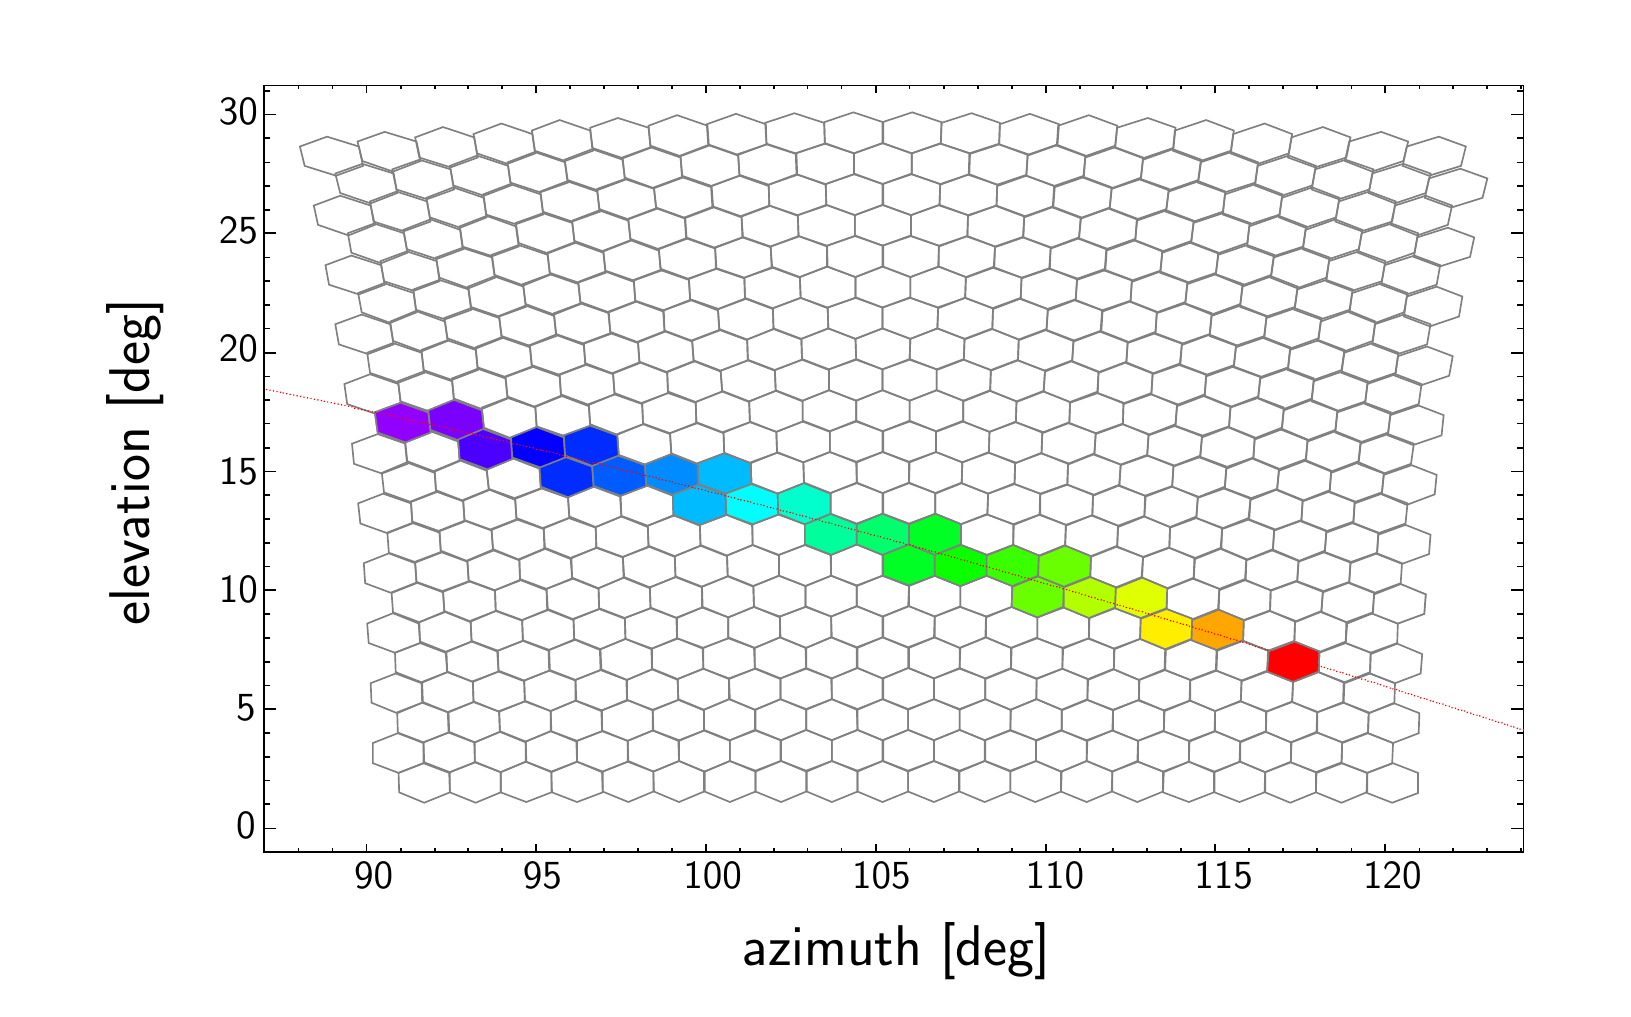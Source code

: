 \begin{tikzpicture}[y=-1cm]
\sf
\path[fill=white] (0,27.94) rectangle (20.003,15.769);
\path[fill=white] (2.999,26.238) rectangle (18.997,16.502);
\draw[semithick,black] (2.999,26.238) rectangle (18.997,16.502);
\path[fill=white] (2.999,26.238) rectangle (18.997,16.502);
\draw[semithick,black] (2.999,26.238) rectangle (18.997,16.502);
\draw[semithick,black] (2.999,26.238) -- (18.997,26.238);
\path (8.951,27.675) node[text=black,anchor=base west] {\huge{}azimuth  [deg]};
\draw[semithick,black] (4.303,26.141) -- (4.303,26.238);
\draw[semithick,black] (4.737,26.185) -- (4.737,26.238);
\draw[semithick,black] (5.169,26.185) -- (5.169,26.238);
\draw[semithick,black] (5.592,26.185) -- (5.592,26.238);
\draw[semithick,black] (6.024,26.185) -- (6.024,26.238);
\draw[semithick,black] (6.456,26.141) -- (6.456,26.238);
\draw[semithick,black] (6.888,26.185) -- (6.888,26.238);
\draw[semithick,black] (7.319,26.185) -- (7.319,26.238);
\draw[semithick,black] (7.751,26.185) -- (7.751,26.238);
\draw[semithick,black] (8.185,26.185) -- (8.185,26.238);
\draw[semithick,black] (8.617,26.141) -- (8.617,26.238);
\draw[semithick,black] (9.049,26.185) -- (9.049,26.238);
\draw[semithick,black] (9.481,26.185) -- (9.481,26.238);
\draw[semithick,black] (9.904,26.185) -- (9.904,26.238);
\draw[semithick,black] (10.336,26.185) -- (10.336,26.238);
\draw[semithick,black] (10.77,26.141) -- (10.77,26.238);
\draw[semithick,black] (11.201,26.185) -- (11.201,26.238);
\draw[semithick,black] (11.633,26.185) -- (11.633,26.238);
\draw[semithick,black] (12.065,26.185) -- (12.065,26.238);
\draw[semithick,black] (12.497,26.185) -- (12.497,26.238);
\draw[semithick,black] (12.929,26.141) -- (12.929,26.238);
\draw[semithick,black] (13.363,26.185) -- (13.363,26.238);
\draw[semithick,black] (13.784,26.185) -- (13.784,26.238);
\draw[semithick,black] (14.218,26.185) -- (14.218,26.238);
\draw[semithick,black] (14.649,26.185) -- (14.649,26.238);
\draw[semithick,black] (15.081,26.141) -- (15.081,26.238);
\draw[semithick,black] (15.513,26.185) -- (15.513,26.238);
\draw[semithick,black] (15.945,26.185) -- (15.945,26.238);
\draw[semithick,black] (16.377,26.185) -- (16.377,26.238);
\draw[semithick,black] (16.811,26.185) -- (16.811,26.238);
\draw[semithick,black] (17.242,26.141) -- (17.242,26.238);
\draw[semithick,black] (4.303,26.141) -- (4.303,26.238);
\draw[semithick,black] (3.871,26.185) -- (3.871,26.238);
\draw[semithick,black] (3.44,26.185) -- (3.44,26.238);
\draw[semithick,black] (3.008,26.185) -- (3.008,26.238);
\draw[semithick,black] (17.242,26.141) -- (17.242,26.238);
\draw[semithick,black] (17.674,26.185) -- (17.674,26.238);
\draw[semithick,black] (18.098,26.185) -- (18.098,26.238);
\draw[semithick,black] (18.529,26.185) -- (18.529,26.238);
\draw[semithick,black] (18.961,26.185) -- (18.961,26.238);
\path (4.022,26.706) node[text=black,anchor=base west] {\Large{}90};
\path (6.166,26.706) node[text=black,anchor=base west] {\Large{}95};
\path (8.202,26.706) node[text=black,anchor=base west] {\Large{}100};
\path (10.346,26.706) node[text=black,anchor=base west] {\Large{}105};
\path (12.55,26.706) node[text=black,anchor=base west] {\Large{}110};
\path (14.694,26.706) node[text=black,anchor=base west] {\Large{}115};
\path (16.836,26.706) node[text=black,anchor=base west] {\Large{}120};
\draw[semithick,black] (2.999,16.502) -- (18.997,16.502);
\draw[semithick,black] (4.303,16.599) -- (4.303,16.502);
\draw[semithick,black] (4.737,16.546) -- (4.737,16.502);
\draw[semithick,black] (5.169,16.546) -- (5.169,16.502);
\draw[semithick,black] (5.592,16.546) -- (5.592,16.502);
\draw[semithick,black] (6.024,16.546) -- (6.024,16.502);
\draw[semithick,black] (6.456,16.599) -- (6.456,16.502);
\draw[semithick,black] (6.888,16.546) -- (6.888,16.502);
\draw[semithick,black] (7.319,16.546) -- (7.319,16.502);
\draw[semithick,black] (7.751,16.546) -- (7.751,16.502);
\draw[semithick,black] (8.185,16.546) -- (8.185,16.502);
\draw[semithick,black] (8.617,16.599) -- (8.617,16.502);
\draw[semithick,black] (9.049,16.546) -- (9.049,16.502);
\draw[semithick,black] (9.481,16.546) -- (9.481,16.502);
\draw[semithick,black] (9.904,16.546) -- (9.904,16.502);
\draw[semithick,black] (10.336,16.546) -- (10.336,16.502);
\draw[semithick,black] (10.77,16.599) -- (10.77,16.502);
\draw[semithick,black] (11.201,16.546) -- (11.201,16.502);
\draw[semithick,black] (11.633,16.546) -- (11.633,16.502);
\draw[semithick,black] (12.065,16.546) -- (12.065,16.502);
\draw[semithick,black] (12.497,16.546) -- (12.497,16.502);
\draw[semithick,black] (12.929,16.599) -- (12.929,16.502);
\draw[semithick,black] (13.363,16.546) -- (13.363,16.502);
\draw[semithick,black] (13.784,16.546) -- (13.784,16.502);
\draw[semithick,black] (14.218,16.546) -- (14.218,16.502);
\draw[semithick,black] (14.649,16.546) -- (14.649,16.502);
\draw[semithick,black] (15.081,16.599) -- (15.081,16.502);
\draw[semithick,black] (15.513,16.546) -- (15.513,16.502);
\draw[semithick,black] (15.945,16.546) -- (15.945,16.502);
\draw[semithick,black] (16.377,16.546) -- (16.377,16.502);
\draw[semithick,black] (16.811,16.546) -- (16.811,16.502);
\draw[semithick,black] (17.242,16.599) -- (17.242,16.502);
\draw[semithick,black] (4.303,16.599) -- (4.303,16.502);
\draw[semithick,black] (3.871,16.546) -- (3.871,16.502);
\draw[semithick,black] (3.44,16.546) -- (3.44,16.502);
\draw[semithick,black] (3.008,16.546) -- (3.008,16.502);
\draw[semithick,black] (17.242,16.599) -- (17.242,16.502);
\draw[semithick,black] (17.674,16.546) -- (17.674,16.502);
\draw[semithick,black] (18.098,16.546) -- (18.098,16.502);
\draw[semithick,black] (18.529,16.546) -- (18.529,16.502);
\draw[semithick,black] (18.961,16.546) -- (18.961,16.502);
\draw[semithick,black] (2.999,26.238) -- (2.999,16.502);
\path (1.552,23.487) node[text=black,anchor=base west,rotate=90.0] {\huge{}elevation  [deg]};
\draw[semithick,black] (3.158,25.938) -- (2.999,25.938);
\draw[semithick,black] (3.078,25.629) -- (2.999,25.629);
\draw[semithick,black] (3.078,25.33) -- (2.999,25.33);
\draw[semithick,black] (3.078,25.03) -- (2.999,25.03);
\draw[semithick,black] (3.078,24.729) -- (2.999,24.729);
\draw[semithick,black] (3.158,24.422) -- (2.999,24.422);
\draw[semithick,black] (3.078,24.122) -- (2.999,24.122);
\draw[semithick,black] (3.078,23.821) -- (2.999,23.821);
\draw[semithick,black] (3.078,23.523) -- (2.999,23.523);
\draw[semithick,black] (3.078,23.213) -- (2.999,23.213);
\draw[semithick,black] (3.158,22.913) -- (2.999,22.913);
\draw[semithick,black] (3.078,22.612) -- (2.999,22.612);
\draw[semithick,black] (3.078,22.314) -- (2.999,22.314);
\draw[semithick,black] (3.078,22.005) -- (2.999,22.005);
\draw[semithick,black] (3.078,21.704) -- (2.999,21.704);
\draw[semithick,black] (3.158,21.406) -- (2.999,21.406);
\draw[semithick,black] (3.078,21.105) -- (2.999,21.105);
\draw[semithick,black] (3.078,20.796) -- (2.999,20.796);
\draw[semithick,black] (3.078,20.496) -- (2.999,20.496);
\draw[semithick,black] (3.078,20.197) -- (2.999,20.197);
\draw[semithick,black] (3.158,19.897) -- (2.999,19.897);
\draw[semithick,black] (3.078,19.588) -- (2.999,19.588);
\draw[semithick,black] (3.078,19.289) -- (2.999,19.289);
\draw[semithick,black] (3.078,18.989) -- (2.999,18.989);
\draw[semithick,black] (3.078,18.688) -- (2.999,18.688);
\draw[semithick,black] (3.158,18.379) -- (2.999,18.379);
\draw[semithick,black] (3.078,18.081) -- (2.999,18.081);
\draw[semithick,black] (3.078,17.78) -- (2.999,17.78);
\draw[semithick,black] (3.078,17.479) -- (2.999,17.479);
\draw[semithick,black] (3.078,17.173) -- (2.999,17.173);
\draw[semithick,black] (3.158,16.872) -- (2.999,16.872);
\draw[semithick,black] (3.158,25.938) -- (2.999,25.938);
\draw[semithick,black] (3.158,16.872) -- (2.999,16.872);
\draw[semithick,black] (3.078,16.571) -- (2.999,16.571);
\path (2.523,26.063) node[text=black,anchor=base west] {\Large{}0};
\path (2.523,24.562) node[text=black,anchor=base west] {\Large{}5};
\path (2.303,23.063) node[text=black,anchor=base west] {\Large{}10};
\path (2.303,21.565) node[text=black,anchor=base west] {\Large{}15};
\path (2.303,20.003) node[text=black,anchor=base west] {\Large{}20};
\path (2.303,18.504) node[text=black,anchor=base west] {\Large{}25};
\path (2.303,17.003) node[text=black,anchor=base west] {\Large{}30};
\draw[semithick,black] (18.997,26.238) -- (18.997,16.502);
\draw[semithick,black] (18.838,25.938) -- (18.997,25.938);
\draw[semithick,black] (18.919,25.629) -- (18.997,25.629);
\draw[semithick,black] (18.919,25.33) -- (18.997,25.33);
\draw[semithick,black] (18.919,25.03) -- (18.997,25.03);
\draw[semithick,black] (18.919,24.729) -- (18.997,24.729);
\draw[semithick,black] (18.838,24.422) -- (18.997,24.422);
\draw[semithick,black] (18.919,24.122) -- (18.997,24.122);
\draw[semithick,black] (18.919,23.821) -- (18.997,23.821);
\draw[semithick,black] (18.919,23.523) -- (18.997,23.523);
\draw[semithick,black] (18.919,23.213) -- (18.997,23.213);
\draw[semithick,black] (18.838,22.913) -- (18.997,22.913);
\draw[semithick,black] (18.919,22.612) -- (18.997,22.612);
\draw[semithick,black] (18.919,22.314) -- (18.997,22.314);
\draw[semithick,black] (18.919,22.005) -- (18.997,22.005);
\draw[semithick,black] (18.919,21.704) -- (18.997,21.704);
\draw[semithick,black] (18.838,21.406) -- (18.997,21.406);
\draw[semithick,black] (18.919,21.105) -- (18.997,21.105);
\draw[semithick,black] (18.919,20.796) -- (18.997,20.796);
\draw[semithick,black] (18.919,20.496) -- (18.997,20.496);
\draw[semithick,black] (18.919,20.197) -- (18.997,20.197);
\draw[semithick,black] (18.838,19.897) -- (18.997,19.897);
\draw[semithick,black] (18.919,19.588) -- (18.997,19.588);
\draw[semithick,black] (18.919,19.289) -- (18.997,19.289);
\draw[semithick,black] (18.919,18.989) -- (18.997,18.989);
\draw[semithick,black] (18.919,18.688) -- (18.997,18.688);
\draw[semithick,black] (18.838,18.379) -- (18.997,18.379);
\draw[semithick,black] (18.919,18.081) -- (18.997,18.081);
\draw[semithick,black] (18.919,17.78) -- (18.997,17.78);
\draw[semithick,black] (18.919,17.479) -- (18.997,17.479);
\draw[semithick,black] (18.919,17.173) -- (18.997,17.173);
\draw[semithick,black] (18.838,16.872) -- (18.997,16.872);
\draw[semithick,black] (18.838,25.938) -- (18.997,25.938);
\draw[semithick,black] (18.838,16.872) -- (18.997,16.872);
\draw[semithick,black] (18.919,16.571) -- (18.997,16.571);
\definecolor{penColor}{gray}{0.502}
\draw[semithick,penColor] (5.036,25.612) -- (4.718,25.48) -- (4.71,25.233) -- (5.027,25.11) -- (5.353,25.233) -- (5.362,25.48) -- cycle;
\draw[semithick,penColor] (4.71,25.233) -- (4.384,25.11) -- (4.384,24.854) -- (4.701,24.729) -- (5.027,24.854) -- (5.027,25.11) -- cycle;
\draw[semithick,penColor] (5.027,24.845) -- (4.701,24.721) -- (4.693,24.464) -- (5.01,24.342) -- (5.336,24.464) -- (5.345,24.721) -- cycle;
\draw[semithick,penColor] (4.693,24.475) -- (4.367,24.342) -- (4.356,24.094) -- (4.674,23.971) -- (5.002,24.094) -- (5.01,24.342) -- cycle;
\draw[semithick,penColor] (5.01,24.086) -- (4.674,23.954) -- (4.665,23.707) -- (4.983,23.584) -- (5.309,23.707) -- (5.328,23.954) -- cycle;
\draw[semithick,penColor] (4.665,23.707) -- (4.331,23.584) -- (4.312,23.336) -- (4.64,23.205) -- (4.966,23.336) -- (4.983,23.584) -- cycle;
\draw[semithick,penColor] (4.974,23.319) -- (4.64,23.194) -- (4.621,22.94) -- (4.938,22.816) -- (5.275,22.94) -- (5.292,23.194) -- cycle;
\draw[semithick,penColor] (4.621,22.949) -- (4.286,22.824) -- (4.269,22.57) -- (4.587,22.445) -- (4.921,22.57) -- (4.938,22.824) -- cycle;
\draw[semithick,penColor] (4.93,22.559) -- (4.587,22.437) -- (4.568,22.181) -- (4.885,22.058) -- (5.23,22.181) -- (5.247,22.437) -- cycle;
\draw[semithick,penColor] (4.568,22.189) -- (4.225,22.066) -- (4.197,21.81) -- (4.515,21.687) -- (4.868,21.81) -- (4.885,22.066) -- cycle;
\draw[semithick,penColor] (4.868,21.793) -- (4.525,21.67) -- (4.498,21.423) -- (4.815,21.289) -- (5.169,21.423) -- (5.186,21.67) -- cycle;
\draw[semithick,penColor] (4.498,21.431) -- (4.144,21.308) -- (4.119,21.052) -- (4.445,20.93) -- (4.798,21.052) -- (4.824,21.308) -- cycle;
\draw[semithick,penColor] (4.798,21.035) -- (4.445,20.911) -- (4.409,20.654) -- (4.737,20.532) -- (5.088,20.654) -- (5.116,20.911) -- cycle;
\draw[semithick,penColor] (4.42,20.673) -- (4.058,20.549) -- (4.022,20.295) -- (4.348,20.17) -- (4.71,20.295) -- (4.737,20.549) -- cycle;
\draw[semithick,penColor] (4.71,20.276) -- (4.348,20.153) -- (4.312,19.897) -- (4.64,19.774) -- (5.002,19.897) -- (5.036,20.153) -- cycle;
\draw[semithick,penColor] (4.322,19.914) -- (3.952,19.791) -- (3.907,19.535) -- (4.242,19.412) -- (4.604,19.535) -- (4.648,19.791) -- cycle;
\draw[semithick,penColor] (4.604,19.518) -- (4.242,19.384) -- (4.197,19.139) -- (4.525,19.014) -- (4.904,19.139) -- (4.938,19.384) -- cycle;
\draw[semithick,penColor] (4.206,19.156) -- (3.827,19.033) -- (3.782,18.785) -- (4.111,18.663) -- (4.489,18.785) -- (4.534,19.033) -- cycle;
\draw[semithick,penColor] (4.489,18.76) -- (4.111,18.627) -- (4.066,18.379) -- (4.401,18.256) -- (4.779,18.379) -- (4.824,18.627) -- cycle;
\draw[semithick,penColor] (4.075,18.407) -- (3.687,18.273) -- (3.634,18.028) -- (3.969,17.903) -- (4.356,18.028) -- (4.409,18.273) -- cycle;
\draw[semithick,penColor] (4.356,18.0) -- (3.969,17.869) -- (3.907,17.621) -- (4.25,17.498) -- (4.648,17.621) -- (4.693,17.869) -- cycle;
\draw[semithick,penColor] (3.916,17.649) -- (3.518,17.524) -- (3.457,17.278) -- (3.802,17.153) -- (4.206,17.278) -- (4.259,17.524) -- cycle;
\draw[semithick,penColor] (5.69,25.612) -- (5.362,25.48) -- (5.362,25.224) -- (5.679,25.099) -- (6.007,25.224) -- (6.007,25.48) -- cycle;
\draw[semithick,penColor] (5.362,25.224) -- (5.036,25.099) -- (5.027,24.845) -- (5.345,24.721) -- (5.671,24.845) -- (5.679,25.099) -- cycle;
\draw[semithick,penColor] (5.679,24.845) -- (5.353,24.712) -- (5.345,24.456) -- (5.662,24.333) -- (5.988,24.456) -- (5.997,24.712) -- cycle;
\draw[semithick,penColor] (5.345,24.464) -- (5.019,24.333) -- (5.01,24.077) -- (5.328,23.954) -- (5.654,24.077) -- (5.662,24.333) -- cycle;
\draw[semithick,penColor] (5.654,24.077) -- (5.328,23.946) -- (5.319,23.69) -- (5.637,23.565) -- (5.963,23.69) -- (5.98,23.946) -- cycle;
\draw[semithick,penColor] (5.319,23.698) -- (4.983,23.565) -- (4.974,23.319) -- (5.292,23.186) -- (5.626,23.319) -- (5.637,23.565) -- cycle;
\draw[semithick,penColor] (5.626,23.311) -- (5.292,23.177) -- (5.275,22.921) -- (5.601,22.799) -- (5.935,22.921) -- (5.944,23.177) -- cycle;
\draw[semithick,penColor] (5.283,22.93) -- (4.938,22.807) -- (4.921,22.551) -- (5.247,22.428) -- (5.584,22.551) -- (5.601,22.807) -- cycle;
\draw[semithick,penColor] (5.584,22.543) -- (5.247,22.411) -- (5.23,22.155) -- (5.548,22.03) -- (5.891,22.155) -- (5.91,22.411) -- cycle;
\draw[semithick,penColor] (5.23,22.164) -- (4.885,22.041) -- (4.868,21.785) -- (5.186,21.66) -- (5.531,21.785) -- (5.548,22.041) -- cycle;
\draw[semithick,penColor] (5.531,21.776) -- (5.186,21.643) -- (5.169,21.395) -- (5.486,21.264) -- (5.829,21.395) -- (5.857,21.643) -- cycle;
\draw[semithick,penColor] (5.169,21.406) -- (4.815,21.273) -- (4.79,21.025) -- (5.116,20.894) -- (5.467,21.025) -- (5.486,21.273) -- cycle;
\draw[semithick,penColor] (5.467,21.008) -- (5.116,20.877) -- (5.088,20.629) -- (5.414,20.496) -- (5.768,20.629) -- (5.795,20.877) -- cycle;
\draw[semithick,penColor] (5.088,20.637) -- (4.737,20.515) -- (4.701,20.259) -- (5.027,20.136) -- (5.389,20.259) -- (5.414,20.515) -- cycle;
\draw[semithick,penColor] (5.389,20.242) -- (5.027,20.117) -- (5.002,19.861) -- (5.328,19.738) -- (5.69,19.861) -- (5.715,20.117) -- cycle;
\draw[semithick,penColor] (5.002,19.88) -- (4.64,19.746) -- (4.604,19.501) -- (4.93,19.367) -- (5.3,19.501) -- (5.336,19.746) -- cycle;
\draw[semithick,penColor] (5.3,19.473) -- (4.93,19.351) -- (4.896,19.094) -- (5.23,18.972) -- (5.601,19.094) -- (5.637,19.351) -- cycle;
\draw[semithick,penColor] (4.904,19.111) -- (4.525,18.989) -- (4.481,18.733) -- (4.815,18.61) -- (5.194,18.733) -- (5.23,18.989) -- cycle;
\draw[semithick,penColor] (5.194,18.707) -- (4.815,18.582) -- (4.771,18.337) -- (5.116,18.203) -- (5.495,18.337) -- (5.531,18.582) -- cycle;
\draw[semithick,penColor] (4.779,18.354) -- (4.392,18.231) -- (4.348,17.975) -- (4.684,17.85) -- (5.072,17.975) -- (5.116,18.231) -- cycle;
\draw[semithick,penColor] (5.072,17.947) -- (4.684,17.824) -- (4.631,17.568) -- (4.974,17.446) -- (5.372,17.568) -- (5.414,17.824) -- cycle;
\draw[semithick,penColor] (4.64,17.596) -- (4.25,17.462) -- (4.189,17.215) -- (4.534,17.092) -- (4.938,17.215) -- (4.991,17.462) -- cycle;
\draw[semithick,penColor] (6.333,25.603) -- (6.007,25.48) -- (6.007,25.224) -- (6.325,25.091) -- (6.651,25.224) -- (6.651,25.48) -- cycle;
\draw[semithick,penColor] (6.007,25.224) -- (5.679,25.091) -- (5.679,24.845) -- (5.997,24.712) -- (6.325,24.845) -- (6.325,25.091) -- cycle;
\draw[semithick,penColor] (6.325,24.835) -- (5.997,24.704) -- (5.988,24.448) -- (6.314,24.325) -- (6.642,24.448) -- (6.642,24.704) -- cycle;
\draw[semithick,penColor] (5.988,24.456) -- (5.662,24.325) -- (5.654,24.069) -- (5.98,23.946) -- (6.306,24.069) -- (6.314,24.325) -- cycle;
\draw[semithick,penColor] (6.306,24.06) -- (5.98,23.935) -- (5.971,23.681) -- (6.289,23.556) -- (6.615,23.681) -- (6.623,23.935) -- cycle;
\draw[semithick,penColor] (5.971,23.681) -- (5.637,23.556) -- (5.626,23.3) -- (5.944,23.177) -- (6.28,23.3) -- (6.289,23.556) -- cycle;
\draw[semithick,penColor] (6.28,23.292) -- (5.944,23.169) -- (5.935,22.913) -- (6.253,22.782) -- (6.589,22.913) -- (6.598,23.169) -- cycle;
\draw[semithick,penColor] (5.935,22.913) -- (5.601,22.79) -- (5.584,22.534) -- (5.901,22.401) -- (6.244,22.534) -- (6.253,22.79) -- cycle;
\draw[semithick,penColor] (6.244,22.526) -- (5.91,22.392) -- (5.891,22.136) -- (6.208,22.013) -- (6.553,22.136) -- (6.562,22.392) -- cycle;
\draw[semithick,penColor] (5.891,22.147) -- (5.548,22.022) -- (5.531,21.766) -- (5.857,21.634) -- (6.191,21.766) -- (6.208,22.022) -- cycle;
\draw[semithick,penColor] (6.2,21.749) -- (5.857,21.626) -- (5.829,21.37) -- (6.155,21.237) -- (6.5,21.37) -- (6.517,21.626) -- cycle;
\draw[semithick,penColor] (5.838,21.378) -- (5.486,21.247) -- (5.467,20.999) -- (5.785,20.866) -- (6.138,20.999) -- (6.155,21.247) -- cycle;
\draw[semithick,penColor] (6.138,20.983) -- (5.795,20.849) -- (5.768,20.593) -- (6.094,20.47) -- (6.447,20.593) -- (6.464,20.849) -- cycle;
\draw[semithick,penColor] (5.768,20.612) -- (5.414,20.479) -- (5.389,20.223) -- (5.715,20.1) -- (6.068,20.223) -- (6.094,20.479) -- cycle;
\draw[semithick,penColor] (6.068,20.206) -- (5.715,20.083) -- (5.69,19.827) -- (6.016,19.702) -- (6.378,19.827) -- (6.403,20.083) -- cycle;
\draw[semithick,penColor] (5.69,19.844) -- (5.328,19.713) -- (5.292,19.456) -- (5.626,19.332) -- (5.988,19.456) -- (6.024,19.713) -- cycle;
\draw[semithick,penColor] (5.988,19.437) -- (5.626,19.315) -- (5.592,19.058) -- (5.927,18.927) -- (6.297,19.058) -- (6.325,19.315) -- cycle;
\draw[semithick,penColor] (5.601,19.078) -- (5.23,18.944) -- (5.186,18.688) -- (5.52,18.565) -- (5.901,18.688) -- (5.935,18.944) -- cycle;
\draw[semithick,penColor] (5.901,18.671) -- (5.52,18.548) -- (5.486,18.292) -- (5.829,18.159) -- (6.2,18.292) -- (6.236,18.548) -- cycle;
\draw[semithick,penColor] (5.495,18.309) -- (5.108,18.178) -- (5.063,17.93) -- (5.406,17.797) -- (5.795,17.93) -- (5.829,18.178) -- cycle;
\draw[semithick,penColor] (5.795,17.903) -- (5.406,17.772) -- (5.362,17.524) -- (5.707,17.393) -- (6.102,17.524) -- (6.138,17.772) -- cycle;
\draw[semithick,penColor] (5.372,17.543) -- (4.974,17.418) -- (4.921,17.162) -- (5.275,17.031) -- (5.671,17.162) -- (5.715,17.418) -- cycle;
\draw[semithick,penColor] (6.977,25.603) -- (6.659,25.48) -- (6.651,25.224) -- (6.977,25.091) -- (7.294,25.224) -- (7.303,25.48) -- cycle;
\draw[semithick,penColor] (6.651,25.216) -- (6.333,25.091) -- (6.325,24.835) -- (6.642,24.704) -- (6.968,24.835) -- (6.977,25.091) -- cycle;
\draw[semithick,penColor] (6.977,24.826) -- (6.651,24.704) -- (6.642,24.448) -- (6.957,24.316) -- (7.286,24.448) -- (7.294,24.704) -- cycle;
\draw[semithick,penColor] (6.642,24.448) -- (6.314,24.316) -- (6.306,24.06) -- (6.623,23.935) -- (6.957,24.06) -- (6.957,24.316) -- cycle;
\draw[semithick,penColor] (6.957,24.052) -- (6.632,23.927) -- (6.623,23.671) -- (6.941,23.539) -- (7.267,23.671) -- (7.275,23.927) -- cycle;
\draw[semithick,penColor] (6.623,23.671) -- (6.289,23.548) -- (6.28,23.292) -- (6.598,23.161) -- (6.932,23.292) -- (6.941,23.548) -- cycle;
\draw[semithick,penColor] (6.932,23.283) -- (6.606,23.152) -- (6.589,22.896) -- (6.915,22.763) -- (7.25,22.896) -- (7.258,23.152) -- cycle;
\draw[semithick,penColor] (6.589,22.896) -- (6.253,22.771) -- (6.244,22.517) -- (6.562,22.384) -- (6.896,22.517) -- (6.915,22.771) -- cycle;
\draw[semithick,penColor] (6.905,22.507) -- (6.57,22.375) -- (6.553,22.119) -- (6.871,21.996) -- (7.214,22.119) -- (7.222,22.375) -- cycle;
\draw[semithick,penColor] (6.553,22.128) -- (6.208,21.996) -- (6.191,21.74) -- (6.517,21.618) -- (6.862,21.74) -- (6.879,21.996) -- cycle;
\draw[semithick,penColor] (6.862,21.732) -- (6.517,21.598) -- (6.5,21.342) -- (6.826,21.22) -- (7.169,21.342) -- (7.188,21.598) -- cycle;
\draw[semithick,penColor] (6.509,21.353) -- (6.155,21.228) -- (6.138,20.972) -- (6.464,20.841) -- (6.809,20.972) -- (6.826,21.228) -- cycle;
\draw[semithick,penColor] (6.818,20.955) -- (6.464,20.832) -- (6.447,20.576) -- (6.773,20.443) -- (7.127,20.576) -- (7.144,20.832) -- cycle;
\draw[semithick,penColor] (6.447,20.585) -- (6.094,20.453) -- (6.068,20.197) -- (6.403,20.072) -- (6.756,20.197) -- (6.773,20.453) -- cycle;
\draw[semithick,penColor] (6.756,20.178) -- (6.403,20.055) -- (6.378,19.799) -- (6.703,19.668) -- (7.063,19.799) -- (7.082,20.055) -- cycle;
\draw[semithick,penColor] (6.378,19.808) -- (6.016,19.685) -- (5.988,19.429) -- (6.325,19.298) -- (6.684,19.429) -- (6.712,19.685) -- cycle;
\draw[semithick,penColor] (6.684,19.412) -- (6.325,19.279) -- (6.289,19.025) -- (6.632,18.9) -- (6.993,19.025) -- (7.021,19.279) -- cycle;
\draw[semithick,penColor] (6.297,19.042) -- (5.927,18.908) -- (5.891,18.654) -- (6.236,18.529) -- (6.606,18.654) -- (6.632,18.908) -- cycle;
\draw[semithick,penColor] (6.606,18.635) -- (6.236,18.504) -- (6.2,18.248) -- (6.545,18.125) -- (6.915,18.248) -- (6.949,18.504) -- cycle;
\draw[semithick,penColor] (6.2,18.265) -- (5.821,18.142) -- (5.785,17.886) -- (6.13,17.755) -- (6.517,17.886) -- (6.545,18.142) -- cycle;
\draw[semithick,penColor] (6.509,17.86) -- (6.13,17.736) -- (6.094,17.479) -- (6.439,17.348) -- (6.826,17.479) -- (6.862,17.736) -- cycle;
\draw[semithick,penColor] (6.094,17.498) -- (5.707,17.365) -- (5.662,17.12) -- (6.016,16.986) -- (6.411,17.12) -- (6.447,17.365) -- cycle;
\draw[semithick,penColor] (7.628,25.603) -- (7.303,25.47) -- (7.303,25.216) -- (7.62,25.091) -- (7.946,25.216) -- (7.946,25.47) -- cycle;
\draw[semithick,penColor] (7.303,25.216) -- (6.977,25.091) -- (6.977,24.826) -- (7.294,24.704) -- (7.62,24.826) -- (7.62,25.091) -- cycle;
\draw[semithick,penColor] (7.62,24.826) -- (7.294,24.695) -- (7.294,24.439) -- (7.612,24.306) -- (7.938,24.439) -- (7.938,24.695) -- cycle;
\draw[semithick,penColor] (7.294,24.439) -- (6.968,24.316) -- (6.957,24.052) -- (7.275,23.927) -- (7.603,24.052) -- (7.612,24.316) -- cycle;
\draw[semithick,penColor] (7.612,24.052) -- (7.286,23.918) -- (7.275,23.662) -- (7.592,23.531) -- (7.921,23.662) -- (7.929,23.918) -- cycle;
\draw[semithick,penColor] (7.275,23.662) -- (6.941,23.531) -- (6.932,23.275) -- (7.258,23.152) -- (7.584,23.275) -- (7.592,23.531) -- cycle;
\draw[semithick,penColor] (7.584,23.266) -- (7.258,23.142) -- (7.25,22.888) -- (7.567,22.754) -- (7.902,22.888) -- (7.91,23.142) -- cycle;
\draw[semithick,penColor] (7.25,22.888) -- (6.915,22.754) -- (6.905,22.498) -- (7.222,22.375) -- (7.559,22.498) -- (7.567,22.754) -- cycle;
\draw[semithick,penColor] (7.559,22.49) -- (7.222,22.367) -- (7.214,22.111) -- (7.54,21.977) -- (7.876,22.111) -- (7.885,22.367) -- cycle;
\draw[semithick,penColor] (7.214,22.111) -- (6.879,21.977) -- (6.862,21.723) -- (7.188,21.598) -- (7.523,21.723) -- (7.54,21.977) -- cycle;
\draw[semithick,penColor] (7.531,21.713) -- (7.188,21.59) -- (7.169,21.325) -- (7.497,21.203) -- (7.84,21.325) -- (7.857,21.59) -- cycle;
\draw[semithick,penColor] (7.169,21.334) -- (6.826,21.203) -- (6.809,20.947) -- (7.144,20.824) -- (7.487,20.947) -- (7.506,21.203) -- cycle;
\draw[semithick,penColor] (7.487,20.938) -- (7.144,20.805) -- (7.127,20.549) -- (7.453,20.426) -- (7.804,20.549) -- (7.815,20.805) -- cycle;
\draw[semithick,penColor] (7.127,20.559) -- (6.773,20.426) -- (6.756,20.17) -- (7.082,20.047) -- (7.434,20.17) -- (7.453,20.426) -- cycle;
\draw[semithick,penColor] (7.434,20.161) -- (7.082,20.03) -- (7.063,19.774) -- (7.4,19.649) -- (7.751,19.774) -- (7.77,20.03) -- cycle;
\draw[semithick,penColor] (7.063,19.782) -- (6.712,19.66) -- (6.684,19.395) -- (7.021,19.27) -- (7.381,19.395) -- (7.4,19.66) -- cycle;
\draw[semithick,penColor] (7.381,19.384) -- (7.021,19.253) -- (6.993,18.997) -- (7.338,18.866) -- (7.698,18.997) -- (7.717,19.253) -- cycle;
\draw[semithick,penColor] (6.993,19.006) -- (6.632,18.883) -- (6.598,18.627) -- (6.941,18.495) -- (7.311,18.627) -- (7.338,18.883) -- cycle;
\draw[semithick,penColor] (7.311,18.61) -- (6.941,18.476) -- (6.915,18.22) -- (7.258,18.089) -- (7.628,18.22) -- (7.656,18.476) -- cycle;
\draw[semithick,penColor] (6.915,18.231) -- (6.545,18.106) -- (6.509,17.85) -- (6.852,17.719) -- (7.233,17.85) -- (7.267,18.106) -- cycle;
\draw[semithick,penColor] (7.233,17.833) -- (6.852,17.702) -- (6.818,17.446) -- (7.169,17.312) -- (7.559,17.446) -- (7.584,17.702) -- cycle;
\draw[semithick,penColor] (6.826,17.462) -- (6.439,17.331) -- (6.403,17.075) -- (6.756,16.942) -- (7.144,17.075) -- (7.18,17.331) -- cycle;
\draw[semithick,penColor] (8.272,25.603) -- (7.954,25.47) -- (7.946,25.216) -- (8.272,25.082) -- (8.589,25.216) -- (8.589,25.47) -- cycle;
\draw[semithick,penColor] (7.946,25.216) -- (7.628,25.082) -- (7.62,24.826) -- (7.938,24.695) -- (8.263,24.826) -- (8.272,25.082) -- cycle;
\draw[semithick,penColor] (8.272,24.818) -- (7.946,24.695) -- (7.938,24.439) -- (8.263,24.306) -- (8.589,24.439) -- (8.589,24.695) -- cycle;
\draw[semithick,penColor] (7.938,24.431) -- (7.612,24.306) -- (7.612,24.052) -- (7.929,23.918) -- (8.255,24.052) -- (8.263,24.306) -- cycle;
\draw[semithick,penColor] (8.255,24.041) -- (7.929,23.91) -- (7.929,23.654) -- (8.247,23.523) -- (8.572,23.654) -- (8.581,23.91) -- cycle;
\draw[semithick,penColor] (7.929,23.654) -- (7.592,23.531) -- (7.584,23.266) -- (7.91,23.142) -- (8.238,23.266) -- (8.247,23.531) -- cycle;
\draw[semithick,penColor] (8.247,23.266) -- (7.91,23.133) -- (7.902,22.877) -- (8.227,22.746) -- (8.564,22.877) -- (8.564,23.133) -- cycle;
\draw[semithick,penColor] (7.902,22.877) -- (7.576,22.746) -- (7.559,22.49) -- (7.885,22.358) -- (8.219,22.49) -- (8.227,22.746) -- cycle;
\draw[semithick,penColor] (8.219,22.481) -- (7.885,22.348) -- (7.876,22.094) -- (8.202,21.96) -- (8.537,22.094) -- (8.545,22.348) -- cycle;
\draw[semithick,penColor] (7.876,22.094) -- (7.54,21.969) -- (7.531,21.713) -- (7.857,21.582) -- (8.194,21.713) -- (8.202,21.969) -- cycle;
\draw[semithick,penColor] (8.194,21.704) -- (7.857,21.573) -- (7.84,21.317) -- (8.175,21.184) -- (8.511,21.317) -- (8.52,21.573) -- cycle;
\draw[semithick,penColor] (7.84,21.317) -- (7.506,21.194) -- (7.487,20.93) -- (7.815,20.805) -- (8.158,20.93) -- (8.175,21.194) -- cycle;
\draw[semithick,penColor] (8.158,20.919) -- (7.815,20.796) -- (7.804,20.532) -- (8.132,20.409) -- (8.484,20.532) -- (8.492,20.796) -- cycle;
\draw[semithick,penColor] (7.804,20.54) -- (7.453,20.409) -- (7.434,20.153) -- (7.77,20.019) -- (8.122,20.153) -- (8.132,20.409) -- cycle;
\draw[semithick,penColor] (8.122,20.144) -- (7.77,20.011) -- (7.751,19.755) -- (8.088,19.624) -- (8.439,19.755) -- (8.458,20.011) -- cycle;
\draw[semithick,penColor] (7.751,19.765) -- (7.4,19.632) -- (7.372,19.376) -- (7.717,19.245) -- (8.079,19.376) -- (8.088,19.632) -- cycle;
\draw[semithick,penColor] (8.079,19.359) -- (7.717,19.236) -- (7.698,18.972) -- (8.035,18.847) -- (8.397,18.972) -- (8.414,19.236) -- cycle;
\draw[semithick,penColor] (7.698,18.98) -- (7.338,18.855) -- (7.311,18.601) -- (7.656,18.468) -- (8.016,18.601) -- (8.043,18.855) -- cycle;
\draw[semithick,penColor] (8.016,18.582) -- (7.656,18.451) -- (7.628,18.195) -- (7.982,18.062) -- (8.352,18.195) -- (8.369,18.451) -- cycle;
\draw[semithick,penColor] (7.628,18.203) -- (7.258,18.072) -- (7.233,17.816) -- (7.584,17.691) -- (7.954,17.816) -- (7.982,18.072) -- cycle;
\draw[semithick,penColor] (7.954,17.808) -- (7.584,17.674) -- (7.55,17.418) -- (7.91,17.287) -- (8.291,17.418) -- (8.316,17.674) -- cycle;
\draw[semithick,penColor] (7.559,17.427) -- (7.169,17.295) -- (7.144,17.039) -- (7.497,16.916) -- (7.885,17.039) -- (7.91,17.295) -- cycle;
\draw[semithick,penColor] (8.918,25.603) -- (8.598,25.47) -- (8.598,25.216) -- (8.918,25.082) -- (9.243,25.216) -- (9.243,25.47) -- cycle;
\draw[semithick,penColor] (8.598,25.216) -- (8.272,25.082) -- (8.272,24.826) -- (8.589,24.695) -- (8.918,24.826) -- (8.918,25.082) -- cycle;
\draw[semithick,penColor] (8.918,24.818) -- (8.589,24.687) -- (8.589,24.431) -- (8.907,24.297) -- (9.235,24.431) -- (9.235,24.687) -- cycle;
\draw[semithick,penColor] (8.589,24.431) -- (8.263,24.297) -- (8.255,24.041) -- (8.581,23.91) -- (8.907,24.041) -- (8.907,24.297) -- cycle;
\draw[semithick,penColor] (8.907,24.033) -- (8.581,23.91) -- (8.581,23.645) -- (8.898,23.523) -- (9.224,23.645) -- (9.235,23.91) -- cycle;
\draw[semithick,penColor] (8.581,23.645) -- (8.247,23.523) -- (8.247,23.258) -- (8.564,23.133) -- (8.898,23.258) -- (8.898,23.523) -- cycle;
\draw[semithick,penColor] (8.898,23.258) -- (8.572,23.125) -- (8.564,22.868) -- (8.89,22.737) -- (9.216,22.868) -- (9.224,23.125) -- cycle;
\draw[semithick,penColor] (8.564,22.868) -- (8.227,22.737) -- (8.219,22.481) -- (8.545,22.348) -- (8.882,22.481) -- (8.89,22.737) -- cycle;
\draw[semithick,penColor] (8.882,22.473) -- (8.545,22.339) -- (8.537,22.083) -- (8.865,21.952) -- (9.199,22.083) -- (9.207,22.339) -- cycle;
\draw[semithick,penColor] (8.537,22.083) -- (8.202,21.96) -- (8.194,21.696) -- (8.52,21.573) -- (8.865,21.696) -- (8.865,21.96) -- cycle;
\draw[semithick,penColor] (8.865,21.687) -- (8.52,21.565) -- (8.511,21.3) -- (8.846,21.175) -- (9.182,21.3) -- (9.191,21.565) -- cycle;
\draw[semithick,penColor] (8.511,21.308) -- (8.175,21.175) -- (8.158,20.919) -- (8.492,20.788) -- (8.837,20.919) -- (8.846,21.175) -- cycle;
\draw[semithick,penColor] (8.837,20.911) -- (8.492,20.779) -- (8.484,20.523) -- (8.82,20.39) -- (9.163,20.523) -- (9.172,20.779) -- cycle;
\draw[semithick,penColor] (8.484,20.523) -- (8.132,20.39) -- (8.122,20.136) -- (8.458,20.003) -- (8.801,20.136) -- (8.82,20.39) -- cycle;
\draw[semithick,penColor] (8.801,20.125) -- (8.458,19.994) -- (8.439,19.738) -- (8.784,19.607) -- (9.138,19.738) -- (9.146,19.994) -- cycle;
\draw[semithick,penColor] (8.439,19.746) -- (8.088,19.615) -- (8.069,19.359) -- (8.414,19.226) -- (8.767,19.359) -- (8.784,19.615) -- cycle;
\draw[semithick,penColor] (8.776,19.342) -- (8.414,19.217) -- (8.397,18.953) -- (8.74,18.83) -- (9.102,18.953) -- (9.11,19.217) -- cycle;
\draw[semithick,penColor] (8.397,18.961) -- (8.035,18.83) -- (8.016,18.574) -- (8.361,18.443) -- (8.731,18.574) -- (8.748,18.83) -- cycle;
\draw[semithick,penColor] (8.731,18.565) -- (8.361,18.432) -- (8.344,18.178) -- (8.695,18.045) -- (9.066,18.178) -- (9.085,18.432) -- cycle;
\draw[semithick,penColor] (8.352,18.186) -- (7.982,18.053) -- (7.954,17.797) -- (8.308,17.666) -- (8.687,17.797) -- (8.706,18.053) -- cycle;
\draw[semithick,penColor] (8.687,17.78) -- (8.308,17.649) -- (8.291,17.393) -- (8.642,17.259) -- (9.023,17.393) -- (9.04,17.649) -- cycle;
\draw[semithick,penColor] (8.291,17.401) -- (7.91,17.268) -- (7.885,17.014) -- (8.247,16.88) -- (8.634,17.014) -- (8.651,17.268) -- cycle;
\draw[semithick,penColor] (9.569,25.603) -- (9.243,25.47) -- (9.243,25.216) -- (9.569,25.082) -- (9.887,25.216) -- (9.887,25.47) -- cycle;
\draw[semithick,penColor] (9.243,25.205) -- (8.918,25.082) -- (8.918,24.818) -- (9.243,24.695) -- (9.561,24.818) -- (9.561,25.082) -- cycle;
\draw[semithick,penColor] (9.569,24.818) -- (9.243,24.687) -- (9.243,24.431) -- (9.561,24.297) -- (9.887,24.431) -- (9.887,24.687) -- cycle;
\draw[semithick,penColor] (9.235,24.431) -- (8.918,24.297) -- (8.907,24.041) -- (9.235,23.91) -- (9.561,24.041) -- (9.561,24.297) -- cycle;
\draw[semithick,penColor] (9.561,24.033) -- (9.235,23.901) -- (9.235,23.645) -- (9.553,23.512) -- (9.878,23.645) -- (9.887,23.901) -- cycle;
\draw[semithick,penColor] (9.235,23.645) -- (8.898,23.512) -- (8.898,23.258) -- (9.224,23.125) -- (9.553,23.258) -- (9.553,23.512) -- cycle;
\draw[semithick,penColor] (9.553,23.247) -- (9.224,23.125) -- (9.216,22.86) -- (9.542,22.729) -- (9.878,22.86) -- (9.878,23.125) -- cycle;
\draw[semithick,penColor] (9.216,22.86) -- (8.89,22.729) -- (8.882,22.473) -- (9.207,22.339) -- (9.542,22.473) -- (9.542,22.729) -- cycle;
\draw[semithick,penColor] (9.542,22.464) -- (9.207,22.339) -- (9.207,22.075) -- (9.533,21.952) -- (9.87,22.075) -- (9.87,22.339) -- cycle;
\draw[semithick,penColor] (9.207,22.075) -- (8.873,21.952) -- (8.865,21.687) -- (9.191,21.565) -- (9.525,21.687) -- (9.533,21.952) -- cycle;
\draw[semithick,penColor] (9.525,21.687) -- (9.191,21.554) -- (9.182,21.289) -- (9.517,21.167) -- (9.851,21.289) -- (9.859,21.554) -- cycle;
\draw[semithick,penColor] (9.182,21.3) -- (8.846,21.167) -- (8.837,20.902) -- (9.172,20.779) -- (9.508,20.902) -- (9.517,21.167) -- cycle;
\draw[semithick,penColor] (9.508,20.902) -- (9.172,20.771) -- (9.163,20.515) -- (9.5,20.381) -- (9.842,20.515) -- (9.842,20.771) -- cycle;
\draw[semithick,penColor] (9.163,20.515) -- (8.82,20.381) -- (8.801,20.125) -- (9.146,19.994) -- (9.489,20.125) -- (9.5,20.381) -- cycle;
\draw[semithick,penColor] (9.489,20.117) -- (9.146,19.986) -- (9.138,19.729) -- (9.472,19.596) -- (9.826,19.729) -- (9.834,19.986) -- cycle;
\draw[semithick,penColor] (9.138,19.729) -- (8.784,19.596) -- (8.767,19.342) -- (9.11,19.209) -- (9.464,19.342) -- (9.472,19.596) -- cycle;
\draw[semithick,penColor] (9.464,19.332) -- (9.11,19.2) -- (9.102,18.944) -- (9.447,18.813) -- (9.807,18.944) -- (9.817,19.2) -- cycle;
\draw[semithick,penColor] (9.102,18.944) -- (8.74,18.821) -- (8.731,18.557) -- (9.076,18.432) -- (9.436,18.557) -- (9.455,18.821) -- cycle;
\draw[semithick,penColor] (9.436,18.548) -- (9.076,18.423) -- (9.066,18.159) -- (9.419,18.028) -- (9.781,18.159) -- (9.79,18.423) -- cycle;
\draw[semithick,penColor] (9.066,18.167) -- (8.695,18.036) -- (8.678,17.78) -- (9.04,17.649) -- (9.411,17.78) -- (9.419,18.036) -- cycle;
\draw[semithick,penColor] (9.411,17.763) -- (9.04,17.638) -- (9.023,17.374) -- (9.383,17.251) -- (9.764,17.374) -- (9.773,17.638) -- cycle;
\draw[semithick,penColor] (9.023,17.384) -- (8.642,17.251) -- (8.625,16.995) -- (8.996,16.863) -- (9.375,16.995) -- (9.383,17.251) -- cycle;
\draw[semithick,penColor] (10.213,25.603) -- (9.895,25.47) -- (9.895,25.216) -- (10.213,25.082) -- (10.539,25.216) -- (10.539,25.47) -- cycle;
\draw[semithick,penColor] (9.887,25.205) -- (9.569,25.082) -- (9.569,24.818) -- (9.887,24.687) -- (10.213,24.818) -- (10.213,25.082) -- cycle;
\draw[semithick,penColor] (10.213,24.818) -- (9.887,24.687) -- (9.887,24.431) -- (10.213,24.297) -- (10.53,24.431) -- (10.539,24.687) -- cycle;
\draw[semithick,penColor] (9.887,24.422) -- (9.561,24.297) -- (9.561,24.033) -- (9.887,23.91) -- (10.204,24.033) -- (10.213,24.297) -- cycle;
\draw[semithick,penColor] (10.213,24.033) -- (9.887,23.901) -- (9.887,23.645) -- (10.204,23.512) -- (10.53,23.645) -- (10.53,23.901) -- cycle;
\draw[semithick,penColor] (9.887,23.645) -- (9.561,23.512) -- (9.553,23.247) -- (9.878,23.125) -- (10.204,23.247) -- (10.204,23.512) -- cycle;
\draw[semithick,penColor] (10.204,23.247) -- (9.878,23.116) -- (9.878,22.86) -- (10.204,22.729) -- (10.53,22.86) -- (10.53,23.116) -- cycle;
\draw[semithick,penColor] (9.878,22.86) -- (9.542,22.729) -- (9.542,22.464) -- (9.87,22.339) -- (10.196,22.464) -- (10.204,22.729) -- cycle;
\draw[semithick,penColor] (10.204,22.464) -- (9.87,22.331) -- (9.87,22.075) -- (10.196,21.943) -- (10.53,22.075) -- (10.53,22.331) -- cycle;
\draw[semithick,penColor] (9.87,22.075) -- (9.533,21.943) -- (9.525,21.687) -- (9.859,21.554) -- (10.196,21.687) -- (10.196,21.943) -- cycle;
\draw[semithick,penColor] (10.196,21.679) -- (9.859,21.546) -- (9.851,21.289) -- (10.188,21.158) -- (10.522,21.289) -- (10.53,21.546) -- cycle;
\draw[semithick,penColor] (9.851,21.289) -- (9.517,21.158) -- (9.508,20.902) -- (9.842,20.771) -- (10.188,20.902) -- (10.188,21.158) -- cycle;
\draw[semithick,penColor] (10.188,20.894) -- (9.842,20.76) -- (9.842,20.506) -- (10.177,20.373) -- (10.522,20.506) -- (10.522,20.76) -- cycle;
\draw[semithick,penColor] (9.842,20.506) -- (9.5,20.373) -- (9.489,20.117) -- (9.834,19.986) -- (10.177,20.117) -- (10.177,20.373) -- cycle;
\draw[semithick,penColor] (10.177,20.108) -- (9.834,19.977) -- (9.826,19.721) -- (10.168,19.588) -- (10.513,19.721) -- (10.522,19.977) -- cycle;
\draw[semithick,penColor] (9.826,19.721) -- (9.472,19.588) -- (9.464,19.332) -- (9.817,19.2) -- (10.16,19.332) -- (10.168,19.588) -- cycle;
\draw[semithick,penColor] (10.16,19.323) -- (9.817,19.2) -- (9.807,18.936) -- (10.152,18.802) -- (10.513,18.936) -- (10.513,19.2) -- cycle;
\draw[semithick,penColor] (9.807,18.936) -- (9.447,18.802) -- (9.436,18.548) -- (9.79,18.415) -- (10.152,18.548) -- (10.16,18.802) -- cycle;
\draw[semithick,penColor] (10.152,18.538) -- (9.79,18.415) -- (9.781,18.15) -- (10.143,18.019) -- (10.505,18.15) -- (10.505,18.415) -- cycle;
\draw[semithick,penColor] (9.781,18.15) -- (9.419,18.028) -- (9.411,17.763) -- (9.764,17.63) -- (10.135,17.763) -- (10.143,18.028) -- cycle;
\draw[semithick,penColor] (10.135,17.755) -- (9.764,17.63) -- (9.754,17.365) -- (10.124,17.242) -- (10.494,17.365) -- (10.494,17.63) -- cycle;
\draw[semithick,penColor] (9.754,17.365) -- (9.383,17.242) -- (9.366,16.978) -- (9.737,16.855) -- (10.116,16.978) -- (10.124,17.242) -- cycle;
\draw[semithick,penColor] (10.856,25.603) -- (10.539,25.47) -- (10.539,25.216) -- (10.856,25.082) -- (11.182,25.216) -- (11.182,25.47) -- cycle;
\draw[semithick,penColor] (10.539,25.205) -- (10.213,25.082) -- (10.213,24.818) -- (10.539,24.687) -- (10.856,24.818) -- (10.856,25.082) -- cycle;
\draw[semithick,penColor] (10.856,24.818) -- (10.539,24.687) -- (10.539,24.431) -- (10.856,24.297) -- (11.182,24.431) -- (11.182,24.687) -- cycle;
\draw[semithick,penColor] (10.539,24.422) -- (10.213,24.297) -- (10.213,24.033) -- (10.539,23.901) -- (10.856,24.033) -- (10.856,24.297) -- cycle;
\draw[semithick,penColor] (10.856,24.033) -- (10.539,23.901) -- (10.539,23.645) -- (10.856,23.512) -- (11.182,23.645) -- (11.182,23.901) -- cycle;
\draw[semithick,penColor] (10.53,23.637) -- (10.213,23.512) -- (10.204,23.247) -- (10.53,23.116) -- (10.856,23.247) -- (10.856,23.512) -- cycle;
\draw[semithick,penColor] (10.856,23.247) -- (10.53,23.116) -- (10.53,22.86) -- (10.856,22.729) -- (11.193,22.86) -- (11.182,23.116) -- cycle;
\draw[semithick,penColor] (10.53,22.852) -- (10.204,22.729) -- (10.204,22.464) -- (10.53,22.331) -- (10.856,22.464) -- (10.856,22.729) -- cycle;
\draw[semithick,penColor] (10.856,22.464) -- (10.53,22.331) -- (10.53,22.075) -- (10.856,21.943) -- (11.193,22.075) -- (11.193,22.331) -- cycle;
\draw[semithick,penColor] (10.53,22.066) -- (10.196,21.943) -- (10.196,21.679) -- (10.53,21.554) -- (10.856,21.679) -- (10.856,21.943) -- cycle;
\draw[semithick,penColor] (10.856,21.679) -- (10.53,21.546) -- (10.53,21.289) -- (10.856,21.158) -- (11.193,21.289) -- (11.193,21.546) -- cycle;
\draw[semithick,penColor] (10.522,21.281) -- (10.188,21.158) -- (10.188,20.894) -- (10.522,20.771) -- (10.856,20.894) -- (10.856,21.158) -- cycle;
\draw[semithick,penColor] (10.856,20.894) -- (10.522,20.76) -- (10.522,20.506) -- (10.856,20.373) -- (11.201,20.506) -- (11.201,20.76) -- cycle;
\draw[semithick,penColor] (10.522,20.506) -- (10.177,20.373) -- (10.177,20.108) -- (10.522,19.986) -- (10.856,20.108) -- (10.856,20.373) -- cycle;
\draw[semithick,penColor] (10.856,20.108) -- (10.522,19.977) -- (10.513,19.721) -- (10.856,19.588) -- (11.21,19.721) -- (11.201,19.977) -- cycle;
\draw[semithick,penColor] (10.513,19.721) -- (10.168,19.588) -- (10.16,19.323) -- (10.513,19.2) -- (10.856,19.323) -- (10.856,19.588) -- cycle;
\draw[semithick,penColor] (10.856,19.323) -- (10.513,19.192) -- (10.513,18.936) -- (10.856,18.802) -- (11.21,18.936) -- (11.21,19.192) -- cycle;
\draw[semithick,penColor] (10.513,18.936) -- (10.152,18.802) -- (10.152,18.538) -- (10.505,18.415) -- (10.865,18.538) -- (10.865,18.802) -- cycle;
\draw[semithick,penColor] (10.856,18.538) -- (10.505,18.407) -- (10.505,18.15) -- (10.856,18.019) -- (11.218,18.15) -- (11.218,18.407) -- cycle;
\draw[semithick,penColor] (10.505,18.15) -- (10.143,18.019) -- (10.135,17.755) -- (10.494,17.63) -- (10.865,17.755) -- (10.865,18.019) -- cycle;
\draw[semithick,penColor] (10.856,17.755) -- (10.494,17.621) -- (10.494,17.365) -- (10.856,17.234) -- (11.227,17.365) -- (11.227,17.621) -- cycle;
\draw[semithick,penColor] (10.494,17.365) -- (10.124,17.234) -- (10.116,16.969) -- (10.486,16.844) -- (10.865,16.969) -- (10.865,17.234) -- cycle;
\draw[semithick,penColor] (11.51,25.603) -- (11.182,25.47) -- (11.182,25.216) -- (11.51,25.082) -- (11.828,25.216) -- (11.828,25.47) -- cycle;
\draw[semithick,penColor] (11.182,25.205) -- (10.865,25.082) -- (10.865,24.818) -- (11.182,24.687) -- (11.51,24.818) -- (11.51,25.082) -- cycle;
\draw[semithick,penColor] (11.51,24.818) -- (11.182,24.687) -- (11.182,24.431) -- (11.51,24.297) -- (11.836,24.431) -- (11.836,24.687) -- cycle;
\draw[semithick,penColor] (11.182,24.422) -- (10.865,24.297) -- (10.865,24.033) -- (11.182,23.901) -- (11.51,24.033) -- (11.51,24.297) -- cycle;
\draw[semithick,penColor] (11.51,24.033) -- (11.193,23.901) -- (11.193,23.645) -- (11.519,23.512) -- (11.836,23.645) -- (11.836,23.901) -- cycle;
\draw[semithick,penColor] (11.182,23.637) -- (10.865,23.512) -- (10.865,23.247) -- (11.193,23.116) -- (11.519,23.247) -- (11.51,23.512) -- cycle;
\draw[semithick,penColor] (11.519,23.247) -- (11.193,23.116) -- (11.193,22.86) -- (11.519,22.729) -- (11.845,22.86) -- (11.845,23.116) -- cycle;
\draw[semithick,penColor] (11.193,22.852) -- (10.865,22.729) -- (10.865,22.464) -- (11.193,22.331) -- (11.519,22.464) -- (11.519,22.729) -- cycle;
\draw[semithick,penColor] (11.519,22.464) -- (11.193,22.331) -- (11.193,22.075) -- (11.527,21.943) -- (11.853,22.075) -- (11.853,22.331) -- cycle;
\draw[semithick,penColor] (11.193,22.066) -- (10.865,21.943) -- (10.865,21.679) -- (11.193,21.554) -- (11.527,21.679) -- (11.527,21.943) -- cycle;
\draw[semithick,penColor] (11.527,21.679) -- (11.193,21.546) -- (11.201,21.289) -- (11.536,21.158) -- (11.87,21.289) -- (11.862,21.546) -- cycle;
\draw[semithick,penColor] (11.193,21.281) -- (10.865,21.158) -- (10.865,20.894) -- (11.201,20.771) -- (11.536,20.894) -- (11.536,21.158) -- cycle;
\draw[semithick,penColor] (11.536,20.894) -- (11.201,20.76) -- (11.201,20.506) -- (11.544,20.373) -- (11.881,20.506) -- (11.881,20.76) -- cycle;
\draw[semithick,penColor] (11.201,20.506) -- (10.856,20.373) -- (10.856,20.108) -- (11.201,19.986) -- (11.544,20.108) -- (11.544,20.373) -- cycle;
\draw[semithick,penColor] (11.544,20.108) -- (11.201,19.977) -- (11.21,19.721) -- (11.553,19.588) -- (11.898,19.721) -- (11.889,19.977) -- cycle;
\draw[semithick,penColor] (11.21,19.721) -- (10.856,19.588) -- (10.856,19.323) -- (11.21,19.2) -- (11.563,19.323) -- (11.553,19.588) -- cycle;
\draw[semithick,penColor] (11.553,19.323) -- (11.21,19.2) -- (11.21,18.936) -- (11.572,18.802) -- (11.915,18.936) -- (11.906,19.2) -- cycle;
\draw[semithick,penColor] (11.21,18.936) -- (10.856,18.802) -- (10.856,18.538) -- (11.218,18.415) -- (11.572,18.538) -- (11.572,18.802) -- cycle;
\draw[semithick,penColor] (11.572,18.538) -- (11.218,18.415) -- (11.218,18.15) -- (11.58,18.019) -- (11.942,18.15) -- (11.934,18.415) -- cycle;
\draw[semithick,penColor] (11.218,18.15) -- (10.856,18.019) -- (10.856,17.755) -- (11.227,17.63) -- (11.589,17.755) -- (11.58,18.019) -- cycle;
\draw[semithick,penColor] (11.589,17.755) -- (11.227,17.63) -- (11.227,17.365) -- (11.597,17.242) -- (11.968,17.365) -- (11.959,17.63) -- cycle;
\draw[semithick,penColor] (11.227,17.365) -- (10.856,17.234) -- (10.856,16.969) -- (11.235,16.844) -- (11.606,16.969) -- (11.597,17.234) -- cycle;
\draw[semithick,penColor] (12.154,25.603) -- (11.836,25.47) -- (11.836,25.216) -- (12.154,25.082) -- (12.48,25.216) -- (12.48,25.47) -- cycle;
\draw[semithick,penColor] (11.836,25.205) -- (11.51,25.082) -- (11.51,24.818) -- (11.836,24.687) -- (12.154,24.818) -- (12.154,25.082) -- cycle;
\draw[semithick,penColor] (12.154,24.818) -- (11.836,24.687) -- (11.836,24.431) -- (12.162,24.297) -- (12.48,24.431) -- (12.48,24.687) -- cycle;
\draw[semithick,penColor] (11.836,24.422) -- (11.51,24.297) -- (11.51,24.033) -- (11.836,23.91) -- (12.162,24.033) -- (12.162,24.297) -- cycle;
\draw[semithick,penColor] (12.162,24.033) -- (11.836,23.901) -- (11.845,23.645) -- (12.171,23.512) -- (12.488,23.645) -- (12.488,23.901) -- cycle;
\draw[semithick,penColor] (11.836,23.645) -- (11.519,23.512) -- (11.519,23.247) -- (11.845,23.125) -- (12.171,23.247) -- (12.162,23.512) -- cycle;
\draw[semithick,penColor] (12.171,23.247) -- (11.845,23.125) -- (11.845,22.86) -- (12.179,22.729) -- (12.505,22.86) -- (12.497,23.125) -- cycle;
\draw[semithick,penColor] (11.845,22.86) -- (11.519,22.729) -- (11.519,22.464) -- (11.853,22.339) -- (12.179,22.464) -- (12.179,22.729) -- cycle;
\draw[semithick,penColor] (12.179,22.464) -- (11.853,22.339) -- (11.853,22.075) -- (12.188,21.952) -- (12.516,22.075) -- (12.516,22.339) -- cycle;
\draw[semithick,penColor] (11.853,22.075) -- (11.527,21.943) -- (11.527,21.687) -- (11.862,21.554) -- (12.198,21.687) -- (12.188,21.943) -- cycle;
\draw[semithick,penColor] (12.198,21.687) -- (11.862,21.554) -- (11.87,21.289) -- (12.207,21.167) -- (12.541,21.289) -- (12.533,21.554) -- cycle;
\draw[semithick,penColor] (11.87,21.289) -- (11.536,21.158) -- (11.536,20.902) -- (11.881,20.771) -- (12.215,20.902) -- (12.207,21.158) -- cycle;
\draw[semithick,penColor] (12.215,20.902) -- (11.881,20.771) -- (11.881,20.515) -- (12.224,20.381) -- (12.558,20.515) -- (12.55,20.771) -- cycle;
\draw[semithick,penColor] (11.881,20.506) -- (11.544,20.373) -- (11.544,20.117) -- (11.889,19.986) -- (12.232,20.117) -- (12.224,20.373) -- cycle;
\draw[semithick,penColor] (12.232,20.117) -- (11.889,19.986) -- (11.898,19.729) -- (12.251,19.596) -- (12.586,19.729) -- (12.577,19.986) -- cycle;
\draw[semithick,penColor] (11.898,19.721) -- (11.553,19.588) -- (11.563,19.332) -- (11.906,19.2) -- (12.26,19.332) -- (12.251,19.588) -- cycle;
\draw[semithick,penColor] (12.251,19.332) -- (11.906,19.2) -- (11.915,18.944) -- (12.277,18.813) -- (12.622,18.944) -- (12.611,19.2) -- cycle;
\draw[semithick,penColor] (11.915,18.936) -- (11.563,18.802) -- (11.572,18.548) -- (11.934,18.415) -- (12.285,18.548) -- (12.277,18.802) -- cycle;
\draw[semithick,penColor] (12.285,18.548) -- (11.934,18.423) -- (11.942,18.159) -- (12.304,18.028) -- (12.656,18.159) -- (12.647,18.423) -- cycle;
\draw[semithick,penColor] (11.942,18.15) -- (11.58,18.028) -- (11.589,17.763) -- (11.959,17.63) -- (12.313,17.763) -- (12.304,18.028) -- cycle;
\draw[semithick,penColor] (12.313,17.763) -- (11.951,17.638) -- (11.959,17.374) -- (12.338,17.251) -- (12.7,17.374) -- (12.683,17.638) -- cycle;
\draw[semithick,penColor] (11.959,17.365) -- (11.597,17.242) -- (11.606,16.978) -- (11.987,16.855) -- (12.347,16.978) -- (12.338,17.242) -- cycle;
\draw[semithick,penColor] (12.797,25.603) -- (12.48,25.47) -- (12.48,25.216) -- (12.806,25.082) -- (13.123,25.216) -- (13.123,25.47) -- cycle;
\draw[semithick,penColor] (12.48,25.205) -- (12.162,25.082) -- (12.162,24.818) -- (12.48,24.695) -- (12.806,24.818) -- (12.806,25.082) -- cycle;
\draw[semithick,penColor] (12.806,24.818) -- (12.48,24.687) -- (12.488,24.431) -- (12.814,24.297) -- (13.132,24.431) -- (13.132,24.687) -- cycle;
\draw[semithick,penColor] (12.48,24.431) -- (12.162,24.297) -- (12.162,24.041) -- (12.488,23.91) -- (12.814,24.041) -- (12.806,24.297) -- cycle;
\draw[semithick,penColor] (12.814,24.033) -- (12.488,23.91) -- (12.497,23.645) -- (12.823,23.523) -- (13.14,23.645) -- (13.14,23.91) -- cycle;
\draw[semithick,penColor] (12.488,23.645) -- (12.171,23.512) -- (12.171,23.258) -- (12.497,23.125) -- (12.823,23.258) -- (12.823,23.512) -- cycle;
\draw[semithick,penColor] (12.823,23.258) -- (12.497,23.125) -- (12.505,22.868) -- (12.833,22.737) -- (13.159,22.868) -- (13.151,23.125) -- cycle;
\draw[semithick,penColor] (12.505,22.86) -- (12.179,22.729) -- (12.179,22.473) -- (12.516,22.339) -- (12.842,22.473) -- (12.833,22.729) -- cycle;
\draw[semithick,penColor] (12.842,22.473) -- (12.516,22.339) -- (12.524,22.083) -- (12.859,21.952) -- (13.185,22.083) -- (13.176,22.339) -- cycle;
\draw[semithick,penColor] (12.516,22.075) -- (12.188,21.952) -- (12.198,21.687) -- (12.533,21.565) -- (12.859,21.687) -- (12.85,21.952) -- cycle;
\draw[semithick,penColor] (12.859,21.687) -- (12.533,21.565) -- (12.541,21.3) -- (12.876,21.175) -- (13.212,21.3) -- (13.204,21.565) -- cycle;
\draw[semithick,penColor] (12.541,21.3) -- (12.207,21.167) -- (12.215,20.902) -- (12.55,20.779) -- (12.886,20.902) -- (12.876,21.167) -- cycle;
\draw[semithick,penColor] (12.886,20.911) -- (12.55,20.779) -- (12.558,20.523) -- (12.903,20.39) -- (13.238,20.523) -- (13.229,20.779) -- cycle;
\draw[semithick,penColor] (12.558,20.515) -- (12.224,20.381) -- (12.232,20.125) -- (12.577,19.994) -- (12.92,20.125) -- (12.903,20.381) -- cycle;
\draw[semithick,penColor] (12.912,20.125) -- (12.577,19.994) -- (12.586,19.738) -- (12.939,19.607) -- (13.282,19.738) -- (13.265,19.994) -- cycle;
\draw[semithick,penColor] (12.586,19.729) -- (12.251,19.596) -- (12.26,19.342) -- (12.611,19.209) -- (12.956,19.342) -- (12.939,19.596) -- cycle;
\draw[semithick,penColor] (12.948,19.342) -- (12.611,19.217) -- (12.622,18.953) -- (12.982,18.83) -- (13.327,18.953) -- (13.31,19.217) -- cycle;
\draw[semithick,penColor] (12.622,18.944) -- (12.268,18.821) -- (12.285,18.557) -- (12.647,18.432) -- (12.992,18.557) -- (12.982,18.821) -- cycle;
\draw[semithick,penColor] (12.992,18.565) -- (12.639,18.432) -- (12.656,18.178) -- (13.026,18.045) -- (13.379,18.178) -- (13.352,18.432) -- cycle;
\draw[semithick,penColor] (12.656,18.167) -- (12.304,18.036) -- (12.313,17.78) -- (12.683,17.649) -- (13.045,17.78) -- (13.026,18.036) -- cycle;
\draw[semithick,penColor] (13.034,17.78) -- (12.683,17.649) -- (12.7,17.393) -- (13.079,17.259) -- (13.432,17.393) -- (13.415,17.649) -- cycle;
\draw[semithick,penColor] (12.7,17.384) -- (12.338,17.251) -- (12.347,16.995) -- (12.728,16.863) -- (13.098,16.995) -- (13.079,17.251) -- cycle;
\draw[semithick,penColor] (13.449,25.603) -- (13.123,25.47) -- (13.132,25.216) -- (13.449,25.082) -- (13.775,25.216) -- (13.767,25.47) -- cycle;
\draw[semithick,penColor] (13.123,25.216) -- (12.806,25.082) -- (12.806,24.826) -- (13.132,24.695) -- (13.449,24.826) -- (13.449,25.082) -- cycle;
\draw[semithick,penColor] (13.449,24.818) -- (13.132,24.695) -- (13.132,24.439) -- (13.458,24.306) -- (13.784,24.439) -- (13.775,24.695) -- cycle;
\draw[semithick,penColor] (13.132,24.431) -- (12.814,24.297) -- (12.814,24.041) -- (13.14,23.91) -- (13.458,24.041) -- (13.458,24.297) -- cycle;
\draw[semithick,penColor] (13.468,24.041) -- (13.14,23.91) -- (13.151,23.654) -- (13.477,23.523) -- (13.794,23.654) -- (13.794,23.91) -- cycle;
\draw[semithick,penColor] (13.14,23.645) -- (12.823,23.523) -- (12.823,23.258) -- (13.159,23.133) -- (13.477,23.258) -- (13.477,23.523) -- cycle;
\draw[semithick,penColor] (13.477,23.266) -- (13.159,23.133) -- (13.159,22.877) -- (13.494,22.746) -- (13.82,22.877) -- (13.811,23.133) -- cycle;
\draw[semithick,penColor] (13.159,22.868) -- (12.833,22.737) -- (12.842,22.481) -- (13.176,22.348) -- (13.502,22.481) -- (13.494,22.737) -- cycle;
\draw[semithick,penColor] (13.502,22.481) -- (13.176,22.348) -- (13.185,22.094) -- (13.521,21.96) -- (13.847,22.094) -- (13.837,22.348) -- cycle;
\draw[semithick,penColor] (13.185,22.083) -- (12.859,21.96) -- (12.859,21.696) -- (13.204,21.573) -- (13.53,21.696) -- (13.521,21.96) -- cycle;
\draw[semithick,penColor] (13.53,21.704) -- (13.204,21.573) -- (13.212,21.317) -- (13.547,21.184) -- (13.881,21.317) -- (13.864,21.573) -- cycle;
\draw[semithick,penColor] (13.212,21.308) -- (12.876,21.175) -- (12.886,20.919) -- (13.229,20.788) -- (13.564,20.919) -- (13.547,21.175) -- cycle;
\draw[semithick,penColor] (13.564,20.919) -- (13.229,20.796) -- (13.238,20.532) -- (13.591,20.409) -- (13.917,20.532) -- (13.909,20.796) -- cycle;
\draw[semithick,penColor] (13.238,20.523) -- (12.903,20.39) -- (12.92,20.136) -- (13.265,20.003) -- (13.6,20.136) -- (13.591,20.39) -- cycle;
\draw[semithick,penColor] (13.6,20.144) -- (13.265,20.011) -- (13.282,19.755) -- (13.636,19.624) -- (13.97,19.755) -- (13.953,20.011) -- cycle;
\draw[semithick,penColor] (13.274,19.746) -- (12.939,19.615) -- (12.956,19.359) -- (13.31,19.226) -- (13.652,19.359) -- (13.636,19.615) -- cycle;
\draw[semithick,penColor] (13.644,19.359) -- (13.31,19.236) -- (13.327,18.972) -- (13.688,18.847) -- (14.023,18.972) -- (14.006,19.236) -- cycle;
\draw[semithick,penColor] (13.318,18.961) -- (12.973,18.83) -- (12.992,18.574) -- (13.352,18.443) -- (13.705,18.574) -- (13.688,18.83) -- cycle;
\draw[semithick,penColor] (13.697,18.582) -- (13.352,18.451) -- (13.371,18.195) -- (13.741,18.062) -- (14.093,18.195) -- (14.067,18.451) -- cycle;
\draw[semithick,penColor] (13.371,18.186) -- (13.018,18.053) -- (13.034,17.797) -- (13.415,17.666) -- (13.767,17.797) -- (13.741,18.053) -- cycle;
\draw[semithick,penColor] (13.767,17.808) -- (13.405,17.674) -- (13.432,17.418) -- (13.811,17.287) -- (14.165,17.418) -- (14.137,17.674) -- cycle;
\draw[semithick,penColor] (13.432,17.401) -- (13.07,17.268) -- (13.087,17.014) -- (13.477,16.88) -- (13.837,17.014) -- (13.811,17.268) -- cycle;
\draw[semithick,penColor] (14.093,25.603) -- (13.775,25.47) -- (13.775,25.216) -- (14.101,25.091) -- (14.419,25.216) -- (14.419,25.47) -- cycle;
\draw[semithick,penColor] (13.775,25.216) -- (13.449,25.082) -- (13.458,24.826) -- (13.775,24.695) -- (14.101,24.826) -- (14.093,25.082) -- cycle;
\draw[semithick,penColor] (14.101,24.826) -- (13.784,24.695) -- (13.784,24.439) -- (14.112,24.306) -- (14.429,24.439) -- (14.429,24.695) -- cycle;
\draw[semithick,penColor] (13.784,24.431) -- (13.458,24.306) -- (13.468,24.052) -- (13.794,23.918) -- (14.112,24.052) -- (14.112,24.306) -- cycle;
\draw[semithick,penColor] (14.112,24.052) -- (13.794,23.918) -- (13.803,23.662) -- (14.129,23.531) -- (14.446,23.662) -- (14.438,23.918) -- cycle;
\draw[semithick,penColor] (13.794,23.654) -- (13.477,23.531) -- (13.485,23.266) -- (13.811,23.142) -- (14.137,23.266) -- (14.129,23.531) -- cycle;
\draw[semithick,penColor] (14.137,23.266) -- (13.811,23.142) -- (13.82,22.888) -- (14.154,22.754) -- (14.472,22.888) -- (14.463,23.142) -- cycle;
\draw[semithick,penColor] (13.82,22.877) -- (13.494,22.746) -- (13.502,22.49) -- (13.837,22.358) -- (14.165,22.49) -- (14.146,22.746) -- cycle;
\draw[semithick,penColor] (14.165,22.49) -- (13.837,22.367) -- (13.847,22.111) -- (14.182,21.977) -- (14.508,22.111) -- (14.499,22.367) -- cycle;
\draw[semithick,penColor] (13.847,22.094) -- (13.521,21.969) -- (13.53,21.713) -- (13.864,21.582) -- (14.19,21.713) -- (14.182,21.969) -- cycle;
\draw[semithick,penColor] (14.19,21.713) -- (13.864,21.59) -- (13.881,21.325) -- (14.226,21.203) -- (14.552,21.325) -- (14.535,21.59) -- cycle;
\draw[semithick,penColor] (13.881,21.317) -- (13.547,21.194) -- (13.564,20.93) -- (13.909,20.805) -- (14.235,20.93) -- (14.218,21.194) -- cycle;
\draw[semithick,penColor] (14.235,20.938) -- (13.909,20.805) -- (13.917,20.549) -- (14.271,20.426) -- (14.597,20.549) -- (14.577,20.805) -- cycle;
\draw[semithick,penColor] (13.917,20.54) -- (13.583,20.409) -- (13.6,20.153) -- (13.953,20.019) -- (14.287,20.153) -- (14.271,20.409) -- cycle;
\draw[semithick,penColor] (14.287,20.161) -- (13.953,20.03) -- (13.97,19.774) -- (14.323,19.649) -- (14.658,19.774) -- (14.641,20.03) -- cycle;
\draw[semithick,penColor] (13.97,19.765) -- (13.625,19.632) -- (13.644,19.376) -- (14.006,19.245) -- (14.34,19.376) -- (14.323,19.632) -- cycle;
\draw[semithick,penColor] (14.34,19.384) -- (14.006,19.253) -- (14.023,18.997) -- (14.385,18.866) -- (14.728,18.997) -- (14.702,19.253) -- cycle;
\draw[semithick,penColor] (14.023,18.98) -- (13.678,18.855) -- (13.697,18.601) -- (14.067,18.468) -- (14.41,18.601) -- (14.385,18.855) -- cycle;
\draw[semithick,penColor] (14.41,18.61) -- (14.067,18.476) -- (14.084,18.22) -- (14.463,18.089) -- (14.808,18.22) -- (14.781,18.476) -- cycle;
\draw[semithick,penColor] (14.084,18.203) -- (13.741,18.072) -- (13.767,17.816) -- (14.137,17.691) -- (14.491,17.816) -- (14.463,18.072) -- cycle;
\draw[semithick,penColor] (14.491,17.833) -- (14.137,17.702) -- (14.165,17.446) -- (14.544,17.312) -- (14.906,17.446) -- (14.87,17.702) -- cycle;
\draw[semithick,penColor] (14.165,17.427) -- (13.811,17.295) -- (13.837,17.039) -- (14.226,16.916) -- (14.577,17.039) -- (14.552,17.295) -- cycle;
\draw[semithick,penColor] (14.747,25.603) -- (14.419,25.48) -- (14.429,25.224) -- (14.747,25.091) -- (15.064,25.224) -- (15.064,25.48) -- cycle;
\draw[semithick,penColor] (14.419,25.216) -- (14.101,25.091) -- (14.101,24.826) -- (14.429,24.704) -- (14.747,24.826) -- (14.747,25.091) -- cycle;
\draw[semithick,penColor] (14.747,24.826) -- (14.429,24.704) -- (14.438,24.448) -- (14.764,24.316) -- (15.081,24.448) -- (15.073,24.704) -- cycle;
\draw[semithick,penColor] (14.429,24.439) -- (14.112,24.316) -- (14.12,24.052) -- (14.446,23.927) -- (14.764,24.052) -- (14.755,24.316) -- cycle;
\draw[semithick,penColor] (14.764,24.052) -- (14.446,23.927) -- (14.455,23.671) -- (14.781,23.539) -- (15.098,23.671) -- (15.09,23.927) -- cycle;
\draw[semithick,penColor] (14.446,23.662) -- (14.129,23.531) -- (14.137,23.275) -- (14.463,23.152) -- (14.789,23.275) -- (14.781,23.531) -- cycle;
\draw[semithick,penColor] (14.789,23.283) -- (14.463,23.152) -- (14.472,22.896) -- (14.808,22.763) -- (15.134,22.896) -- (15.117,23.152) -- cycle;
\draw[semithick,penColor] (14.472,22.888) -- (14.154,22.754) -- (14.165,22.498) -- (14.499,22.375) -- (14.817,22.498) -- (14.808,22.754) -- cycle;
\draw[semithick,penColor] (14.817,22.507) -- (14.499,22.375) -- (14.508,22.119) -- (14.842,21.996) -- (15.17,22.119) -- (15.151,22.375) -- cycle;
\draw[semithick,penColor] (14.508,22.111) -- (14.182,21.977) -- (14.199,21.723) -- (14.535,21.598) -- (14.861,21.723) -- (14.842,21.977) -- cycle;
\draw[semithick,penColor] (14.861,21.732) -- (14.535,21.598) -- (14.552,21.342) -- (14.895,21.22) -- (15.223,21.342) -- (15.204,21.598) -- cycle;
\draw[semithick,penColor] (14.552,21.334) -- (14.218,21.203) -- (14.235,20.947) -- (14.577,20.824) -- (14.914,20.947) -- (14.895,21.203) -- cycle;
\draw[semithick,penColor] (14.906,20.955) -- (14.577,20.832) -- (14.597,20.576) -- (14.948,20.443) -- (15.276,20.576) -- (15.257,20.832) -- cycle;
\draw[semithick,penColor] (14.597,20.559) -- (14.271,20.426) -- (14.287,20.17) -- (14.641,20.047) -- (14.967,20.17) -- (14.948,20.426) -- cycle;
\draw[semithick,penColor] (14.967,20.178) -- (14.63,20.055) -- (14.658,19.799) -- (15.011,19.668) -- (15.346,19.799) -- (15.318,20.055) -- cycle;
\draw[semithick,penColor] (14.658,19.782) -- (14.323,19.66) -- (14.34,19.395) -- (14.702,19.27) -- (15.037,19.395) -- (15.011,19.66) -- cycle;
\draw[semithick,penColor] (15.037,19.412) -- (14.702,19.279) -- (14.728,19.025) -- (15.09,18.9) -- (15.435,19.025) -- (15.399,19.279) -- cycle;
\draw[semithick,penColor] (14.728,19.006) -- (14.385,18.883) -- (14.41,18.627) -- (14.781,18.495) -- (15.126,18.627) -- (15.09,18.883) -- cycle;
\draw[semithick,penColor] (15.117,18.635) -- (14.772,18.504) -- (14.808,18.248) -- (15.179,18.125) -- (15.522,18.248) -- (15.488,18.504) -- cycle;
\draw[semithick,penColor] (14.808,18.231) -- (14.455,18.106) -- (14.491,17.85) -- (14.87,17.719) -- (15.212,17.85) -- (15.179,18.106) -- cycle;
\draw[semithick,penColor] (15.204,17.86) -- (14.861,17.736) -- (14.895,17.479) -- (15.284,17.348) -- (15.627,17.479) -- (15.593,17.736) -- cycle;
\draw[semithick,penColor] (14.895,17.462) -- (14.544,17.331) -- (14.569,17.075) -- (14.967,16.942) -- (15.318,17.075) -- (15.284,17.331) -- cycle;
\draw[semithick,penColor] (15.39,25.603) -- (15.073,25.48) -- (15.073,25.224) -- (15.399,25.091) -- (15.716,25.224) -- (15.708,25.48) -- cycle;
\draw[semithick,penColor] (15.073,25.216) -- (14.747,25.091) -- (14.755,24.835) -- (15.081,24.704) -- (15.399,24.835) -- (15.39,25.091) -- cycle;
\draw[semithick,penColor] (15.399,24.835) -- (15.081,24.704) -- (15.081,24.448) -- (15.407,24.325) -- (15.725,24.448) -- (15.725,24.704) -- cycle;
\draw[semithick,penColor] (15.081,24.448) -- (14.764,24.316) -- (14.764,24.06) -- (15.098,23.935) -- (15.416,24.06) -- (15.407,24.316) -- cycle;
\draw[semithick,penColor] (15.416,24.06) -- (15.098,23.935) -- (15.107,23.681) -- (15.435,23.556) -- (15.752,23.681) -- (15.742,23.935) -- cycle;
\draw[semithick,penColor] (15.098,23.671) -- (14.781,23.548) -- (14.789,23.292) -- (15.126,23.161) -- (15.443,23.292) -- (15.435,23.548) -- cycle;
\draw[semithick,penColor] (15.443,23.292) -- (15.126,23.169) -- (15.134,22.913) -- (15.469,22.782) -- (15.786,22.913) -- (15.778,23.169) -- cycle;
\draw[semithick,penColor] (15.134,22.896) -- (14.808,22.771) -- (14.825,22.517) -- (15.16,22.384) -- (15.477,22.517) -- (15.46,22.771) -- cycle;
\draw[semithick,penColor] (15.477,22.526) -- (15.16,22.392) -- (15.17,22.136) -- (15.513,22.013) -- (15.831,22.136) -- (15.814,22.392) -- cycle;
\draw[semithick,penColor] (15.17,22.128) -- (14.842,21.996) -- (14.861,21.74) -- (15.204,21.618) -- (15.53,21.74) -- (15.505,21.996) -- cycle;
\draw[semithick,penColor] (15.522,21.749) -- (15.204,21.626) -- (15.223,21.37) -- (15.566,21.237) -- (15.892,21.37) -- (15.867,21.626) -- cycle;
\draw[semithick,penColor] (15.212,21.353) -- (14.887,21.228) -- (14.914,20.972) -- (15.257,20.841) -- (15.583,20.972) -- (15.566,21.228) -- cycle;
\draw[semithick,penColor] (15.583,20.983) -- (15.257,20.849) -- (15.276,20.593) -- (15.627,20.47) -- (15.953,20.593) -- (15.928,20.849) -- cycle;
\draw[semithick,penColor] (15.276,20.585) -- (14.948,20.453) -- (14.967,20.197) -- (15.318,20.072) -- (15.655,20.197) -- (15.627,20.453) -- cycle;
\draw[semithick,penColor] (15.655,20.206) -- (15.318,20.083) -- (15.346,19.827) -- (15.708,19.702) -- (16.034,19.827) -- (16.006,20.083) -- cycle;
\draw[semithick,penColor] (15.346,19.808) -- (15.011,19.685) -- (15.037,19.429) -- (15.399,19.298) -- (15.733,19.429) -- (15.708,19.685) -- cycle;
\draw[semithick,penColor] (15.733,19.437) -- (15.399,19.315) -- (15.424,19.058) -- (15.795,18.927) -- (16.131,19.058) -- (16.095,19.315) -- cycle;
\draw[semithick,penColor] (15.424,19.042) -- (15.09,18.908) -- (15.117,18.654) -- (15.488,18.529) -- (15.831,18.654) -- (15.795,18.908) -- cycle;
\draw[semithick,penColor] (15.822,18.671) -- (15.488,18.548) -- (15.513,18.292) -- (15.892,18.159) -- (16.237,18.292) -- (16.201,18.548) -- cycle;
\draw[semithick,penColor] (15.522,18.265) -- (15.179,18.142) -- (15.204,17.886) -- (15.593,17.755) -- (15.936,17.886) -- (15.9,18.142) -- cycle;
\draw[semithick,penColor] (15.928,17.903) -- (15.583,17.772) -- (15.619,17.524) -- (16.017,17.393) -- (16.36,17.524) -- (16.315,17.772) -- cycle;
\draw[semithick,penColor] (15.627,17.498) -- (15.276,17.365) -- (15.31,17.12) -- (15.708,16.986) -- (16.059,17.12) -- (16.017,17.365) -- cycle;
\draw[semithick,penColor] (16.034,25.612) -- (15.716,25.48) -- (15.716,25.224) -- (16.042,25.099) -- (16.36,25.224) -- (16.36,25.48) -- cycle;
\draw[semithick,penColor] (15.716,25.224) -- (15.399,25.091) -- (15.399,24.845) -- (15.725,24.712) -- (16.042,24.845) -- (16.042,25.091) -- cycle;
\draw[semithick,penColor] (16.042,24.845) -- (15.725,24.712) -- (15.733,24.456) -- (16.059,24.333) -- (16.377,24.456) -- (16.368,24.712) -- cycle;
\draw[semithick,penColor] (15.725,24.456) -- (15.407,24.325) -- (15.416,24.069) -- (15.742,23.946) -- (16.07,24.069) -- (16.059,24.325) -- cycle;
\draw[semithick,penColor] (16.07,24.077) -- (15.742,23.946) -- (15.761,23.69) -- (16.087,23.565) -- (16.404,23.69) -- (16.396,23.946) -- cycle;
\draw[semithick,penColor] (15.752,23.681) -- (15.435,23.556) -- (15.443,23.3) -- (15.778,23.177) -- (16.095,23.3) -- (16.087,23.556) -- cycle;
\draw[semithick,penColor] (16.095,23.311) -- (15.778,23.177) -- (15.786,22.921) -- (16.123,22.799) -- (16.449,22.921) -- (16.43,23.177) -- cycle;
\draw[semithick,penColor] (15.786,22.913) -- (15.469,22.79) -- (15.477,22.534) -- (15.822,22.401) -- (16.14,22.534) -- (16.123,22.79) -- cycle;
\draw[semithick,penColor] (16.14,22.543) -- (15.814,22.411) -- (15.831,22.155) -- (16.176,22.03) -- (16.493,22.155) -- (16.474,22.411) -- cycle;
\draw[semithick,penColor] (15.831,22.147) -- (15.513,22.022) -- (15.53,21.766) -- (15.867,21.634) -- (16.192,21.766) -- (16.176,22.022) -- cycle;
\draw[semithick,penColor] (16.192,21.776) -- (15.867,21.643) -- (15.892,21.395) -- (16.237,21.264) -- (16.554,21.395) -- (16.535,21.643) -- cycle;
\draw[semithick,penColor] (15.883,21.378) -- (15.566,21.247) -- (15.583,20.999) -- (15.936,20.866) -- (16.254,20.999) -- (16.237,21.247) -- cycle;
\draw[semithick,penColor] (16.254,21.008) -- (15.928,20.877) -- (15.953,20.629) -- (16.307,20.496) -- (16.633,20.629) -- (16.607,20.877) -- cycle;
\draw[semithick,penColor] (15.953,20.612) -- (15.627,20.479) -- (15.655,20.223) -- (16.006,20.1) -- (16.334,20.223) -- (16.307,20.479) -- cycle;
\draw[semithick,penColor] (16.334,20.242) -- (16.006,20.117) -- (16.034,19.861) -- (16.396,19.738) -- (16.722,19.861) -- (16.686,20.117) -- cycle;
\draw[semithick,penColor] (16.034,19.844) -- (15.699,19.713) -- (15.733,19.456) -- (16.095,19.332) -- (16.43,19.456) -- (16.396,19.713) -- cycle;
\draw[semithick,penColor] (16.421,19.473) -- (16.087,19.351) -- (16.123,19.094) -- (16.493,18.972) -- (16.828,19.094) -- (16.792,19.351) -- cycle;
\draw[semithick,penColor] (16.123,19.078) -- (15.786,18.944) -- (15.822,18.688) -- (16.201,18.565) -- (16.535,18.688) -- (16.493,18.944) -- cycle;
\draw[semithick,penColor] (16.527,18.707) -- (16.192,18.582) -- (16.228,18.337) -- (16.607,18.203) -- (16.95,18.337) -- (16.906,18.582) -- cycle;
\draw[semithick,penColor] (16.228,18.309) -- (15.892,18.178) -- (15.928,17.93) -- (16.315,17.797) -- (16.66,17.93) -- (16.616,18.178) -- cycle;
\draw[semithick,penColor] (16.652,17.947) -- (16.307,17.824) -- (16.351,17.568) -- (16.739,17.446) -- (17.092,17.568) -- (17.039,17.824) -- cycle;
\draw[semithick,penColor] (16.351,17.543) -- (16.006,17.418) -- (16.051,17.162) -- (16.449,17.031) -- (16.8,17.162) -- (16.747,17.418) -- cycle;
\draw[semithick,penColor] (16.686,25.612) -- (16.36,25.48) -- (16.368,25.233) -- (16.694,25.11) -- (17.012,25.233) -- (17.003,25.48) -- cycle;
\draw[semithick,penColor] (16.36,25.224) -- (16.042,25.099) -- (16.051,24.845) -- (16.377,24.721) -- (16.694,24.845) -- (16.686,25.099) -- cycle;
\draw[semithick,penColor] (16.694,24.845) -- (16.377,24.721) -- (16.377,24.464) -- (16.713,24.342) -- (17.031,24.464) -- (17.022,24.721) -- cycle;
\draw[semithick,penColor] (16.377,24.464) -- (16.059,24.333) -- (16.07,24.077) -- (16.396,23.954) -- (16.713,24.077) -- (16.705,24.333) -- cycle;
\draw[semithick,penColor] (16.713,24.086) -- (16.396,23.954) -- (16.404,23.707) -- (16.739,23.584) -- (17.056,23.707) -- (17.048,23.954) -- cycle;
\draw[semithick,penColor] (16.404,23.698) -- (16.087,23.565) -- (16.095,23.319) -- (16.43,23.186) -- (16.747,23.319) -- (16.739,23.565) -- cycle;
\draw[semithick,penColor] (16.747,23.319) -- (16.43,23.194) -- (16.449,22.94) -- (16.783,22.816) -- (17.101,22.94) -- (17.084,23.194) -- cycle;
\draw[semithick,penColor] (16.44,22.93) -- (16.123,22.807) -- (16.14,22.551) -- (16.474,22.428) -- (16.8,22.551) -- (16.783,22.807) -- cycle;
\draw[semithick,penColor] (16.792,22.559) -- (16.474,22.437) -- (16.493,22.181) -- (16.836,22.058) -- (17.153,22.181) -- (17.137,22.437) -- cycle;
\draw[semithick,penColor] (16.493,22.164) -- (16.176,22.041) -- (16.192,21.785) -- (16.535,21.66) -- (16.853,21.785) -- (16.836,22.041) -- cycle;
\draw[semithick,penColor] (16.853,21.793) -- (16.535,21.67) -- (16.554,21.423) -- (16.906,21.289) -- (17.223,21.423) -- (17.198,21.67) -- cycle;
\draw[semithick,penColor] (16.554,21.406) -- (16.228,21.273) -- (16.254,21.025) -- (16.607,20.894) -- (16.933,21.025) -- (16.906,21.273) -- cycle;
\draw[semithick,penColor] (16.925,21.035) -- (16.607,20.911) -- (16.633,20.654) -- (16.986,20.532) -- (17.312,20.654) -- (17.276,20.911) -- cycle;
\draw[semithick,penColor] (16.633,20.637) -- (16.307,20.515) -- (16.334,20.259) -- (16.694,20.136) -- (17.022,20.259) -- (16.986,20.515) -- cycle;
\draw[semithick,penColor] (17.012,20.276) -- (16.686,20.153) -- (16.722,19.897) -- (17.084,19.774) -- (17.41,19.897) -- (17.374,20.153) -- cycle;
\draw[semithick,penColor] (16.722,19.88) -- (16.387,19.746) -- (16.421,19.501) -- (16.792,19.367) -- (17.117,19.501) -- (17.084,19.746) -- cycle;
\draw[semithick,penColor] (17.117,19.518) -- (16.783,19.384) -- (16.819,19.139) -- (17.198,19.014) -- (17.524,19.139) -- (17.479,19.384) -- cycle;
\draw[semithick,penColor] (16.819,19.111) -- (16.493,18.989) -- (16.527,18.733) -- (16.906,18.61) -- (17.242,18.733) -- (17.198,18.989) -- cycle;
\draw[semithick,penColor] (17.234,18.76) -- (16.897,18.627) -- (16.942,18.379) -- (17.321,18.256) -- (17.657,18.379) -- (17.613,18.627) -- cycle;
\draw[semithick,penColor] (16.942,18.354) -- (16.607,18.231) -- (16.652,17.975) -- (17.039,17.85) -- (17.374,17.975) -- (17.329,18.231) -- cycle;
\draw[semithick,penColor] (17.365,18.0) -- (17.031,17.869) -- (17.075,17.621) -- (17.471,17.498) -- (17.816,17.621) -- (17.755,17.869) -- cycle;
\draw[semithick,penColor] (17.075,17.596) -- (16.73,17.462) -- (16.783,17.215) -- (17.189,17.092) -- (17.532,17.215) -- (17.471,17.462) -- cycle;
\draw[semithick,penColor] (17.329,25.612) -- (17.012,25.489) -- (17.012,25.233) -- (17.34,25.11) -- (17.657,25.233) -- (17.657,25.489) -- cycle;
\draw[semithick,penColor] (17.012,25.233) -- (16.686,25.11) -- (16.694,24.854) -- (17.022,24.729) -- (17.34,24.854) -- (17.329,25.11) -- cycle;
\draw[semithick,penColor] (17.34,24.854) -- (17.022,24.729) -- (17.031,24.475) -- (17.357,24.35) -- (17.674,24.475) -- (17.666,24.729) -- cycle;
\draw[semithick,penColor] (17.031,24.475) -- (16.713,24.342) -- (16.722,24.094) -- (17.048,23.971) -- (17.365,24.094) -- (17.357,24.342) -- cycle;
\draw[semithick,penColor] (17.365,24.094) -- (17.048,23.971) -- (17.056,23.724) -- (17.393,23.592) -- (17.71,23.724) -- (17.691,23.971) -- cycle;
\draw[semithick,penColor] (17.056,23.707) -- (16.739,23.584) -- (16.758,23.336) -- (17.084,23.205) -- (17.401,23.336) -- (17.393,23.584) -- cycle;
\draw[semithick,penColor] (17.401,23.336) -- (17.084,23.213) -- (17.101,22.966) -- (17.437,22.835) -- (17.755,22.966) -- (17.736,23.213) -- cycle;
\draw[semithick,penColor] (17.101,22.949) -- (16.783,22.824) -- (16.8,22.57) -- (17.137,22.445) -- (17.454,22.57) -- (17.437,22.824) -- cycle;
\draw[semithick,penColor] (17.454,22.578) -- (17.137,22.454) -- (17.153,22.208) -- (17.498,22.083) -- (17.816,22.208) -- (17.797,22.454) -- cycle;
\draw[semithick,penColor] (17.153,22.189) -- (16.836,22.066) -- (16.853,21.81) -- (17.198,21.687) -- (17.524,21.81) -- (17.498,22.066) -- cycle;
\draw[semithick,penColor] (17.515,21.829) -- (17.198,21.696) -- (17.223,21.448) -- (17.577,21.325) -- (17.894,21.448) -- (17.869,21.696) -- cycle;
\draw[semithick,penColor] (17.223,21.431) -- (16.897,21.308) -- (16.925,21.052) -- (17.276,20.93) -- (17.604,21.052) -- (17.568,21.308) -- cycle;
\draw[semithick,penColor] (17.596,21.069) -- (17.276,20.947) -- (17.304,20.69) -- (17.666,20.568) -- (17.983,20.69) -- (17.956,20.947) -- cycle;
\draw[semithick,penColor] (17.304,20.673) -- (16.986,20.549) -- (17.012,20.295) -- (17.374,20.17) -- (17.702,20.295) -- (17.666,20.549) -- cycle;
\draw[semithick,penColor] (17.691,20.312) -- (17.365,20.189) -- (17.401,19.941) -- (17.772,19.818) -- (18.098,19.941) -- (18.053,20.189) -- cycle;
\draw[semithick,penColor] (17.401,19.914) -- (17.075,19.791) -- (17.109,19.535) -- (17.479,19.412) -- (17.816,19.535) -- (17.772,19.791) -- cycle;
\draw[semithick,penColor] (17.808,19.562) -- (17.479,19.437) -- (17.515,19.183) -- (17.894,19.058) -- (18.22,19.183) -- (18.178,19.437) -- cycle;
\draw[semithick,penColor] (17.515,19.156) -- (17.189,19.033) -- (17.234,18.785) -- (17.613,18.663) -- (17.939,18.785) -- (17.894,19.033) -- cycle;
\draw[semithick,penColor] (17.93,18.802) -- (17.604,18.68) -- (17.649,18.432) -- (18.036,18.309) -- (18.371,18.432) -- (18.318,18.68) -- cycle;
\draw[semithick,penColor] (17.649,18.407) -- (17.312,18.273) -- (17.365,18.028) -- (17.755,17.903) -- (18.089,18.028) -- (18.036,18.273) -- cycle;
\draw[semithick,penColor] (18.081,18.053) -- (17.744,17.93) -- (17.797,17.683) -- (18.195,17.56) -- (18.538,17.683) -- (18.476,17.93) -- cycle;
\draw[semithick,penColor] (17.797,17.649) -- (17.462,17.524) -- (17.515,17.278) -- (17.922,17.153) -- (18.265,17.278) -- (18.203,17.524) -- cycle;
\definecolor{fillColor}{rgb}{0.573,0,1}
\path[fill=fillColor] (4.798,21.035) -- (4.445,20.911) -- (4.409,20.654) -- (4.737,20.532) -- (5.088,20.654) -- (5.116,20.911) -- cycle;
\draw[semithick,penColor] (4.798,21.035) -- (4.445,20.911) -- (4.409,20.654) -- (4.737,20.532) -- (5.088,20.654) -- (5.116,20.911) -- cycle;
\definecolor{fillColor}{rgb}{0.478,0,1}
\path[fill=fillColor] (5.467,21.008) -- (5.116,20.877) -- (5.088,20.629) -- (5.414,20.496) -- (5.768,20.629) -- (5.795,20.877) -- cycle;
\draw[semithick,penColor] (5.467,21.008) -- (5.116,20.877) -- (5.088,20.629) -- (5.414,20.496) -- (5.768,20.629) -- (5.795,20.877) -- cycle;
\definecolor{fillColor}{rgb}{0.294,0,1}
\path[fill=fillColor] (5.838,21.378) -- (5.486,21.247) -- (5.467,20.999) -- (5.785,20.866) -- (6.138,20.999) -- (6.155,21.247) -- cycle;
\draw[semithick,penColor] (5.838,21.378) -- (5.486,21.247) -- (5.467,20.999) -- (5.785,20.866) -- (6.138,20.999) -- (6.155,21.247) -- cycle;
\definecolor{fillColor}{rgb}{0,0.173,1}
\path[fill=fillColor] (6.862,21.732) -- (6.517,21.598) -- (6.5,21.342) -- (6.826,21.22) -- (7.169,21.342) -- (7.188,21.598) -- cycle;
\draw[semithick,penColor] (6.862,21.732) -- (6.517,21.598) -- (6.5,21.342) -- (6.826,21.22) -- (7.169,21.342) -- (7.188,21.598) -- cycle;
\definecolor{fillColor}{rgb}{0.012,0,1}
\path[fill=fillColor] (6.509,21.353) -- (6.155,21.228) -- (6.138,20.972) -- (6.464,20.841) -- (6.809,20.972) -- (6.826,21.228) -- cycle;
\draw[semithick,penColor] (6.509,21.353) -- (6.155,21.228) -- (6.138,20.972) -- (6.464,20.841) -- (6.809,20.972) -- (6.826,21.228) -- cycle;
\definecolor{fillColor}{rgb}{0,0.361,1}
\path[fill=fillColor] (7.531,21.713) -- (7.188,21.59) -- (7.169,21.325) -- (7.497,21.203) -- (7.84,21.325) -- (7.857,21.59) -- cycle;
\draw[semithick,penColor] (7.531,21.713) -- (7.188,21.59) -- (7.169,21.325) -- (7.497,21.203) -- (7.84,21.325) -- (7.857,21.59) -- cycle;
\definecolor{fillColor}{rgb}{0,0.173,1}
\path[fill=fillColor] (7.169,21.334) -- (6.826,21.203) -- (6.809,20.947) -- (7.144,20.824) -- (7.487,20.947) -- (7.506,21.203) -- cycle;
\draw[semithick,penColor] (7.169,21.334) -- (6.826,21.203) -- (6.809,20.947) -- (7.144,20.824) -- (7.487,20.947) -- (7.506,21.203) -- cycle;
\definecolor{fillColor}{rgb}{0,0.545,1}
\path[fill=fillColor] (8.194,21.704) -- (7.857,21.573) -- (7.84,21.317) -- (8.175,21.184) -- (8.511,21.317) -- (8.52,21.573) -- cycle;
\draw[semithick,penColor] (8.194,21.704) -- (7.857,21.573) -- (7.84,21.317) -- (8.175,21.184) -- (8.511,21.317) -- (8.52,21.573) -- cycle;
\definecolor{fillColor}{rgb}{0,0.733,1}
\path[fill=fillColor] (8.537,22.083) -- (8.202,21.96) -- (8.194,21.696) -- (8.52,21.573) -- (8.865,21.696) -- (8.865,21.96) -- cycle;
\draw[semithick,penColor] (8.537,22.083) -- (8.202,21.96) -- (8.194,21.696) -- (8.52,21.573) -- (8.865,21.696) -- (8.865,21.96) -- cycle;
\path[fill=fillColor] (8.865,21.687) -- (8.52,21.565) -- (8.511,21.3) -- (8.846,21.175) -- (9.182,21.3) -- (9.191,21.565) -- cycle;
\draw[semithick,penColor] (8.865,21.687) -- (8.52,21.565) -- (8.511,21.3) -- (8.846,21.175) -- (9.182,21.3) -- (9.191,21.565) -- cycle;
\definecolor{fillColor}{rgb}{0,1,0.988}
\path[fill=fillColor] (9.207,22.075) -- (8.873,21.952) -- (8.865,21.687) -- (9.191,21.565) -- (9.525,21.687) -- (9.533,21.952) -- cycle;
\draw[semithick,penColor] (9.207,22.075) -- (8.873,21.952) -- (8.865,21.687) -- (9.191,21.565) -- (9.525,21.687) -- (9.533,21.952) -- cycle;
\definecolor{fillColor}{rgb}{0,1,0.612}
\path[fill=fillColor] (10.204,22.464) -- (9.87,22.331) -- (9.87,22.075) -- (10.196,21.943) -- (10.53,22.075) -- (10.53,22.331) -- cycle;
\draw[semithick,penColor] (10.204,22.464) -- (9.87,22.331) -- (9.87,22.075) -- (10.196,21.943) -- (10.53,22.075) -- (10.53,22.331) -- cycle;
\definecolor{fillColor}{rgb}{0,1,0.8}
\path[fill=fillColor] (9.87,22.075) -- (9.533,21.943) -- (9.525,21.687) -- (9.859,21.554) -- (10.196,21.687) -- (10.196,21.943) -- cycle;
\draw[semithick,penColor] (9.87,22.075) -- (9.533,21.943) -- (9.525,21.687) -- (9.859,21.554) -- (10.196,21.687) -- (10.196,21.943) -- cycle;
\definecolor{fillColor}{rgb}{0,1,0.427}
\path[fill=fillColor] (10.856,22.464) -- (10.53,22.331) -- (10.53,22.075) -- (10.856,21.943) -- (11.193,22.075) -- (11.193,22.331) -- cycle;
\draw[semithick,penColor] (10.856,22.464) -- (10.53,22.331) -- (10.53,22.075) -- (10.856,21.943) -- (11.193,22.075) -- (11.193,22.331) -- cycle;
\definecolor{fillColor}{rgb}{0,1,0.145}
\path[fill=fillColor] (11.193,22.852) -- (10.865,22.729) -- (10.865,22.464) -- (11.193,22.331) -- (11.519,22.464) -- (11.519,22.729) -- cycle;
\draw[semithick,penColor] (11.193,22.852) -- (10.865,22.729) -- (10.865,22.464) -- (11.193,22.331) -- (11.519,22.464) -- (11.519,22.729) -- cycle;
\path[fill=fillColor] (11.519,22.464) -- (11.193,22.331) -- (11.193,22.075) -- (11.527,21.943) -- (11.853,22.075) -- (11.853,22.331) -- cycle;
\draw[semithick,penColor] (11.519,22.464) -- (11.193,22.331) -- (11.193,22.075) -- (11.527,21.943) -- (11.853,22.075) -- (11.853,22.331) -- cycle;
\definecolor{fillColor}{rgb}{0.039,1,0}
\path[fill=fillColor] (11.845,22.86) -- (11.519,22.729) -- (11.519,22.464) -- (11.853,22.339) -- (12.179,22.464) -- (12.179,22.729) -- cycle;
\draw[semithick,penColor] (11.845,22.86) -- (11.519,22.729) -- (11.519,22.464) -- (11.853,22.339) -- (12.179,22.464) -- (12.179,22.729) -- cycle;
\definecolor{fillColor}{rgb}{0.412,1,0}
\path[fill=fillColor] (12.823,23.258) -- (12.497,23.125) -- (12.505,22.868) -- (12.833,22.737) -- (13.159,22.868) -- (13.151,23.125) -- cycle;
\draw[semithick,penColor] (12.823,23.258) -- (12.497,23.125) -- (12.505,22.868) -- (12.833,22.737) -- (13.159,22.868) -- (13.151,23.125) -- cycle;
\definecolor{fillColor}{rgb}{0.227,1,0}
\path[fill=fillColor] (12.505,22.86) -- (12.179,22.729) -- (12.179,22.473) -- (12.516,22.339) -- (12.842,22.473) -- (12.833,22.729) -- cycle;
\draw[semithick,penColor] (12.505,22.86) -- (12.179,22.729) -- (12.179,22.473) -- (12.516,22.339) -- (12.842,22.473) -- (12.833,22.729) -- cycle;
\definecolor{fillColor}{rgb}{0.694,1,0}
\path[fill=fillColor] (13.477,23.266) -- (13.159,23.133) -- (13.159,22.877) -- (13.494,22.746) -- (13.82,22.877) -- (13.811,23.133) -- cycle;
\draw[semithick,penColor] (13.477,23.266) -- (13.159,23.133) -- (13.159,22.877) -- (13.494,22.746) -- (13.82,22.877) -- (13.811,23.133) -- cycle;
\definecolor{fillColor}{rgb}{0.412,1,0}
\path[fill=fillColor] (13.159,22.868) -- (12.833,22.737) -- (12.842,22.481) -- (13.176,22.348) -- (13.502,22.481) -- (13.494,22.737) -- cycle;
\draw[semithick,penColor] (13.159,22.868) -- (12.833,22.737) -- (12.842,22.481) -- (13.176,22.348) -- (13.502,22.481) -- (13.494,22.737) -- cycle;
\definecolor{fillColor}{rgb}{0.878,1,0}
\path[fill=fillColor] (14.137,23.266) -- (13.811,23.142) -- (13.82,22.888) -- (14.154,22.754) -- (14.472,22.888) -- (14.463,23.142) -- cycle;
\draw[semithick,penColor] (14.137,23.266) -- (13.811,23.142) -- (13.82,22.888) -- (14.154,22.754) -- (14.472,22.888) -- (14.463,23.142) -- cycle;
\definecolor{fillColor}{rgb}{1,0.933,0}
\path[fill=fillColor] (14.446,23.662) -- (14.129,23.531) -- (14.137,23.275) -- (14.463,23.152) -- (14.789,23.275) -- (14.781,23.531) -- cycle;
\draw[semithick,penColor] (14.446,23.662) -- (14.129,23.531) -- (14.137,23.275) -- (14.463,23.152) -- (14.789,23.275) -- (14.781,23.531) -- cycle;
\definecolor{fillColor}{rgb}{1,0.655,0}
\path[fill=fillColor] (15.098,23.671) -- (14.781,23.548) -- (14.789,23.292) -- (15.126,23.161) -- (15.443,23.292) -- (15.435,23.548) -- cycle;
\draw[semithick,penColor] (15.098,23.671) -- (14.781,23.548) -- (14.789,23.292) -- (15.126,23.161) -- (15.443,23.292) -- (15.435,23.548) -- cycle;
\path[fill=red] (16.07,24.077) -- (15.742,23.946) -- (15.761,23.69) -- (16.087,23.565) -- (16.404,23.69) -- (16.396,23.946) -- cycle;
\draw[semithick,penColor] (16.07,24.077) -- (15.742,23.946) -- (15.761,23.69) -- (16.087,23.565) -- (16.404,23.69) -- (16.396,23.946) -- cycle;
\path[fill=white] (17.401,23.336) -- (17.084,23.213) -- (17.101,22.966) -- (17.437,22.835) -- (17.755,22.966) -- (17.736,23.213) -- cycle;
\draw[semithick,penColor] (17.401,23.336) -- (17.084,23.213) -- (17.101,22.966) -- (17.437,22.835) -- (17.755,22.966) -- (17.736,23.213) -- cycle;
\path[fill=red] (3.044,20.364) -- (3.042,20.362) -- (3.042,20.358) -- (3.04,20.356) -- (3.037,20.356) -- (3.033,20.356) -- (3.031,20.356) -- (3.029,20.356) -- (3.027,20.358) -- (3.025,20.362) -- (3.025,20.364) -- (3.025,20.367) -- (3.027,20.369) -- (3.029,20.371) -- (3.031,20.373) -- (3.033,20.373) -- (3.037,20.373) -- (3.04,20.371) -- (3.042,20.369) -- (3.042,20.367) -- (3.044,20.364);
\path[fill=red] (3.086,20.373) -- (3.086,20.371) -- (3.086,20.369) -- (3.084,20.367) -- (3.08,20.364) -- (3.078,20.364) -- (3.076,20.364) -- (3.073,20.367) -- (3.071,20.369) -- (3.069,20.371) -- (3.069,20.373) -- (3.069,20.375) -- (3.071,20.377) -- (3.073,20.379) -- (3.076,20.381) -- (3.078,20.381) -- (3.08,20.381) -- (3.084,20.379) -- (3.086,20.377) -- (3.086,20.375) -- (3.086,20.373);
\path[fill=red] (3.131,20.381) -- (3.131,20.379) -- (3.128,20.377) -- (3.126,20.375) -- (3.124,20.373) -- (3.122,20.373) -- (3.12,20.373) -- (3.118,20.375) -- (3.116,20.377) -- (3.114,20.379) -- (3.114,20.381) -- (3.114,20.384) -- (3.116,20.388) -- (3.118,20.39) -- (3.12,20.39) -- (3.122,20.39) -- (3.124,20.39) -- (3.126,20.39) -- (3.128,20.388) -- (3.131,20.384) -- (3.131,20.381);
\path[fill=red] (3.175,20.39) -- (3.175,20.388) -- (3.173,20.386) -- (3.171,20.384) -- (3.169,20.381) -- (3.167,20.381) -- (3.164,20.381) -- (3.16,20.384) -- (3.158,20.386) -- (3.158,20.388) -- (3.158,20.39) -- (3.158,20.394) -- (3.158,20.396) -- (3.16,20.398) -- (3.164,20.398) -- (3.167,20.4) -- (3.169,20.398) -- (3.171,20.398) -- (3.173,20.396) -- (3.175,20.394) -- (3.175,20.39);
\path[fill=red] (3.219,20.4) -- (3.219,20.396) -- (3.217,20.394) -- (3.215,20.392) -- (3.213,20.392) -- (3.211,20.39) -- (3.207,20.392) -- (3.205,20.392) -- (3.203,20.394) -- (3.203,20.396) -- (3.203,20.4) -- (3.203,20.403) -- (3.203,20.405) -- (3.205,20.407) -- (3.207,20.407) -- (3.211,20.409) -- (3.213,20.407) -- (3.215,20.407) -- (3.217,20.405) -- (3.219,20.403) -- (3.219,20.4);
\path[fill=red] (3.255,20.409) -- (3.253,20.405) -- (3.253,20.403) -- (3.251,20.4) -- (3.249,20.4) -- (3.245,20.4) -- (3.243,20.4) -- (3.241,20.4) -- (3.239,20.403) -- (3.236,20.405) -- (3.236,20.409) -- (3.236,20.411) -- (3.239,20.413) -- (3.241,20.415) -- (3.243,20.417) -- (3.245,20.417) -- (3.249,20.417) -- (3.251,20.415) -- (3.253,20.413) -- (3.253,20.411) -- (3.255,20.409);
\path[fill=red] (3.298,20.417) -- (3.298,20.415) -- (3.298,20.411) -- (3.296,20.409) -- (3.291,20.409) -- (3.289,20.409) -- (3.287,20.409) -- (3.285,20.409) -- (3.283,20.411) -- (3.281,20.415) -- (3.281,20.417) -- (3.281,20.419) -- (3.283,20.422) -- (3.285,20.424) -- (3.287,20.426) -- (3.289,20.426) -- (3.291,20.426) -- (3.296,20.424) -- (3.298,20.422) -- (3.298,20.419) -- (3.298,20.417);
\path[fill=red] (3.342,20.426) -- (3.342,20.424) -- (3.34,20.422) -- (3.338,20.419) -- (3.336,20.417) -- (3.334,20.417) -- (3.332,20.417) -- (3.33,20.419) -- (3.327,20.422) -- (3.325,20.424) -- (3.325,20.426) -- (3.325,20.428) -- (3.327,20.43) -- (3.33,20.432) -- (3.332,20.434) -- (3.334,20.434) -- (3.336,20.434) -- (3.338,20.432) -- (3.34,20.43) -- (3.342,20.428) -- (3.342,20.426);
\path[fill=red] (3.387,20.434) -- (3.387,20.432) -- (3.385,20.43) -- (3.382,20.428) -- (3.38,20.426) -- (3.378,20.426) -- (3.376,20.426) -- (3.372,20.428) -- (3.37,20.43) -- (3.37,20.432) -- (3.37,20.434) -- (3.37,20.436) -- (3.37,20.441) -- (3.372,20.443) -- (3.376,20.443) -- (3.378,20.443) -- (3.38,20.443) -- (3.382,20.443) -- (3.385,20.441) -- (3.387,20.436) -- (3.387,20.434);
\path[fill=red] (3.431,20.443) -- (3.431,20.441) -- (3.429,20.439) -- (3.427,20.436) -- (3.425,20.434) -- (3.423,20.434) -- (3.418,20.434) -- (3.416,20.436) -- (3.414,20.439) -- (3.414,20.441) -- (3.412,20.443) -- (3.414,20.447) -- (3.414,20.449) -- (3.416,20.451) -- (3.418,20.451) -- (3.423,20.453) -- (3.425,20.451) -- (3.427,20.451) -- (3.429,20.449) -- (3.431,20.447) -- (3.431,20.443);
\path[fill=red] (3.476,20.453) -- (3.473,20.449) -- (3.473,20.447) -- (3.471,20.445) -- (3.469,20.445) -- (3.465,20.443) -- (3.463,20.445) -- (3.461,20.445) -- (3.459,20.447) -- (3.459,20.449) -- (3.457,20.453) -- (3.459,20.455) -- (3.459,20.458) -- (3.461,20.46) -- (3.463,20.46) -- (3.465,20.462) -- (3.469,20.46) -- (3.471,20.46) -- (3.473,20.458) -- (3.473,20.455) -- (3.476,20.453);
\path[fill=red] (3.518,20.462) -- (3.518,20.458) -- (3.518,20.455) -- (3.516,20.453) -- (3.514,20.453) -- (3.509,20.453) -- (3.507,20.453) -- (3.505,20.453) -- (3.503,20.455) -- (3.501,20.458) -- (3.501,20.462) -- (3.501,20.464) -- (3.503,20.466) -- (3.505,20.468) -- (3.507,20.47) -- (3.509,20.47) -- (3.514,20.47) -- (3.516,20.468) -- (3.518,20.466) -- (3.518,20.464) -- (3.518,20.462);
\path[fill=red] (3.562,20.47) -- (3.562,20.468) -- (3.562,20.464) -- (3.56,20.462) -- (3.556,20.462) -- (3.554,20.462) -- (3.552,20.462) -- (3.55,20.462) -- (3.548,20.464) -- (3.545,20.468) -- (3.545,20.47) -- (3.545,20.472) -- (3.548,20.475) -- (3.55,20.477) -- (3.552,20.479) -- (3.554,20.479) -- (3.556,20.479) -- (3.56,20.477) -- (3.562,20.475) -- (3.562,20.472) -- (3.562,20.47);
\path[fill=red] (3.607,20.479) -- (3.607,20.477) -- (3.605,20.475) -- (3.603,20.472) -- (3.6,20.47) -- (3.598,20.47) -- (3.596,20.47) -- (3.594,20.472) -- (3.592,20.475) -- (3.59,20.477) -- (3.59,20.479) -- (3.59,20.481) -- (3.592,20.483) -- (3.594,20.485) -- (3.596,20.487) -- (3.598,20.487) -- (3.6,20.487) -- (3.603,20.485) -- (3.605,20.483) -- (3.607,20.481) -- (3.607,20.479);
\path[fill=red] (3.651,20.487) -- (3.651,20.485) -- (3.649,20.483) -- (3.647,20.481) -- (3.645,20.479) -- (3.643,20.479) -- (3.641,20.479) -- (3.636,20.481) -- (3.634,20.483) -- (3.634,20.485) -- (3.634,20.487) -- (3.634,20.489) -- (3.634,20.494) -- (3.636,20.496) -- (3.641,20.496) -- (3.643,20.496) -- (3.645,20.496) -- (3.647,20.496) -- (3.649,20.494) -- (3.651,20.489) -- (3.651,20.487);
\path[fill=red] (3.696,20.496) -- (3.696,20.494) -- (3.694,20.491) -- (3.691,20.489) -- (3.689,20.487) -- (3.687,20.487) -- (3.683,20.487) -- (3.681,20.489) -- (3.679,20.491) -- (3.679,20.494) -- (3.677,20.496) -- (3.679,20.5) -- (3.679,20.502) -- (3.681,20.504) -- (3.683,20.504) -- (3.687,20.506) -- (3.689,20.504) -- (3.691,20.504) -- (3.694,20.502) -- (3.696,20.5) -- (3.696,20.496);
\path[fill=red] (3.74,20.506) -- (3.738,20.502) -- (3.738,20.5) -- (3.736,20.498) -- (3.734,20.498) -- (3.73,20.496) -- (3.727,20.498) -- (3.725,20.498) -- (3.723,20.5) -- (3.723,20.502) -- (3.721,20.506) -- (3.723,20.508) -- (3.723,20.511) -- (3.725,20.513) -- (3.727,20.513) -- (3.73,20.515) -- (3.734,20.513) -- (3.736,20.513) -- (3.738,20.511) -- (3.738,20.508) -- (3.74,20.506);
\path[fill=red] (3.774,20.515) -- (3.774,20.511) -- (3.774,20.508) -- (3.772,20.506) -- (3.768,20.506) -- (3.766,20.506) -- (3.763,20.506) -- (3.761,20.506) -- (3.759,20.508) -- (3.757,20.511) -- (3.757,20.515) -- (3.757,20.517) -- (3.759,20.519) -- (3.761,20.521) -- (3.763,20.523) -- (3.766,20.523) -- (3.768,20.523) -- (3.772,20.521) -- (3.774,20.519) -- (3.774,20.517) -- (3.774,20.515);
\path[fill=red] (3.818,20.523) -- (3.818,20.521) -- (3.816,20.517) -- (3.814,20.515) -- (3.812,20.515) -- (3.81,20.515) -- (3.808,20.515) -- (3.806,20.515) -- (3.804,20.517) -- (3.802,20.521) -- (3.802,20.523) -- (3.802,20.525) -- (3.804,20.527) -- (3.806,20.53) -- (3.808,20.532) -- (3.81,20.532) -- (3.812,20.532) -- (3.814,20.53) -- (3.816,20.527) -- (3.818,20.525) -- (3.818,20.523);
\path[fill=red] (3.863,20.532) -- (3.863,20.53) -- (3.861,20.527) -- (3.859,20.525) -- (3.857,20.523) -- (3.854,20.523) -- (3.852,20.523) -- (3.848,20.525) -- (3.846,20.527) -- (3.846,20.53) -- (3.846,20.532) -- (3.846,20.534) -- (3.846,20.536) -- (3.848,20.538) -- (3.852,20.54) -- (3.854,20.54) -- (3.857,20.54) -- (3.859,20.538) -- (3.861,20.536) -- (3.863,20.534) -- (3.863,20.532);
\path[fill=red] (3.907,20.54) -- (3.907,20.538) -- (3.905,20.536) -- (3.903,20.534) -- (3.901,20.532) -- (3.899,20.532) -- (3.895,20.532) -- (3.893,20.534) -- (3.89,20.536) -- (3.89,20.538) -- (3.888,20.54) -- (3.89,20.542) -- (3.89,20.546) -- (3.893,20.549) -- (3.895,20.549) -- (3.899,20.549) -- (3.901,20.549) -- (3.903,20.549) -- (3.905,20.546) -- (3.907,20.542) -- (3.907,20.54);
\path[fill=red] (3.952,20.549) -- (3.95,20.546) -- (3.95,20.544) -- (3.948,20.542) -- (3.945,20.54) -- (3.941,20.54) -- (3.939,20.54) -- (3.937,20.542) -- (3.935,20.544) -- (3.935,20.546) -- (3.933,20.549) -- (3.935,20.553) -- (3.935,20.555) -- (3.937,20.557) -- (3.939,20.557) -- (3.941,20.559) -- (3.945,20.557) -- (3.948,20.557) -- (3.95,20.555) -- (3.95,20.553) -- (3.952,20.549);
\path[fill=red] (3.994,20.559) -- (3.994,20.555) -- (3.994,20.553) -- (3.992,20.551) -- (3.99,20.551) -- (3.986,20.549) -- (3.984,20.551) -- (3.981,20.551) -- (3.979,20.553) -- (3.977,20.555) -- (3.977,20.559) -- (3.977,20.561) -- (3.979,20.563) -- (3.981,20.566) -- (3.984,20.566) -- (3.986,20.568) -- (3.99,20.566) -- (3.992,20.566) -- (3.994,20.563) -- (3.994,20.561) -- (3.994,20.559);
\path[fill=red] (4.039,20.568) -- (4.039,20.563) -- (4.039,20.561) -- (4.036,20.559) -- (4.032,20.559) -- (4.03,20.559) -- (4.028,20.559) -- (4.026,20.559) -- (4.024,20.561) -- (4.022,20.563) -- (4.022,20.568) -- (4.022,20.57) -- (4.024,20.572) -- (4.026,20.574) -- (4.028,20.576) -- (4.03,20.576) -- (4.032,20.576) -- (4.036,20.574) -- (4.039,20.572) -- (4.039,20.57) -- (4.039,20.568);
\path[fill=red] (4.083,20.576) -- (4.083,20.574) -- (4.081,20.57) -- (4.079,20.568) -- (4.077,20.568) -- (4.075,20.568) -- (4.072,20.568) -- (4.07,20.568) -- (4.068,20.57) -- (4.066,20.574) -- (4.066,20.576) -- (4.066,20.578) -- (4.068,20.58) -- (4.07,20.582) -- (4.072,20.585) -- (4.075,20.585) -- (4.077,20.585) -- (4.079,20.582) -- (4.081,20.58) -- (4.083,20.578) -- (4.083,20.576);
\path[fill=red] (4.128,20.585) -- (4.128,20.582) -- (4.125,20.58) -- (4.123,20.578) -- (4.121,20.576) -- (4.119,20.576) -- (4.117,20.576) -- (4.113,20.578) -- (4.111,20.58) -- (4.111,20.582) -- (4.111,20.585) -- (4.111,20.587) -- (4.111,20.589) -- (4.113,20.591) -- (4.117,20.593) -- (4.119,20.593) -- (4.121,20.593) -- (4.123,20.591) -- (4.125,20.589) -- (4.128,20.587) -- (4.128,20.585);
\path[fill=red] (4.163,20.602) -- (4.161,20.599) -- (4.161,20.597) -- (4.159,20.595) -- (4.157,20.593) -- (4.153,20.593) -- (4.151,20.593) -- (4.149,20.595) -- (4.147,20.597) -- (4.147,20.599) -- (4.144,20.602) -- (4.147,20.606) -- (4.147,20.608) -- (4.149,20.61) -- (4.151,20.61) -- (4.153,20.612) -- (4.157,20.61) -- (4.159,20.61) -- (4.161,20.608) -- (4.161,20.606) -- (4.163,20.602);
\path[fill=red] (4.206,20.612) -- (4.206,20.608) -- (4.206,20.606) -- (4.204,20.604) -- (4.202,20.604) -- (4.197,20.602) -- (4.195,20.604) -- (4.193,20.604) -- (4.191,20.606) -- (4.189,20.608) -- (4.189,20.612) -- (4.189,20.614) -- (4.191,20.616) -- (4.193,20.618) -- (4.195,20.618) -- (4.197,20.621) -- (4.202,20.618) -- (4.204,20.618) -- (4.206,20.616) -- (4.206,20.614) -- (4.206,20.612);
\path[fill=red] (4.25,20.621) -- (4.25,20.616) -- (4.25,20.614) -- (4.248,20.612) -- (4.244,20.612) -- (4.242,20.612) -- (4.24,20.612) -- (4.238,20.612) -- (4.235,20.614) -- (4.233,20.616) -- (4.233,20.621) -- (4.233,20.623) -- (4.235,20.625) -- (4.238,20.627) -- (4.24,20.629) -- (4.242,20.629) -- (4.244,20.629) -- (4.248,20.627) -- (4.25,20.625) -- (4.25,20.623) -- (4.25,20.621);
\path[fill=red] (4.295,20.629) -- (4.295,20.627) -- (4.293,20.623) -- (4.29,20.621) -- (4.288,20.621) -- (4.286,20.621) -- (4.284,20.621) -- (4.282,20.621) -- (4.28,20.623) -- (4.278,20.627) -- (4.278,20.629) -- (4.278,20.631) -- (4.28,20.633) -- (4.282,20.635) -- (4.284,20.637) -- (4.286,20.637) -- (4.288,20.637) -- (4.29,20.635) -- (4.293,20.633) -- (4.295,20.631) -- (4.295,20.629);
\path[fill=red] (4.339,20.637) -- (4.339,20.635) -- (4.337,20.633) -- (4.335,20.631) -- (4.333,20.629) -- (4.331,20.629) -- (4.329,20.629) -- (4.324,20.631) -- (4.322,20.633) -- (4.322,20.635) -- (4.322,20.637) -- (4.322,20.64) -- (4.322,20.642) -- (4.324,20.644) -- (4.329,20.646) -- (4.331,20.646) -- (4.333,20.646) -- (4.335,20.644) -- (4.337,20.642) -- (4.339,20.64) -- (4.339,20.637);
\path[fill=red] (4.384,20.646) -- (4.384,20.644) -- (4.381,20.642) -- (4.379,20.64) -- (4.377,20.637) -- (4.375,20.637) -- (4.371,20.637) -- (4.369,20.64) -- (4.367,20.642) -- (4.367,20.644) -- (4.367,20.646) -- (4.367,20.648) -- (4.367,20.652) -- (4.369,20.654) -- (4.371,20.654) -- (4.375,20.654) -- (4.377,20.654) -- (4.379,20.654) -- (4.381,20.652) -- (4.384,20.648) -- (4.384,20.646);
\path[fill=red] (4.428,20.654) -- (4.426,20.652) -- (4.426,20.65) -- (4.424,20.648) -- (4.422,20.646) -- (4.42,20.646) -- (4.415,20.646) -- (4.413,20.648) -- (4.411,20.65) -- (4.411,20.652) -- (4.409,20.654) -- (4.411,20.659) -- (4.411,20.661) -- (4.413,20.663) -- (4.415,20.663) -- (4.42,20.665) -- (4.422,20.663) -- (4.424,20.663) -- (4.426,20.661) -- (4.426,20.659) -- (4.428,20.654);
\path[fill=red] (4.473,20.665) -- (4.47,20.661) -- (4.47,20.659) -- (4.468,20.657) -- (4.466,20.657) -- (4.462,20.654) -- (4.46,20.657) -- (4.458,20.657) -- (4.456,20.659) -- (4.453,20.661) -- (4.453,20.665) -- (4.453,20.667) -- (4.456,20.669) -- (4.458,20.671) -- (4.46,20.671) -- (4.462,20.673) -- (4.466,20.671) -- (4.468,20.671) -- (4.47,20.669) -- (4.47,20.667) -- (4.473,20.665);
\path[fill=red] (4.506,20.673) -- (4.506,20.669) -- (4.504,20.667) -- (4.502,20.665) -- (4.5,20.665) -- (4.498,20.665) -- (4.496,20.665) -- (4.494,20.665) -- (4.492,20.667) -- (4.489,20.669) -- (4.489,20.673) -- (4.489,20.676) -- (4.492,20.678) -- (4.494,20.68) -- (4.496,20.682) -- (4.498,20.682) -- (4.5,20.682) -- (4.502,20.68) -- (4.504,20.678) -- (4.506,20.676) -- (4.506,20.673);
\path[fill=red] (4.551,20.682) -- (4.551,20.68) -- (4.549,20.676) -- (4.547,20.673) -- (4.544,20.673) -- (4.542,20.673) -- (4.54,20.673) -- (4.536,20.673) -- (4.534,20.676) -- (4.534,20.68) -- (4.534,20.682) -- (4.534,20.684) -- (4.534,20.686) -- (4.536,20.688) -- (4.54,20.69) -- (4.542,20.69) -- (4.544,20.69) -- (4.547,20.688) -- (4.549,20.686) -- (4.551,20.684) -- (4.551,20.682);
\path[fill=red] (4.595,20.69) -- (4.595,20.688) -- (4.593,20.686) -- (4.591,20.684) -- (4.589,20.682) -- (4.587,20.682) -- (4.583,20.682) -- (4.58,20.684) -- (4.578,20.686) -- (4.578,20.688) -- (4.578,20.69) -- (4.578,20.693) -- (4.578,20.695) -- (4.58,20.697) -- (4.583,20.699) -- (4.587,20.699) -- (4.589,20.699) -- (4.591,20.697) -- (4.593,20.695) -- (4.595,20.693) -- (4.595,20.69);
\path[fill=red] (4.64,20.699) -- (4.638,20.697) -- (4.638,20.695) -- (4.636,20.693) -- (4.633,20.69) -- (4.631,20.69) -- (4.627,20.69) -- (4.625,20.693) -- (4.623,20.695) -- (4.623,20.697) -- (4.621,20.699) -- (4.623,20.701) -- (4.623,20.705) -- (4.625,20.707) -- (4.627,20.707) -- (4.631,20.707) -- (4.633,20.707) -- (4.636,20.707) -- (4.638,20.705) -- (4.638,20.701) -- (4.64,20.699);
\path[fill=red] (4.684,20.707) -- (4.682,20.705) -- (4.682,20.703) -- (4.68,20.701) -- (4.678,20.699) -- (4.674,20.699) -- (4.671,20.699) -- (4.669,20.701) -- (4.667,20.703) -- (4.665,20.705) -- (4.665,20.707) -- (4.665,20.712) -- (4.667,20.714) -- (4.669,20.716) -- (4.671,20.716) -- (4.674,20.718) -- (4.678,20.716) -- (4.68,20.716) -- (4.682,20.714) -- (4.682,20.712) -- (4.684,20.707);
\path[fill=red] (4.727,20.718) -- (4.727,20.714) -- (4.727,20.712) -- (4.724,20.709) -- (4.72,20.709) -- (4.718,20.707) -- (4.716,20.709) -- (4.714,20.709) -- (4.712,20.712) -- (4.71,20.714) -- (4.71,20.718) -- (4.71,20.72) -- (4.712,20.722) -- (4.714,20.724) -- (4.716,20.724) -- (4.718,20.726) -- (4.72,20.724) -- (4.724,20.724) -- (4.727,20.722) -- (4.727,20.72) -- (4.727,20.718);
\path[fill=red] (4.771,20.726) -- (4.771,20.722) -- (4.769,20.72) -- (4.767,20.718) -- (4.765,20.718) -- (4.763,20.718) -- (4.76,20.718) -- (4.758,20.718) -- (4.756,20.72) -- (4.754,20.722) -- (4.754,20.726) -- (4.754,20.729) -- (4.756,20.731) -- (4.758,20.733) -- (4.76,20.735) -- (4.763,20.735) -- (4.765,20.735) -- (4.767,20.733) -- (4.769,20.731) -- (4.771,20.729) -- (4.771,20.726);
\path[fill=red] (4.815,20.735) -- (4.815,20.733) -- (4.813,20.729) -- (4.811,20.726) -- (4.809,20.726) -- (4.807,20.726) -- (4.805,20.726) -- (4.801,20.726) -- (4.798,20.729) -- (4.798,20.733) -- (4.798,20.735) -- (4.798,20.737) -- (4.798,20.739) -- (4.801,20.741) -- (4.805,20.743) -- (4.807,20.743) -- (4.809,20.743) -- (4.811,20.741) -- (4.813,20.739) -- (4.815,20.737) -- (4.815,20.735);
\path[fill=red] (4.851,20.752) -- (4.849,20.75) -- (4.849,20.748) -- (4.847,20.745) -- (4.845,20.743) -- (4.843,20.743) -- (4.839,20.743) -- (4.837,20.745) -- (4.834,20.748) -- (4.834,20.75) -- (4.832,20.752) -- (4.834,20.754) -- (4.834,20.758) -- (4.837,20.76) -- (4.839,20.76) -- (4.843,20.76) -- (4.845,20.76) -- (4.847,20.76) -- (4.849,20.758) -- (4.849,20.754) -- (4.851,20.752);
\path[fill=red] (4.896,20.76) -- (4.894,20.758) -- (4.894,20.756) -- (4.892,20.754) -- (4.889,20.752) -- (4.885,20.752) -- (4.883,20.752) -- (4.881,20.754) -- (4.879,20.756) -- (4.877,20.758) -- (4.877,20.76) -- (4.877,20.765) -- (4.879,20.767) -- (4.881,20.769) -- (4.883,20.769) -- (4.885,20.771) -- (4.889,20.769) -- (4.892,20.769) -- (4.894,20.767) -- (4.894,20.765) -- (4.896,20.76);
\path[fill=red] (4.938,20.771) -- (4.938,20.767) -- (4.938,20.765) -- (4.936,20.762) -- (4.932,20.762) -- (4.93,20.76) -- (4.928,20.762) -- (4.925,20.762) -- (4.923,20.765) -- (4.921,20.767) -- (4.921,20.771) -- (4.921,20.773) -- (4.923,20.775) -- (4.925,20.777) -- (4.928,20.777) -- (4.93,20.779) -- (4.932,20.777) -- (4.936,20.777) -- (4.938,20.775) -- (4.938,20.773) -- (4.938,20.771);
\path[fill=red] (4.983,20.779) -- (4.983,20.775) -- (4.981,20.773) -- (4.978,20.771) -- (4.976,20.771) -- (4.974,20.771) -- (4.972,20.771) -- (4.97,20.771) -- (4.968,20.773) -- (4.966,20.775) -- (4.966,20.779) -- (4.966,20.781) -- (4.968,20.784) -- (4.97,20.786) -- (4.972,20.788) -- (4.974,20.788) -- (4.976,20.788) -- (4.978,20.786) -- (4.981,20.784) -- (4.983,20.781) -- (4.983,20.779);
\path[fill=red] (5.027,20.788) -- (5.027,20.786) -- (5.025,20.781) -- (5.023,20.779) -- (5.021,20.779) -- (5.019,20.779) -- (5.016,20.779) -- (5.012,20.779) -- (5.01,20.781) -- (5.01,20.786) -- (5.01,20.788) -- (5.01,20.79) -- (5.01,20.792) -- (5.012,20.794) -- (5.016,20.796) -- (5.019,20.796) -- (5.021,20.796) -- (5.023,20.794) -- (5.025,20.792) -- (5.027,20.79) -- (5.027,20.788);
\path[fill=red] (5.072,20.796) -- (5.072,20.794) -- (5.069,20.792) -- (5.067,20.79) -- (5.065,20.788) -- (5.063,20.788) -- (5.059,20.788) -- (5.057,20.79) -- (5.055,20.792) -- (5.055,20.794) -- (5.055,20.796) -- (5.055,20.798) -- (5.055,20.8) -- (5.057,20.803) -- (5.059,20.805) -- (5.063,20.805) -- (5.065,20.805) -- (5.067,20.803) -- (5.069,20.8) -- (5.072,20.798) -- (5.072,20.796);
\path[fill=red] (5.116,20.805) -- (5.114,20.803) -- (5.114,20.8) -- (5.112,20.798) -- (5.11,20.796) -- (5.108,20.796) -- (5.103,20.796) -- (5.101,20.798) -- (5.099,20.8) -- (5.099,20.803) -- (5.097,20.805) -- (5.099,20.807) -- (5.099,20.811) -- (5.101,20.813) -- (5.103,20.813) -- (5.108,20.813) -- (5.11,20.813) -- (5.112,20.813) -- (5.114,20.811) -- (5.114,20.807) -- (5.116,20.805);
\path[fill=red] (5.15,20.813) -- (5.15,20.811) -- (5.15,20.809) -- (5.148,20.807) -- (5.144,20.805) -- (5.141,20.805) -- (5.139,20.805) -- (5.137,20.807) -- (5.135,20.809) -- (5.133,20.811) -- (5.133,20.813) -- (5.133,20.817) -- (5.135,20.82) -- (5.137,20.822) -- (5.139,20.822) -- (5.141,20.824) -- (5.144,20.822) -- (5.148,20.822) -- (5.15,20.82) -- (5.15,20.817) -- (5.15,20.813);
\path[fill=red] (5.194,20.824) -- (5.194,20.82) -- (5.192,20.817) -- (5.19,20.815) -- (5.188,20.815) -- (5.186,20.813) -- (5.184,20.815) -- (5.182,20.815) -- (5.179,20.817) -- (5.177,20.82) -- (5.177,20.824) -- (5.177,20.826) -- (5.179,20.828) -- (5.182,20.83) -- (5.184,20.83) -- (5.186,20.832) -- (5.188,20.83) -- (5.19,20.83) -- (5.192,20.828) -- (5.194,20.826) -- (5.194,20.824);
\path[fill=red] (5.239,20.832) -- (5.239,20.828) -- (5.237,20.826) -- (5.235,20.824) -- (5.232,20.824) -- (5.23,20.824) -- (5.228,20.824) -- (5.224,20.824) -- (5.222,20.826) -- (5.222,20.828) -- (5.222,20.832) -- (5.222,20.834) -- (5.222,20.836) -- (5.224,20.839) -- (5.228,20.841) -- (5.23,20.841) -- (5.232,20.841) -- (5.235,20.839) -- (5.237,20.836) -- (5.239,20.834) -- (5.239,20.832);
\path[fill=red] (5.283,20.841) -- (5.283,20.839) -- (5.281,20.834) -- (5.279,20.832) -- (5.277,20.832) -- (5.275,20.832) -- (5.271,20.832) -- (5.268,20.832) -- (5.266,20.834) -- (5.266,20.839) -- (5.266,20.841) -- (5.266,20.843) -- (5.266,20.845) -- (5.268,20.847) -- (5.271,20.849) -- (5.275,20.849) -- (5.277,20.849) -- (5.279,20.847) -- (5.281,20.845) -- (5.283,20.843) -- (5.283,20.841);
\path[fill=red] (5.328,20.849) -- (5.326,20.847) -- (5.326,20.845) -- (5.323,20.843) -- (5.321,20.841) -- (5.319,20.841) -- (5.315,20.841) -- (5.313,20.843) -- (5.311,20.845) -- (5.311,20.847) -- (5.309,20.849) -- (5.311,20.851) -- (5.311,20.853) -- (5.313,20.856) -- (5.315,20.858) -- (5.319,20.858) -- (5.321,20.858) -- (5.323,20.856) -- (5.326,20.853) -- (5.326,20.851) -- (5.328,20.849);
\path[fill=red] (5.372,20.866) -- (5.37,20.864) -- (5.37,20.862) -- (5.368,20.86) -- (5.366,20.858) -- (5.362,20.858) -- (5.359,20.858) -- (5.357,20.86) -- (5.355,20.862) -- (5.353,20.864) -- (5.353,20.866) -- (5.353,20.87) -- (5.355,20.872) -- (5.357,20.875) -- (5.359,20.875) -- (5.362,20.877) -- (5.366,20.875) -- (5.368,20.875) -- (5.37,20.872) -- (5.37,20.87) -- (5.372,20.866);
\path[fill=red] (5.406,20.877) -- (5.406,20.872) -- (5.404,20.87) -- (5.402,20.868) -- (5.4,20.868) -- (5.397,20.866) -- (5.395,20.868) -- (5.393,20.868) -- (5.391,20.87) -- (5.389,20.872) -- (5.389,20.877) -- (5.389,20.879) -- (5.391,20.881) -- (5.393,20.883) -- (5.395,20.883) -- (5.397,20.885) -- (5.4,20.883) -- (5.402,20.883) -- (5.404,20.881) -- (5.406,20.879) -- (5.406,20.877);
\path[fill=red] (5.45,20.885) -- (5.45,20.881) -- (5.448,20.879) -- (5.446,20.877) -- (5.444,20.877) -- (5.442,20.877) -- (5.44,20.877) -- (5.436,20.877) -- (5.433,20.879) -- (5.433,20.881) -- (5.433,20.885) -- (5.433,20.887) -- (5.433,20.889) -- (5.436,20.892) -- (5.44,20.894) -- (5.442,20.894) -- (5.444,20.894) -- (5.446,20.892) -- (5.448,20.889) -- (5.45,20.887) -- (5.45,20.885);
\path[fill=red] (5.495,20.894) -- (5.495,20.892) -- (5.493,20.887) -- (5.491,20.885) -- (5.489,20.885) -- (5.486,20.885) -- (5.482,20.885) -- (5.48,20.885) -- (5.478,20.887) -- (5.478,20.892) -- (5.478,20.894) -- (5.478,20.896) -- (5.478,20.898) -- (5.48,20.9) -- (5.482,20.902) -- (5.486,20.902) -- (5.489,20.902) -- (5.491,20.9) -- (5.493,20.898) -- (5.495,20.896) -- (5.495,20.894);
\path[fill=red] (5.539,20.902) -- (5.537,20.9) -- (5.537,20.898) -- (5.535,20.896) -- (5.533,20.894) -- (5.531,20.894) -- (5.527,20.894) -- (5.524,20.896) -- (5.522,20.898) -- (5.522,20.9) -- (5.52,20.902) -- (5.522,20.904) -- (5.522,20.906) -- (5.524,20.908) -- (5.527,20.911) -- (5.531,20.911) -- (5.533,20.911) -- (5.535,20.908) -- (5.537,20.906) -- (5.537,20.904) -- (5.539,20.902);
\path[fill=red] (5.584,20.911) -- (5.582,20.908) -- (5.582,20.906) -- (5.58,20.904) -- (5.577,20.902) -- (5.573,20.902) -- (5.571,20.902) -- (5.569,20.904) -- (5.567,20.906) -- (5.565,20.908) -- (5.565,20.911) -- (5.565,20.913) -- (5.567,20.917) -- (5.569,20.919) -- (5.571,20.919) -- (5.573,20.919) -- (5.577,20.919) -- (5.58,20.919) -- (5.582,20.917) -- (5.582,20.913) -- (5.584,20.911);
\path[fill=red] (5.626,20.919) -- (5.626,20.917) -- (5.626,20.915) -- (5.624,20.913) -- (5.62,20.911) -- (5.618,20.911) -- (5.616,20.911) -- (5.613,20.913) -- (5.611,20.915) -- (5.609,20.917) -- (5.609,20.919) -- (5.609,20.923) -- (5.611,20.925) -- (5.613,20.927) -- (5.616,20.927) -- (5.618,20.93) -- (5.62,20.927) -- (5.624,20.927) -- (5.626,20.925) -- (5.626,20.923) -- (5.626,20.919);
\path[fill=red] (5.662,20.93) -- (5.662,20.925) -- (5.66,20.923) -- (5.658,20.921) -- (5.656,20.921) -- (5.654,20.919) -- (5.652,20.921) -- (5.647,20.921) -- (5.645,20.923) -- (5.645,20.925) -- (5.645,20.93) -- (5.645,20.932) -- (5.645,20.934) -- (5.647,20.936) -- (5.652,20.936) -- (5.654,20.938) -- (5.656,20.936) -- (5.658,20.936) -- (5.66,20.934) -- (5.662,20.932) -- (5.662,20.93);
\path[fill=red] (5.707,20.938) -- (5.707,20.934) -- (5.704,20.932) -- (5.702,20.93) -- (5.7,20.93) -- (5.698,20.93) -- (5.694,20.93) -- (5.692,20.93) -- (5.69,20.932) -- (5.69,20.934) -- (5.69,20.938) -- (5.69,20.94) -- (5.69,20.942) -- (5.692,20.944) -- (5.694,20.947) -- (5.698,20.947) -- (5.7,20.947) -- (5.702,20.944) -- (5.704,20.942) -- (5.707,20.94) -- (5.707,20.938);
\path[fill=red] (5.751,20.947) -- (5.749,20.944) -- (5.749,20.94) -- (5.747,20.938) -- (5.745,20.938) -- (5.743,20.938) -- (5.738,20.938) -- (5.736,20.938) -- (5.734,20.94) -- (5.734,20.944) -- (5.732,20.947) -- (5.734,20.949) -- (5.734,20.951) -- (5.736,20.953) -- (5.738,20.955) -- (5.743,20.955) -- (5.745,20.955) -- (5.747,20.953) -- (5.749,20.951) -- (5.749,20.949) -- (5.751,20.947);
\path[fill=red] (5.795,20.963) -- (5.793,20.961) -- (5.793,20.959) -- (5.791,20.957) -- (5.789,20.955) -- (5.785,20.955) -- (5.783,20.955) -- (5.781,20.957) -- (5.779,20.959) -- (5.776,20.961) -- (5.776,20.963) -- (5.776,20.966) -- (5.779,20.97) -- (5.781,20.972) -- (5.783,20.972) -- (5.785,20.972) -- (5.789,20.972) -- (5.791,20.972) -- (5.793,20.97) -- (5.793,20.966) -- (5.795,20.963);
\path[fill=red] (5.838,20.972) -- (5.838,20.97) -- (5.838,20.968) -- (5.836,20.966) -- (5.831,20.963) -- (5.829,20.963) -- (5.827,20.963) -- (5.825,20.966) -- (5.823,20.968) -- (5.821,20.97) -- (5.821,20.972) -- (5.821,20.976) -- (5.823,20.978) -- (5.825,20.98) -- (5.827,20.98) -- (5.829,20.983) -- (5.831,20.98) -- (5.836,20.98) -- (5.838,20.978) -- (5.838,20.976) -- (5.838,20.972);
\path[fill=red] (5.882,20.983) -- (5.882,20.978) -- (5.88,20.976) -- (5.878,20.974) -- (5.876,20.974) -- (5.874,20.972) -- (5.872,20.974) -- (5.87,20.974) -- (5.867,20.976) -- (5.865,20.978) -- (5.865,20.983) -- (5.865,20.985) -- (5.867,20.987) -- (5.87,20.989) -- (5.872,20.989) -- (5.874,20.991) -- (5.876,20.989) -- (5.878,20.989) -- (5.88,20.987) -- (5.882,20.985) -- (5.882,20.983);
\path[fill=red] (5.918,20.991) -- (5.918,20.987) -- (5.916,20.985) -- (5.914,20.983) -- (5.912,20.983) -- (5.91,20.983) -- (5.905,20.983) -- (5.903,20.983) -- (5.901,20.985) -- (5.901,20.987) -- (5.901,20.991) -- (5.901,20.993) -- (5.901,20.995) -- (5.903,20.997) -- (5.905,20.999) -- (5.91,20.999) -- (5.912,20.999) -- (5.914,20.997) -- (5.916,20.995) -- (5.918,20.993) -- (5.918,20.991);
\path[fill=red] (5.963,20.999) -- (5.961,20.997) -- (5.961,20.993) -- (5.958,20.991) -- (5.956,20.991) -- (5.954,20.991) -- (5.95,20.991) -- (5.948,20.991) -- (5.946,20.993) -- (5.946,20.997) -- (5.944,20.999) -- (5.946,21.002) -- (5.946,21.004) -- (5.948,21.006) -- (5.95,21.008) -- (5.954,21.008) -- (5.956,21.008) -- (5.958,21.006) -- (5.961,21.004) -- (5.961,21.002) -- (5.963,20.999);
\path[fill=red] (6.007,21.008) -- (6.005,21.006) -- (6.005,21.004) -- (6.003,21.002) -- (6.001,20.999) -- (5.997,20.999) -- (5.994,20.999) -- (5.992,21.002) -- (5.99,21.004) -- (5.988,21.006) -- (5.988,21.008) -- (5.988,21.01) -- (5.99,21.012) -- (5.992,21.014) -- (5.994,21.016) -- (5.997,21.016) -- (6.001,21.016) -- (6.003,21.014) -- (6.005,21.012) -- (6.005,21.01) -- (6.007,21.008);
\path[fill=red] (6.049,21.016) -- (6.049,21.014) -- (6.049,21.012) -- (6.047,21.01) -- (6.043,21.008) -- (6.041,21.008) -- (6.039,21.008) -- (6.037,21.01) -- (6.035,21.012) -- (6.032,21.014) -- (6.032,21.016) -- (6.032,21.018) -- (6.035,21.023) -- (6.037,21.025) -- (6.039,21.025) -- (6.041,21.025) -- (6.043,21.025) -- (6.047,21.025) -- (6.049,21.023) -- (6.049,21.018) -- (6.049,21.016);
\path[fill=red] (6.094,21.025) -- (6.094,21.023) -- (6.092,21.021) -- (6.09,21.018) -- (6.088,21.016) -- (6.085,21.016) -- (6.083,21.016) -- (6.081,21.018) -- (6.079,21.021) -- (6.077,21.023) -- (6.077,21.025) -- (6.077,21.029) -- (6.079,21.031) -- (6.081,21.033) -- (6.083,21.033) -- (6.085,21.035) -- (6.088,21.033) -- (6.09,21.033) -- (6.092,21.031) -- (6.094,21.029) -- (6.094,21.025);
\path[fill=red] (6.13,21.044) -- (6.13,21.04) -- (6.128,21.038) -- (6.126,21.035) -- (6.124,21.035) -- (6.121,21.035) -- (6.117,21.035) -- (6.115,21.035) -- (6.113,21.038) -- (6.113,21.04) -- (6.113,21.044) -- (6.113,21.046) -- (6.113,21.048) -- (6.115,21.05) -- (6.117,21.052) -- (6.121,21.052) -- (6.124,21.052) -- (6.126,21.05) -- (6.128,21.048) -- (6.13,21.046) -- (6.13,21.044);
\path[fill=red] (6.174,21.052) -- (6.172,21.05) -- (6.172,21.046) -- (6.17,21.044) -- (6.168,21.044) -- (6.166,21.044) -- (6.162,21.044) -- (6.16,21.044) -- (6.157,21.046) -- (6.157,21.05) -- (6.155,21.052) -- (6.157,21.054) -- (6.157,21.057) -- (6.16,21.059) -- (6.162,21.061) -- (6.166,21.061) -- (6.168,21.061) -- (6.17,21.059) -- (6.172,21.057) -- (6.172,21.054) -- (6.174,21.052);
\path[fill=red] (6.219,21.061) -- (6.217,21.059) -- (6.217,21.057) -- (6.215,21.054) -- (6.212,21.052) -- (6.208,21.052) -- (6.206,21.052) -- (6.204,21.054) -- (6.202,21.057) -- (6.2,21.059) -- (6.2,21.061) -- (6.2,21.063) -- (6.202,21.065) -- (6.204,21.067) -- (6.206,21.069) -- (6.208,21.069) -- (6.212,21.069) -- (6.215,21.067) -- (6.217,21.065) -- (6.217,21.063) -- (6.219,21.061);
\path[fill=red] (6.261,21.069) -- (6.261,21.067) -- (6.261,21.065) -- (6.259,21.063) -- (6.255,21.061) -- (6.253,21.061) -- (6.251,21.061) -- (6.248,21.063) -- (6.246,21.065) -- (6.244,21.067) -- (6.244,21.069) -- (6.244,21.071) -- (6.246,21.076) -- (6.248,21.078) -- (6.251,21.078) -- (6.253,21.078) -- (6.255,21.078) -- (6.259,21.078) -- (6.261,21.076) -- (6.261,21.071) -- (6.261,21.069);
\path[fill=red] (6.306,21.078) -- (6.306,21.076) -- (6.303,21.074) -- (6.301,21.071) -- (6.299,21.069) -- (6.297,21.069) -- (6.295,21.069) -- (6.293,21.071) -- (6.291,21.074) -- (6.289,21.076) -- (6.289,21.078) -- (6.289,21.082) -- (6.291,21.084) -- (6.293,21.086) -- (6.295,21.086) -- (6.297,21.088) -- (6.299,21.086) -- (6.301,21.086) -- (6.303,21.084) -- (6.306,21.082) -- (6.306,21.078);
\path[fill=red] (6.342,21.088) -- (6.342,21.084) -- (6.339,21.082) -- (6.337,21.08) -- (6.335,21.08) -- (6.333,21.078) -- (6.329,21.08) -- (6.327,21.08) -- (6.325,21.082) -- (6.325,21.084) -- (6.325,21.088) -- (6.325,21.09) -- (6.325,21.093) -- (6.327,21.095) -- (6.329,21.095) -- (6.333,21.097) -- (6.335,21.095) -- (6.337,21.095) -- (6.339,21.093) -- (6.342,21.09) -- (6.342,21.088);
\path[fill=red] (6.386,21.097) -- (6.384,21.093) -- (6.384,21.09) -- (6.382,21.088) -- (6.38,21.088) -- (6.378,21.088) -- (6.373,21.088) -- (6.371,21.088) -- (6.369,21.09) -- (6.369,21.093) -- (6.367,21.097) -- (6.369,21.099) -- (6.369,21.101) -- (6.371,21.103) -- (6.373,21.105) -- (6.378,21.105) -- (6.38,21.105) -- (6.382,21.103) -- (6.384,21.101) -- (6.384,21.099) -- (6.386,21.097);
\path[fill=red] (6.43,21.105) -- (6.428,21.103) -- (6.428,21.099) -- (6.426,21.097) -- (6.424,21.097) -- (6.42,21.097) -- (6.418,21.097) -- (6.416,21.097) -- (6.413,21.099) -- (6.411,21.103) -- (6.411,21.105) -- (6.411,21.107) -- (6.413,21.11) -- (6.416,21.112) -- (6.418,21.114) -- (6.42,21.114) -- (6.424,21.114) -- (6.426,21.112) -- (6.428,21.11) -- (6.428,21.107) -- (6.43,21.105);
\path[fill=red] (6.473,21.122) -- (6.473,21.12) -- (6.473,21.118) -- (6.471,21.116) -- (6.466,21.114) -- (6.464,21.114) -- (6.462,21.114) -- (6.46,21.116) -- (6.458,21.118) -- (6.456,21.12) -- (6.456,21.122) -- (6.456,21.124) -- (6.458,21.129) -- (6.46,21.131) -- (6.462,21.131) -- (6.464,21.131) -- (6.466,21.131) -- (6.471,21.131) -- (6.473,21.129) -- (6.473,21.124) -- (6.473,21.122);
\path[fill=red] (6.517,21.131) -- (6.517,21.129) -- (6.515,21.126) -- (6.513,21.124) -- (6.511,21.122) -- (6.509,21.122) -- (6.507,21.122) -- (6.505,21.124) -- (6.502,21.126) -- (6.5,21.129) -- (6.5,21.131) -- (6.5,21.135) -- (6.502,21.137) -- (6.505,21.139) -- (6.507,21.139) -- (6.509,21.141) -- (6.511,21.139) -- (6.513,21.139) -- (6.515,21.137) -- (6.517,21.135) -- (6.517,21.131);
\path[fill=red] (6.553,21.141) -- (6.553,21.137) -- (6.551,21.135) -- (6.549,21.133) -- (6.547,21.133) -- (6.545,21.131) -- (6.54,21.133) -- (6.538,21.133) -- (6.536,21.135) -- (6.536,21.137) -- (6.536,21.141) -- (6.536,21.143) -- (6.536,21.145) -- (6.538,21.148) -- (6.54,21.148) -- (6.545,21.15) -- (6.547,21.148) -- (6.549,21.148) -- (6.551,21.145) -- (6.553,21.143) -- (6.553,21.141);
\path[fill=red] (6.598,21.15) -- (6.596,21.145) -- (6.596,21.143) -- (6.593,21.141) -- (6.591,21.141) -- (6.589,21.141) -- (6.585,21.141) -- (6.583,21.141) -- (6.581,21.143) -- (6.581,21.145) -- (6.579,21.15) -- (6.581,21.152) -- (6.581,21.154) -- (6.583,21.156) -- (6.585,21.158) -- (6.589,21.158) -- (6.591,21.158) -- (6.593,21.156) -- (6.596,21.154) -- (6.596,21.152) -- (6.598,21.15);
\path[fill=red] (6.642,21.158) -- (6.64,21.156) -- (6.64,21.152) -- (6.638,21.15) -- (6.636,21.15) -- (6.632,21.15) -- (6.629,21.15) -- (6.627,21.15) -- (6.625,21.152) -- (6.623,21.156) -- (6.623,21.158) -- (6.623,21.16) -- (6.625,21.162) -- (6.627,21.165) -- (6.629,21.167) -- (6.632,21.167) -- (6.636,21.167) -- (6.638,21.165) -- (6.64,21.162) -- (6.64,21.16) -- (6.642,21.158);
\path[fill=red] (6.684,21.167) -- (6.684,21.165) -- (6.684,21.162) -- (6.682,21.16) -- (6.678,21.158) -- (6.676,21.158) -- (6.674,21.158) -- (6.672,21.16) -- (6.67,21.162) -- (6.668,21.165) -- (6.668,21.167) -- (6.668,21.169) -- (6.67,21.171) -- (6.672,21.173) -- (6.674,21.175) -- (6.676,21.175) -- (6.678,21.175) -- (6.682,21.173) -- (6.684,21.171) -- (6.684,21.169) -- (6.684,21.167);
\path[fill=red] (6.729,21.175) -- (6.729,21.173) -- (6.727,21.171) -- (6.725,21.169) -- (6.723,21.167) -- (6.72,21.167) -- (6.718,21.167) -- (6.716,21.169) -- (6.714,21.171) -- (6.712,21.173) -- (6.712,21.175) -- (6.712,21.177) -- (6.714,21.181) -- (6.716,21.184) -- (6.718,21.184) -- (6.72,21.184) -- (6.723,21.184) -- (6.725,21.184) -- (6.727,21.181) -- (6.729,21.177) -- (6.729,21.175);
\path[fill=red] (6.765,21.194) -- (6.765,21.19) -- (6.763,21.188) -- (6.761,21.186) -- (6.759,21.186) -- (6.756,21.184) -- (6.752,21.186) -- (6.75,21.186) -- (6.748,21.188) -- (6.748,21.19) -- (6.748,21.194) -- (6.748,21.196) -- (6.748,21.198) -- (6.75,21.201) -- (6.752,21.201) -- (6.756,21.203) -- (6.759,21.201) -- (6.761,21.201) -- (6.763,21.198) -- (6.765,21.196) -- (6.765,21.194);
\path[fill=red] (6.809,21.203) -- (6.807,21.198) -- (6.807,21.196) -- (6.805,21.194) -- (6.803,21.194) -- (6.799,21.194) -- (6.797,21.194) -- (6.795,21.194) -- (6.792,21.196) -- (6.792,21.198) -- (6.79,21.203) -- (6.792,21.205) -- (6.792,21.207) -- (6.795,21.209) -- (6.797,21.211) -- (6.799,21.211) -- (6.803,21.211) -- (6.805,21.209) -- (6.807,21.207) -- (6.807,21.205) -- (6.809,21.203);
\path[fill=red] (6.852,21.211) -- (6.852,21.209) -- (6.852,21.205) -- (6.85,21.203) -- (6.847,21.203) -- (6.843,21.203) -- (6.841,21.203) -- (6.839,21.203) -- (6.837,21.205) -- (6.835,21.209) -- (6.835,21.211) -- (6.835,21.213) -- (6.837,21.215) -- (6.839,21.217) -- (6.841,21.22) -- (6.843,21.22) -- (6.847,21.22) -- (6.85,21.217) -- (6.852,21.215) -- (6.852,21.213) -- (6.852,21.211);
\path[fill=red] (6.896,21.22) -- (6.896,21.217) -- (6.896,21.215) -- (6.894,21.213) -- (6.89,21.211) -- (6.888,21.211) -- (6.886,21.211) -- (6.883,21.213) -- (6.881,21.215) -- (6.879,21.217) -- (6.879,21.22) -- (6.879,21.222) -- (6.881,21.224) -- (6.883,21.226) -- (6.886,21.228) -- (6.888,21.228) -- (6.89,21.228) -- (6.894,21.226) -- (6.896,21.224) -- (6.896,21.222) -- (6.896,21.22);
\path[fill=red] (6.941,21.228) -- (6.941,21.226) -- (6.938,21.224) -- (6.936,21.222) -- (6.934,21.22) -- (6.932,21.22) -- (6.93,21.22) -- (6.928,21.222) -- (6.926,21.224) -- (6.924,21.226) -- (6.924,21.228) -- (6.924,21.23) -- (6.926,21.234) -- (6.928,21.237) -- (6.93,21.237) -- (6.932,21.237) -- (6.934,21.237) -- (6.936,21.237) -- (6.938,21.234) -- (6.941,21.23) -- (6.941,21.228);
\path[fill=red] (6.977,21.237) -- (6.977,21.234) -- (6.974,21.232) -- (6.972,21.23) -- (6.97,21.228) -- (6.968,21.228) -- (6.964,21.228) -- (6.962,21.23) -- (6.96,21.232) -- (6.96,21.234) -- (6.957,21.237) -- (6.96,21.241) -- (6.96,21.243) -- (6.962,21.245) -- (6.964,21.245) -- (6.968,21.247) -- (6.97,21.245) -- (6.972,21.245) -- (6.974,21.243) -- (6.977,21.241) -- (6.977,21.237);
\path[fill=red] (7.021,21.247) -- (7.019,21.243) -- (7.019,21.241) -- (7.017,21.239) -- (7.015,21.239) -- (7.01,21.237) -- (7.008,21.239) -- (7.006,21.239) -- (7.004,21.241) -- (7.004,21.243) -- (7.002,21.247) -- (7.004,21.249) -- (7.004,21.251) -- (7.006,21.253) -- (7.008,21.253) -- (7.01,21.256) -- (7.015,21.253) -- (7.017,21.253) -- (7.019,21.251) -- (7.019,21.249) -- (7.021,21.247);
\path[fill=red] (7.063,21.264) -- (7.063,21.262) -- (7.063,21.258) -- (7.061,21.256) -- (7.059,21.256) -- (7.055,21.256) -- (7.053,21.256) -- (7.051,21.256) -- (7.048,21.258) -- (7.046,21.262) -- (7.046,21.264) -- (7.046,21.266) -- (7.048,21.268) -- (7.051,21.27) -- (7.053,21.273) -- (7.055,21.273) -- (7.059,21.273) -- (7.061,21.27) -- (7.063,21.268) -- (7.063,21.266) -- (7.063,21.264);
\path[fill=red] (7.108,21.273) -- (7.108,21.27) -- (7.108,21.268) -- (7.106,21.266) -- (7.101,21.264) -- (7.099,21.264) -- (7.097,21.264) -- (7.095,21.266) -- (7.093,21.268) -- (7.091,21.27) -- (7.091,21.273) -- (7.091,21.275) -- (7.093,21.277) -- (7.095,21.279) -- (7.097,21.281) -- (7.099,21.281) -- (7.101,21.281) -- (7.106,21.279) -- (7.108,21.277) -- (7.108,21.275) -- (7.108,21.273);
\path[fill=red] (7.144,21.281) -- (7.144,21.279) -- (7.142,21.277) -- (7.14,21.275) -- (7.137,21.273) -- (7.135,21.273) -- (7.133,21.273) -- (7.129,21.275) -- (7.127,21.277) -- (7.127,21.279) -- (7.127,21.281) -- (7.127,21.283) -- (7.127,21.287) -- (7.129,21.289) -- (7.133,21.289) -- (7.135,21.289) -- (7.137,21.289) -- (7.14,21.289) -- (7.142,21.287) -- (7.144,21.283) -- (7.144,21.281);
\path[fill=red] (7.188,21.289) -- (7.188,21.287) -- (7.186,21.285) -- (7.184,21.283) -- (7.182,21.281) -- (7.18,21.281) -- (7.176,21.281) -- (7.173,21.283) -- (7.171,21.285) -- (7.171,21.287) -- (7.169,21.289) -- (7.171,21.294) -- (7.171,21.296) -- (7.173,21.298) -- (7.176,21.298) -- (7.18,21.3) -- (7.182,21.298) -- (7.184,21.298) -- (7.186,21.296) -- (7.188,21.294) -- (7.188,21.289);
\path[fill=red] (7.233,21.3) -- (7.231,21.296) -- (7.231,21.294) -- (7.228,21.292) -- (7.226,21.292) -- (7.222,21.289) -- (7.22,21.292) -- (7.218,21.292) -- (7.216,21.294) -- (7.216,21.296) -- (7.214,21.3) -- (7.216,21.302) -- (7.216,21.304) -- (7.218,21.306) -- (7.22,21.306) -- (7.222,21.308) -- (7.226,21.306) -- (7.228,21.306) -- (7.231,21.304) -- (7.231,21.302) -- (7.233,21.3);
\path[fill=red] (7.275,21.308) -- (7.275,21.304) -- (7.275,21.302) -- (7.273,21.3) -- (7.271,21.3) -- (7.267,21.3) -- (7.264,21.3) -- (7.262,21.3) -- (7.26,21.302) -- (7.258,21.304) -- (7.258,21.308) -- (7.258,21.311) -- (7.26,21.313) -- (7.262,21.315) -- (7.264,21.317) -- (7.267,21.317) -- (7.271,21.317) -- (7.273,21.315) -- (7.275,21.313) -- (7.275,21.311) -- (7.275,21.308);
\path[fill=red] (7.311,21.325) -- (7.311,21.323) -- (7.309,21.321) -- (7.307,21.319) -- (7.305,21.317) -- (7.303,21.317) -- (7.3,21.317) -- (7.298,21.319) -- (7.296,21.321) -- (7.294,21.323) -- (7.294,21.325) -- (7.294,21.328) -- (7.296,21.33) -- (7.298,21.332) -- (7.3,21.334) -- (7.303,21.334) -- (7.305,21.334) -- (7.307,21.332) -- (7.309,21.33) -- (7.311,21.328) -- (7.311,21.325);
\path[fill=red] (7.355,21.334) -- (7.355,21.332) -- (7.353,21.33) -- (7.351,21.328) -- (7.349,21.325) -- (7.347,21.325) -- (7.345,21.325) -- (7.341,21.328) -- (7.338,21.33) -- (7.338,21.332) -- (7.338,21.334) -- (7.338,21.336) -- (7.338,21.34) -- (7.341,21.342) -- (7.345,21.342) -- (7.347,21.342) -- (7.349,21.342) -- (7.351,21.342) -- (7.353,21.34) -- (7.355,21.336) -- (7.355,21.334);
\path[fill=red] (7.4,21.342) -- (7.4,21.34) -- (7.398,21.338) -- (7.396,21.336) -- (7.394,21.334) -- (7.391,21.334) -- (7.387,21.334) -- (7.385,21.336) -- (7.383,21.338) -- (7.383,21.34) -- (7.381,21.342) -- (7.383,21.347) -- (7.383,21.349) -- (7.385,21.351) -- (7.387,21.351) -- (7.391,21.353) -- (7.394,21.351) -- (7.396,21.351) -- (7.398,21.349) -- (7.4,21.347) -- (7.4,21.342);
\path[fill=red] (7.444,21.353) -- (7.442,21.349) -- (7.442,21.347) -- (7.44,21.344) -- (7.438,21.344) -- (7.434,21.342) -- (7.432,21.344) -- (7.429,21.344) -- (7.427,21.347) -- (7.427,21.349) -- (7.425,21.353) -- (7.427,21.355) -- (7.427,21.357) -- (7.429,21.359) -- (7.432,21.359) -- (7.434,21.361) -- (7.438,21.359) -- (7.44,21.359) -- (7.442,21.357) -- (7.442,21.355) -- (7.444,21.353);
\path[fill=red] (7.487,21.361) -- (7.487,21.357) -- (7.487,21.355) -- (7.485,21.353) -- (7.482,21.353) -- (7.478,21.353) -- (7.476,21.353) -- (7.474,21.353) -- (7.472,21.355) -- (7.47,21.357) -- (7.47,21.361) -- (7.47,21.364) -- (7.472,21.366) -- (7.474,21.368) -- (7.476,21.37) -- (7.478,21.37) -- (7.482,21.37) -- (7.485,21.368) -- (7.487,21.366) -- (7.487,21.364) -- (7.487,21.361);
\path[fill=red] (7.523,21.37) -- (7.523,21.368) -- (7.521,21.364) -- (7.518,21.361) -- (7.516,21.361) -- (7.514,21.361) -- (7.512,21.361) -- (7.51,21.361) -- (7.508,21.364) -- (7.506,21.368) -- (7.506,21.37) -- (7.506,21.372) -- (7.508,21.374) -- (7.51,21.376) -- (7.512,21.378) -- (7.514,21.378) -- (7.516,21.378) -- (7.518,21.376) -- (7.521,21.374) -- (7.523,21.372) -- (7.523,21.37);
\path[fill=red] (7.567,21.387) -- (7.567,21.385) -- (7.565,21.383) -- (7.563,21.38) -- (7.561,21.378) -- (7.559,21.378) -- (7.556,21.378) -- (7.552,21.38) -- (7.55,21.383) -- (7.55,21.385) -- (7.55,21.387) -- (7.55,21.389) -- (7.55,21.393) -- (7.552,21.395) -- (7.556,21.395) -- (7.559,21.395) -- (7.561,21.395) -- (7.563,21.395) -- (7.565,21.393) -- (7.567,21.389) -- (7.567,21.387);
\path[fill=red] (7.612,21.395) -- (7.612,21.393) -- (7.609,21.391) -- (7.607,21.389) -- (7.605,21.387) -- (7.603,21.387) -- (7.599,21.387) -- (7.597,21.389) -- (7.595,21.391) -- (7.595,21.393) -- (7.592,21.395) -- (7.595,21.399) -- (7.595,21.402) -- (7.597,21.404) -- (7.599,21.404) -- (7.603,21.406) -- (7.605,21.404) -- (7.607,21.404) -- (7.609,21.402) -- (7.612,21.399) -- (7.612,21.395);
\path[fill=red] (7.656,21.406) -- (7.654,21.402) -- (7.654,21.399) -- (7.652,21.397) -- (7.65,21.397) -- (7.645,21.395) -- (7.643,21.397) -- (7.641,21.397) -- (7.639,21.399) -- (7.639,21.402) -- (7.637,21.406) -- (7.639,21.408) -- (7.639,21.41) -- (7.641,21.412) -- (7.643,21.412) -- (7.645,21.414) -- (7.65,21.412) -- (7.652,21.412) -- (7.654,21.41) -- (7.654,21.408) -- (7.656,21.406);
\path[fill=red] (7.69,21.414) -- (7.69,21.41) -- (7.69,21.408) -- (7.688,21.406) -- (7.684,21.406) -- (7.681,21.406) -- (7.679,21.406) -- (7.677,21.406) -- (7.675,21.408) -- (7.673,21.41) -- (7.673,21.414) -- (7.673,21.416) -- (7.675,21.419) -- (7.677,21.421) -- (7.679,21.423) -- (7.681,21.423) -- (7.684,21.423) -- (7.688,21.421) -- (7.69,21.419) -- (7.69,21.416) -- (7.69,21.414);
\path[fill=red] (7.734,21.423) -- (7.734,21.421) -- (7.732,21.416) -- (7.73,21.414) -- (7.728,21.414) -- (7.726,21.414) -- (7.724,21.414) -- (7.722,21.414) -- (7.719,21.416) -- (7.717,21.421) -- (7.717,21.423) -- (7.717,21.425) -- (7.719,21.427) -- (7.722,21.429) -- (7.724,21.431) -- (7.726,21.431) -- (7.728,21.431) -- (7.73,21.429) -- (7.732,21.427) -- (7.734,21.425) -- (7.734,21.423);
\path[fill=red] (7.779,21.431) -- (7.779,21.429) -- (7.777,21.427) -- (7.775,21.425) -- (7.772,21.423) -- (7.77,21.423) -- (7.768,21.423) -- (7.764,21.425) -- (7.762,21.427) -- (7.762,21.429) -- (7.762,21.431) -- (7.762,21.433) -- (7.762,21.435) -- (7.764,21.438) -- (7.768,21.44) -- (7.77,21.44) -- (7.772,21.44) -- (7.775,21.438) -- (7.777,21.435) -- (7.779,21.433) -- (7.779,21.431);
\path[fill=red] (7.823,21.448) -- (7.823,21.446) -- (7.821,21.444) -- (7.819,21.442) -- (7.817,21.44) -- (7.815,21.44) -- (7.811,21.44) -- (7.808,21.442) -- (7.806,21.444) -- (7.806,21.446) -- (7.804,21.448) -- (7.806,21.452) -- (7.806,21.455) -- (7.808,21.457) -- (7.811,21.457) -- (7.815,21.459) -- (7.817,21.457) -- (7.819,21.457) -- (7.821,21.455) -- (7.823,21.452) -- (7.823,21.448);
\path[fill=red] (7.857,21.459) -- (7.857,21.455) -- (7.857,21.452) -- (7.855,21.45) -- (7.853,21.45) -- (7.849,21.448) -- (7.846,21.45) -- (7.844,21.45) -- (7.842,21.452) -- (7.84,21.455) -- (7.84,21.459) -- (7.84,21.461) -- (7.842,21.463) -- (7.844,21.465) -- (7.846,21.465) -- (7.849,21.467) -- (7.853,21.465) -- (7.855,21.465) -- (7.857,21.463) -- (7.857,21.461) -- (7.857,21.459);
\path[fill=red] (7.902,21.467) -- (7.902,21.463) -- (7.902,21.461) -- (7.899,21.459) -- (7.895,21.459) -- (7.893,21.459) -- (7.891,21.459) -- (7.889,21.459) -- (7.887,21.461) -- (7.885,21.463) -- (7.885,21.467) -- (7.885,21.469) -- (7.887,21.471) -- (7.889,21.474) -- (7.891,21.476) -- (7.893,21.476) -- (7.895,21.476) -- (7.899,21.474) -- (7.902,21.471) -- (7.902,21.469) -- (7.902,21.467);
\path[fill=red] (7.946,21.476) -- (7.946,21.474) -- (7.944,21.469) -- (7.942,21.467) -- (7.94,21.467) -- (7.938,21.467) -- (7.935,21.467) -- (7.933,21.467) -- (7.931,21.469) -- (7.929,21.474) -- (7.929,21.476) -- (7.929,21.478) -- (7.931,21.48) -- (7.933,21.482) -- (7.935,21.484) -- (7.938,21.484) -- (7.94,21.484) -- (7.942,21.482) -- (7.944,21.48) -- (7.946,21.478) -- (7.946,21.476);
\path[fill=red] (7.99,21.484) -- (7.99,21.482) -- (7.988,21.48) -- (7.986,21.478) -- (7.984,21.476) -- (7.982,21.476) -- (7.98,21.476) -- (7.976,21.478) -- (7.973,21.48) -- (7.973,21.482) -- (7.973,21.484) -- (7.973,21.486) -- (7.973,21.488) -- (7.976,21.491) -- (7.98,21.493) -- (7.982,21.493) -- (7.984,21.493) -- (7.986,21.491) -- (7.988,21.488) -- (7.99,21.486) -- (7.99,21.484);
\path[fill=red] (8.026,21.501) -- (8.024,21.499) -- (8.024,21.497) -- (8.022,21.495) -- (8.02,21.493) -- (8.016,21.493) -- (8.014,21.493) -- (8.012,21.495) -- (8.009,21.497) -- (8.009,21.499) -- (8.007,21.501) -- (8.009,21.505) -- (8.009,21.507) -- (8.012,21.51) -- (8.014,21.51) -- (8.016,21.512) -- (8.02,21.51) -- (8.022,21.51) -- (8.024,21.507) -- (8.024,21.505) -- (8.026,21.501);
\path[fill=red] (8.069,21.512) -- (8.069,21.507) -- (8.069,21.505) -- (8.067,21.503) -- (8.065,21.503) -- (8.06,21.501) -- (8.058,21.503) -- (8.056,21.503) -- (8.054,21.505) -- (8.052,21.507) -- (8.052,21.512) -- (8.052,21.514) -- (8.054,21.516) -- (8.056,21.518) -- (8.058,21.518) -- (8.06,21.52) -- (8.065,21.518) -- (8.067,21.518) -- (8.069,21.516) -- (8.069,21.514) -- (8.069,21.512);
\path[fill=red] (8.113,21.52) -- (8.113,21.516) -- (8.113,21.514) -- (8.111,21.512) -- (8.107,21.512) -- (8.105,21.512) -- (8.103,21.512) -- (8.1,21.512) -- (8.098,21.514) -- (8.096,21.516) -- (8.096,21.52) -- (8.096,21.522) -- (8.098,21.524) -- (8.1,21.526) -- (8.103,21.529) -- (8.105,21.529) -- (8.107,21.529) -- (8.111,21.526) -- (8.113,21.524) -- (8.113,21.522) -- (8.113,21.52);
\path[fill=red] (8.158,21.529) -- (8.158,21.526) -- (8.156,21.522) -- (8.153,21.52) -- (8.151,21.52) -- (8.149,21.52) -- (8.147,21.52) -- (8.145,21.52) -- (8.143,21.522) -- (8.141,21.526) -- (8.141,21.529) -- (8.141,21.531) -- (8.143,21.533) -- (8.145,21.535) -- (8.147,21.537) -- (8.149,21.537) -- (8.151,21.537) -- (8.153,21.535) -- (8.156,21.533) -- (8.158,21.531) -- (8.158,21.529);
\path[fill=red] (8.194,21.537) -- (8.194,21.535) -- (8.191,21.533) -- (8.189,21.531) -- (8.187,21.529) -- (8.185,21.529) -- (8.181,21.529) -- (8.179,21.531) -- (8.177,21.533) -- (8.177,21.535) -- (8.175,21.537) -- (8.177,21.539) -- (8.177,21.541) -- (8.179,21.543) -- (8.181,21.546) -- (8.185,21.546) -- (8.187,21.546) -- (8.189,21.543) -- (8.191,21.541) -- (8.194,21.539) -- (8.194,21.537);
\path[fill=red] (8.238,21.554) -- (8.236,21.552) -- (8.236,21.55) -- (8.234,21.548) -- (8.232,21.546) -- (8.227,21.546) -- (8.225,21.546) -- (8.223,21.548) -- (8.221,21.55) -- (8.221,21.552) -- (8.219,21.554) -- (8.221,21.558) -- (8.221,21.56) -- (8.223,21.562) -- (8.225,21.562) -- (8.227,21.565) -- (8.232,21.562) -- (8.234,21.562) -- (8.236,21.56) -- (8.236,21.558) -- (8.238,21.554);
\path[fill=red] (8.28,21.565) -- (8.28,21.56) -- (8.28,21.558) -- (8.278,21.556) -- (8.276,21.556) -- (8.272,21.554) -- (8.27,21.556) -- (8.268,21.556) -- (8.266,21.558) -- (8.263,21.56) -- (8.263,21.565) -- (8.263,21.567) -- (8.266,21.569) -- (8.268,21.571) -- (8.27,21.571) -- (8.272,21.573) -- (8.276,21.571) -- (8.278,21.571) -- (8.28,21.569) -- (8.28,21.567) -- (8.28,21.565);
\path[fill=red] (8.316,21.573) -- (8.316,21.569) -- (8.314,21.567) -- (8.312,21.565) -- (8.31,21.565) -- (8.308,21.565) -- (8.306,21.565) -- (8.304,21.565) -- (8.302,21.567) -- (8.299,21.569) -- (8.299,21.573) -- (8.299,21.575) -- (8.302,21.577) -- (8.304,21.579) -- (8.306,21.582) -- (8.308,21.582) -- (8.31,21.582) -- (8.312,21.579) -- (8.314,21.577) -- (8.316,21.575) -- (8.316,21.573);
\path[fill=red] (8.361,21.582) -- (8.361,21.579) -- (8.359,21.575) -- (8.357,21.573) -- (8.354,21.573) -- (8.352,21.573) -- (8.35,21.573) -- (8.346,21.573) -- (8.344,21.575) -- (8.344,21.579) -- (8.344,21.582) -- (8.344,21.584) -- (8.344,21.586) -- (8.346,21.588) -- (8.35,21.59) -- (8.352,21.59) -- (8.354,21.59) -- (8.357,21.588) -- (8.359,21.586) -- (8.361,21.584) -- (8.361,21.582);
\path[fill=red] (8.405,21.59) -- (8.405,21.588) -- (8.403,21.586) -- (8.401,21.584) -- (8.399,21.582) -- (8.397,21.582) -- (8.393,21.582) -- (8.39,21.584) -- (8.388,21.586) -- (8.388,21.588) -- (8.386,21.59) -- (8.388,21.592) -- (8.388,21.594) -- (8.39,21.596) -- (8.393,21.598) -- (8.397,21.598) -- (8.399,21.598) -- (8.401,21.596) -- (8.403,21.594) -- (8.405,21.592) -- (8.405,21.59);
\path[fill=red] (8.45,21.607) -- (8.448,21.605) -- (8.448,21.603) -- (8.445,21.601) -- (8.443,21.598) -- (8.439,21.598) -- (8.437,21.598) -- (8.435,21.601) -- (8.433,21.603) -- (8.433,21.605) -- (8.431,21.607) -- (8.433,21.611) -- (8.433,21.613) -- (8.435,21.615) -- (8.437,21.615) -- (8.439,21.618) -- (8.443,21.615) -- (8.445,21.615) -- (8.448,21.613) -- (8.448,21.611) -- (8.45,21.607);
\path[fill=red] (8.484,21.618) -- (8.484,21.613) -- (8.484,21.611) -- (8.481,21.609) -- (8.477,21.609) -- (8.475,21.607) -- (8.473,21.609) -- (8.471,21.609) -- (8.469,21.611) -- (8.467,21.613) -- (8.467,21.618) -- (8.467,21.62) -- (8.469,21.622) -- (8.471,21.624) -- (8.473,21.624) -- (8.475,21.626) -- (8.477,21.624) -- (8.481,21.624) -- (8.484,21.622) -- (8.484,21.62) -- (8.484,21.618);
\path[fill=red] (8.528,21.626) -- (8.528,21.622) -- (8.526,21.62) -- (8.524,21.618) -- (8.522,21.618) -- (8.52,21.618) -- (8.517,21.618) -- (8.515,21.618) -- (8.513,21.62) -- (8.511,21.622) -- (8.511,21.626) -- (8.511,21.628) -- (8.513,21.63) -- (8.515,21.632) -- (8.517,21.634) -- (8.52,21.634) -- (8.522,21.634) -- (8.524,21.632) -- (8.526,21.63) -- (8.528,21.628) -- (8.528,21.626);
\path[fill=red] (8.572,21.634) -- (8.572,21.632) -- (8.57,21.628) -- (8.568,21.626) -- (8.566,21.626) -- (8.564,21.626) -- (8.562,21.626) -- (8.558,21.626) -- (8.556,21.628) -- (8.556,21.632) -- (8.556,21.634) -- (8.556,21.637) -- (8.556,21.639) -- (8.558,21.641) -- (8.562,21.643) -- (8.564,21.643) -- (8.566,21.643) -- (8.568,21.641) -- (8.57,21.639) -- (8.572,21.637) -- (8.572,21.634);
\path[fill=red] (8.617,21.643) -- (8.617,21.641) -- (8.615,21.639) -- (8.613,21.637) -- (8.611,21.634) -- (8.608,21.634) -- (8.604,21.634) -- (8.602,21.637) -- (8.6,21.639) -- (8.6,21.641) -- (8.598,21.643) -- (8.6,21.645) -- (8.6,21.647) -- (8.602,21.649) -- (8.604,21.651) -- (8.608,21.651) -- (8.611,21.651) -- (8.613,21.649) -- (8.615,21.647) -- (8.617,21.645) -- (8.617,21.643);
\path[fill=red] (8.651,21.66) -- (8.651,21.658) -- (8.651,21.656) -- (8.649,21.654) -- (8.647,21.651) -- (8.642,21.651) -- (8.64,21.651) -- (8.638,21.654) -- (8.636,21.656) -- (8.634,21.658) -- (8.634,21.66) -- (8.634,21.664) -- (8.636,21.666) -- (8.638,21.668) -- (8.64,21.668) -- (8.642,21.67) -- (8.647,21.668) -- (8.649,21.668) -- (8.651,21.666) -- (8.651,21.664) -- (8.651,21.66);
\path[fill=red] (8.695,21.67) -- (8.695,21.666) -- (8.695,21.664) -- (8.693,21.662) -- (8.689,21.662) -- (8.687,21.66) -- (8.685,21.662) -- (8.683,21.662) -- (8.68,21.664) -- (8.678,21.666) -- (8.678,21.67) -- (8.678,21.673) -- (8.68,21.675) -- (8.683,21.677) -- (8.685,21.677) -- (8.687,21.679) -- (8.689,21.677) -- (8.693,21.677) -- (8.695,21.675) -- (8.695,21.673) -- (8.695,21.67);
\path[fill=red] (8.74,21.679) -- (8.74,21.675) -- (8.738,21.673) -- (8.735,21.67) -- (8.733,21.67) -- (8.731,21.67) -- (8.729,21.67) -- (8.727,21.67) -- (8.725,21.673) -- (8.723,21.675) -- (8.723,21.679) -- (8.723,21.681) -- (8.725,21.683) -- (8.727,21.685) -- (8.729,21.687) -- (8.731,21.687) -- (8.733,21.687) -- (8.735,21.685) -- (8.738,21.683) -- (8.74,21.681) -- (8.74,21.679);
\path[fill=red] (8.776,21.687) -- (8.776,21.685) -- (8.774,21.681) -- (8.771,21.679) -- (8.769,21.679) -- (8.767,21.679) -- (8.763,21.679) -- (8.761,21.679) -- (8.759,21.681) -- (8.759,21.685) -- (8.759,21.687) -- (8.759,21.689) -- (8.759,21.692) -- (8.761,21.694) -- (8.763,21.696) -- (8.767,21.696) -- (8.769,21.696) -- (8.771,21.694) -- (8.774,21.692) -- (8.776,21.689) -- (8.776,21.687);
\path[fill=red] (8.82,21.696) -- (8.818,21.694) -- (8.818,21.692) -- (8.816,21.689) -- (8.814,21.687) -- (8.812,21.687) -- (8.807,21.687) -- (8.805,21.689) -- (8.803,21.692) -- (8.803,21.694) -- (8.801,21.696) -- (8.803,21.698) -- (8.803,21.7) -- (8.805,21.702) -- (8.807,21.704) -- (8.812,21.704) -- (8.814,21.704) -- (8.816,21.702) -- (8.818,21.7) -- (8.818,21.698) -- (8.82,21.696);
\path[fill=red] (8.865,21.713) -- (8.862,21.711) -- (8.862,21.709) -- (8.86,21.706) -- (8.858,21.704) -- (8.854,21.704) -- (8.852,21.704) -- (8.85,21.706) -- (8.848,21.709) -- (8.846,21.711) -- (8.846,21.713) -- (8.846,21.717) -- (8.848,21.719) -- (8.85,21.721) -- (8.852,21.721) -- (8.854,21.723) -- (8.858,21.721) -- (8.86,21.721) -- (8.862,21.719) -- (8.862,21.717) -- (8.865,21.713);
\path[fill=red] (8.907,21.723) -- (8.907,21.719) -- (8.907,21.717) -- (8.905,21.715) -- (8.901,21.715) -- (8.898,21.713) -- (8.896,21.715) -- (8.894,21.715) -- (8.892,21.717) -- (8.89,21.719) -- (8.89,21.723) -- (8.89,21.725) -- (8.892,21.728) -- (8.894,21.73) -- (8.896,21.73) -- (8.898,21.732) -- (8.901,21.73) -- (8.905,21.73) -- (8.907,21.728) -- (8.907,21.725) -- (8.907,21.723);
\path[fill=red] (8.943,21.732) -- (8.943,21.728) -- (8.941,21.725) -- (8.939,21.723) -- (8.937,21.723) -- (8.934,21.723) -- (8.932,21.723) -- (8.928,21.723) -- (8.926,21.725) -- (8.926,21.728) -- (8.926,21.732) -- (8.926,21.734) -- (8.926,21.736) -- (8.928,21.738) -- (8.932,21.74) -- (8.934,21.74) -- (8.937,21.74) -- (8.939,21.738) -- (8.941,21.736) -- (8.943,21.734) -- (8.943,21.732);
\path[fill=red] (8.987,21.74) -- (8.987,21.738) -- (8.985,21.734) -- (8.983,21.732) -- (8.981,21.732) -- (8.979,21.732) -- (8.975,21.732) -- (8.973,21.732) -- (8.97,21.734) -- (8.97,21.738) -- (8.97,21.74) -- (8.97,21.742) -- (8.97,21.745) -- (8.973,21.747) -- (8.975,21.749) -- (8.979,21.749) -- (8.981,21.749) -- (8.983,21.747) -- (8.985,21.745) -- (8.987,21.742) -- (8.987,21.74);
\path[fill=red] (9.032,21.757) -- (9.03,21.755) -- (9.03,21.753) -- (9.028,21.751) -- (9.025,21.749) -- (9.023,21.749) -- (9.019,21.749) -- (9.017,21.751) -- (9.015,21.753) -- (9.015,21.755) -- (9.013,21.757) -- (9.015,21.759) -- (9.015,21.764) -- (9.017,21.766) -- (9.019,21.766) -- (9.023,21.766) -- (9.025,21.766) -- (9.028,21.766) -- (9.03,21.764) -- (9.03,21.759) -- (9.032,21.757);
\path[fill=red] (9.066,21.766) -- (9.066,21.764) -- (9.066,21.761) -- (9.064,21.759) -- (9.059,21.757) -- (9.057,21.757) -- (9.055,21.757) -- (9.053,21.759) -- (9.051,21.761) -- (9.049,21.764) -- (9.049,21.766) -- (9.049,21.77) -- (9.051,21.772) -- (9.053,21.774) -- (9.055,21.774) -- (9.057,21.776) -- (9.059,21.774) -- (9.064,21.774) -- (9.066,21.772) -- (9.066,21.77) -- (9.066,21.766);
\path[fill=red] (9.11,21.776) -- (9.11,21.772) -- (9.108,21.77) -- (9.106,21.768) -- (9.104,21.768) -- (9.102,21.766) -- (9.1,21.768) -- (9.097,21.768) -- (9.095,21.77) -- (9.093,21.772) -- (9.093,21.776) -- (9.093,21.778) -- (9.095,21.78) -- (9.097,21.783) -- (9.1,21.783) -- (9.102,21.785) -- (9.104,21.783) -- (9.106,21.783) -- (9.108,21.78) -- (9.11,21.778) -- (9.11,21.776);
\path[fill=red] (9.155,21.785) -- (9.155,21.78) -- (9.152,21.778) -- (9.15,21.776) -- (9.148,21.776) -- (9.146,21.776) -- (9.144,21.776) -- (9.14,21.776) -- (9.138,21.778) -- (9.138,21.78) -- (9.138,21.785) -- (9.138,21.787) -- (9.138,21.789) -- (9.14,21.791) -- (9.144,21.793) -- (9.146,21.793) -- (9.148,21.793) -- (9.15,21.791) -- (9.152,21.789) -- (9.155,21.787) -- (9.155,21.785);
\path[fill=red] (9.191,21.793) -- (9.188,21.791) -- (9.188,21.787) -- (9.186,21.785) -- (9.184,21.785) -- (9.182,21.785) -- (9.178,21.785) -- (9.176,21.785) -- (9.174,21.787) -- (9.174,21.791) -- (9.172,21.793) -- (9.174,21.795) -- (9.174,21.797) -- (9.176,21.8) -- (9.178,21.802) -- (9.182,21.802) -- (9.184,21.802) -- (9.186,21.8) -- (9.188,21.797) -- (9.188,21.795) -- (9.191,21.793);
\path[fill=red] (9.235,21.81) -- (9.233,21.808) -- (9.233,21.806) -- (9.231,21.804) -- (9.229,21.802) -- (9.224,21.802) -- (9.222,21.802) -- (9.22,21.804) -- (9.218,21.806) -- (9.216,21.808) -- (9.216,21.81) -- (9.216,21.812) -- (9.218,21.816) -- (9.22,21.819) -- (9.222,21.819) -- (9.224,21.819) -- (9.229,21.819) -- (9.231,21.819) -- (9.233,21.816) -- (9.233,21.812) -- (9.235,21.81);
\path[fill=red] (9.277,21.819) -- (9.277,21.816) -- (9.277,21.814) -- (9.275,21.812) -- (9.271,21.81) -- (9.269,21.81) -- (9.267,21.81) -- (9.265,21.812) -- (9.263,21.814) -- (9.26,21.816) -- (9.26,21.819) -- (9.26,21.823) -- (9.263,21.825) -- (9.265,21.827) -- (9.267,21.827) -- (9.269,21.829) -- (9.271,21.827) -- (9.275,21.827) -- (9.277,21.825) -- (9.277,21.823) -- (9.277,21.819);
\path[fill=red] (9.322,21.829) -- (9.322,21.825) -- (9.32,21.823) -- (9.318,21.821) -- (9.315,21.821) -- (9.313,21.819) -- (9.311,21.821) -- (9.309,21.821) -- (9.307,21.823) -- (9.305,21.825) -- (9.305,21.829) -- (9.305,21.831) -- (9.307,21.833) -- (9.309,21.836) -- (9.311,21.836) -- (9.313,21.838) -- (9.315,21.836) -- (9.318,21.836) -- (9.32,21.833) -- (9.322,21.831) -- (9.322,21.829);
\path[fill=red] (9.358,21.838) -- (9.358,21.833) -- (9.356,21.831) -- (9.354,21.829) -- (9.351,21.829) -- (9.349,21.829) -- (9.345,21.829) -- (9.343,21.829) -- (9.341,21.831) -- (9.341,21.833) -- (9.341,21.838) -- (9.341,21.84) -- (9.341,21.842) -- (9.343,21.844) -- (9.345,21.846) -- (9.349,21.846) -- (9.351,21.846) -- (9.354,21.844) -- (9.356,21.842) -- (9.358,21.84) -- (9.358,21.838);
\path[fill=red] (9.402,21.855) -- (9.4,21.852) -- (9.4,21.85) -- (9.398,21.848) -- (9.396,21.846) -- (9.394,21.846) -- (9.39,21.846) -- (9.387,21.848) -- (9.385,21.85) -- (9.385,21.852) -- (9.383,21.855) -- (9.385,21.857) -- (9.385,21.859) -- (9.387,21.861) -- (9.39,21.863) -- (9.394,21.863) -- (9.396,21.863) -- (9.398,21.861) -- (9.4,21.859) -- (9.4,21.857) -- (9.402,21.855);
\path[fill=red] (9.447,21.863) -- (9.445,21.861) -- (9.445,21.859) -- (9.442,21.857) -- (9.44,21.855) -- (9.436,21.855) -- (9.434,21.855) -- (9.432,21.857) -- (9.43,21.859) -- (9.428,21.861) -- (9.428,21.863) -- (9.428,21.865) -- (9.43,21.869) -- (9.432,21.872) -- (9.434,21.872) -- (9.436,21.872) -- (9.44,21.872) -- (9.442,21.872) -- (9.445,21.869) -- (9.445,21.865) -- (9.447,21.863);
\path[fill=red] (9.481,21.872) -- (9.481,21.869) -- (9.478,21.867) -- (9.476,21.865) -- (9.474,21.863) -- (9.472,21.863) -- (9.47,21.863) -- (9.468,21.865) -- (9.466,21.867) -- (9.464,21.869) -- (9.464,21.872) -- (9.464,21.876) -- (9.466,21.878) -- (9.468,21.88) -- (9.47,21.88) -- (9.472,21.882) -- (9.474,21.88) -- (9.476,21.88) -- (9.478,21.878) -- (9.481,21.876) -- (9.481,21.872);
\path[fill=red] (9.525,21.882) -- (9.525,21.878) -- (9.523,21.876) -- (9.521,21.874) -- (9.519,21.874) -- (9.517,21.872) -- (9.514,21.874) -- (9.51,21.874) -- (9.508,21.876) -- (9.508,21.878) -- (9.508,21.882) -- (9.508,21.884) -- (9.508,21.886) -- (9.51,21.888) -- (9.514,21.888) -- (9.517,21.891) -- (9.519,21.888) -- (9.521,21.888) -- (9.523,21.886) -- (9.525,21.884) -- (9.525,21.882);
\path[fill=red] (9.569,21.899) -- (9.569,21.897) -- (9.567,21.893) -- (9.565,21.891) -- (9.563,21.891) -- (9.561,21.891) -- (9.557,21.891) -- (9.555,21.891) -- (9.553,21.893) -- (9.553,21.897) -- (9.553,21.899) -- (9.553,21.901) -- (9.553,21.903) -- (9.555,21.905) -- (9.557,21.907) -- (9.561,21.907) -- (9.563,21.907) -- (9.565,21.905) -- (9.567,21.903) -- (9.569,21.901) -- (9.569,21.899);
\path[fill=red] (9.605,21.907) -- (9.603,21.905) -- (9.603,21.903) -- (9.601,21.901) -- (9.599,21.899) -- (9.595,21.899) -- (9.593,21.899) -- (9.591,21.901) -- (9.588,21.903) -- (9.586,21.905) -- (9.586,21.907) -- (9.586,21.91) -- (9.588,21.912) -- (9.591,21.914) -- (9.593,21.916) -- (9.595,21.916) -- (9.599,21.916) -- (9.601,21.914) -- (9.603,21.912) -- (9.603,21.91) -- (9.605,21.907);
\path[fill=red] (9.648,21.916) -- (9.648,21.914) -- (9.648,21.912) -- (9.646,21.91) -- (9.641,21.907) -- (9.639,21.907) -- (9.637,21.907) -- (9.635,21.91) -- (9.633,21.912) -- (9.631,21.914) -- (9.631,21.916) -- (9.631,21.918) -- (9.633,21.922) -- (9.635,21.924) -- (9.637,21.924) -- (9.639,21.924) -- (9.641,21.924) -- (9.646,21.924) -- (9.648,21.922) -- (9.648,21.918) -- (9.648,21.916);
\path[fill=red] (9.692,21.924) -- (9.692,21.922) -- (9.69,21.92) -- (9.688,21.918) -- (9.686,21.916) -- (9.684,21.916) -- (9.682,21.916) -- (9.68,21.918) -- (9.677,21.92) -- (9.675,21.922) -- (9.675,21.924) -- (9.675,21.929) -- (9.677,21.931) -- (9.68,21.933) -- (9.682,21.933) -- (9.684,21.935) -- (9.686,21.933) -- (9.688,21.933) -- (9.69,21.931) -- (9.692,21.929) -- (9.692,21.924);
\path[fill=red] (9.728,21.935) -- (9.728,21.931) -- (9.726,21.929) -- (9.724,21.927) -- (9.722,21.927) -- (9.72,21.924) -- (9.716,21.927) -- (9.713,21.927) -- (9.711,21.929) -- (9.711,21.931) -- (9.711,21.935) -- (9.711,21.937) -- (9.711,21.939) -- (9.713,21.941) -- (9.716,21.941) -- (9.72,21.943) -- (9.722,21.941) -- (9.724,21.941) -- (9.726,21.939) -- (9.728,21.937) -- (9.728,21.935);
\path[fill=red] (9.773,21.952) -- (9.771,21.95) -- (9.771,21.946) -- (9.768,21.943) -- (9.766,21.943) -- (9.764,21.943) -- (9.76,21.943) -- (9.758,21.943) -- (9.756,21.946) -- (9.756,21.95) -- (9.754,21.952) -- (9.756,21.954) -- (9.756,21.956) -- (9.758,21.958) -- (9.76,21.96) -- (9.764,21.96) -- (9.766,21.96) -- (9.768,21.958) -- (9.771,21.956) -- (9.771,21.954) -- (9.773,21.952);
\path[fill=red] (9.817,21.96) -- (9.815,21.958) -- (9.815,21.956) -- (9.813,21.954) -- (9.811,21.952) -- (9.807,21.952) -- (9.804,21.952) -- (9.802,21.954) -- (9.8,21.956) -- (9.798,21.958) -- (9.798,21.96) -- (9.798,21.963) -- (9.8,21.965) -- (9.802,21.967) -- (9.804,21.969) -- (9.807,21.969) -- (9.811,21.969) -- (9.813,21.967) -- (9.815,21.965) -- (9.815,21.963) -- (9.817,21.96);
\path[fill=red] (9.851,21.969) -- (9.851,21.967) -- (9.849,21.965) -- (9.847,21.963) -- (9.845,21.96) -- (9.842,21.96) -- (9.84,21.96) -- (9.838,21.963) -- (9.836,21.965) -- (9.834,21.967) -- (9.834,21.969) -- (9.834,21.971) -- (9.836,21.975) -- (9.838,21.977) -- (9.84,21.977) -- (9.842,21.977) -- (9.845,21.977) -- (9.847,21.977) -- (9.849,21.975) -- (9.851,21.971) -- (9.851,21.969);
\path[fill=red] (9.895,21.977) -- (9.895,21.975) -- (9.893,21.973) -- (9.891,21.971) -- (9.889,21.969) -- (9.887,21.969) -- (9.885,21.969) -- (9.881,21.971) -- (9.878,21.973) -- (9.878,21.975) -- (9.878,21.977) -- (9.878,21.982) -- (9.878,21.984) -- (9.881,21.986) -- (9.885,21.986) -- (9.887,21.988) -- (9.889,21.986) -- (9.891,21.986) -- (9.893,21.984) -- (9.895,21.982) -- (9.895,21.977);
\path[fill=red] (9.94,21.996) -- (9.94,21.992) -- (9.938,21.99) -- (9.936,21.988) -- (9.934,21.988) -- (9.931,21.988) -- (9.927,21.988) -- (9.925,21.988) -- (9.923,21.99) -- (9.923,21.992) -- (9.923,21.996) -- (9.923,21.999) -- (9.923,22.001) -- (9.925,22.003) -- (9.927,22.005) -- (9.931,22.005) -- (9.934,22.005) -- (9.936,22.003) -- (9.938,22.001) -- (9.94,21.999) -- (9.94,21.996);
\path[fill=red] (9.976,22.005) -- (9.974,22.003) -- (9.974,21.999) -- (9.972,21.996) -- (9.97,21.996) -- (9.965,21.996) -- (9.963,21.996) -- (9.961,21.996) -- (9.959,21.999) -- (9.957,22.003) -- (9.957,22.005) -- (9.957,22.007) -- (9.959,22.009) -- (9.961,22.011) -- (9.963,22.013) -- (9.965,22.013) -- (9.97,22.013) -- (9.972,22.011) -- (9.974,22.009) -- (9.974,22.007) -- (9.976,22.005);
\path[fill=red] (10.018,22.013) -- (10.018,22.011) -- (10.018,22.009) -- (10.016,22.007) -- (10.012,22.005) -- (10.01,22.005) -- (10.008,22.005) -- (10.005,22.007) -- (10.003,22.009) -- (10.001,22.011) -- (10.001,22.013) -- (10.001,22.015) -- (10.003,22.018) -- (10.005,22.02) -- (10.008,22.022) -- (10.01,22.022) -- (10.012,22.022) -- (10.016,22.02) -- (10.018,22.018) -- (10.018,22.015) -- (10.018,22.013);
\path[fill=red] (10.063,22.022) -- (10.063,22.02) -- (10.061,22.018) -- (10.058,22.015) -- (10.056,22.013) -- (10.054,22.013) -- (10.052,22.013) -- (10.05,22.015) -- (10.048,22.018) -- (10.046,22.02) -- (10.046,22.022) -- (10.046,22.024) -- (10.048,22.028) -- (10.05,22.03) -- (10.052,22.03) -- (10.054,22.03) -- (10.056,22.03) -- (10.058,22.03) -- (10.061,22.028) -- (10.063,22.024) -- (10.063,22.022);
\path[fill=red] (10.099,22.041) -- (10.099,22.037) -- (10.097,22.035) -- (10.094,22.032) -- (10.092,22.032) -- (10.09,22.03) -- (10.086,22.032) -- (10.084,22.032) -- (10.082,22.035) -- (10.082,22.037) -- (10.082,22.041) -- (10.082,22.043) -- (10.082,22.045) -- (10.084,22.047) -- (10.086,22.047) -- (10.09,22.049) -- (10.092,22.047) -- (10.094,22.047) -- (10.097,22.045) -- (10.099,22.043) -- (10.099,22.041);
\path[fill=red] (10.143,22.049) -- (10.141,22.045) -- (10.141,22.043) -- (10.139,22.041) -- (10.137,22.041) -- (10.135,22.041) -- (10.13,22.041) -- (10.128,22.041) -- (10.126,22.043) -- (10.126,22.045) -- (10.124,22.049) -- (10.126,22.051) -- (10.126,22.054) -- (10.128,22.056) -- (10.13,22.058) -- (10.135,22.058) -- (10.137,22.058) -- (10.139,22.056) -- (10.141,22.054) -- (10.141,22.051) -- (10.143,22.049);
\path[fill=red] (10.188,22.058) -- (10.185,22.056) -- (10.185,22.051) -- (10.183,22.049) -- (10.181,22.049) -- (10.177,22.049) -- (10.175,22.049) -- (10.173,22.049) -- (10.171,22.051) -- (10.168,22.056) -- (10.168,22.058) -- (10.168,22.06) -- (10.171,22.062) -- (10.173,22.064) -- (10.175,22.066) -- (10.177,22.066) -- (10.181,22.066) -- (10.183,22.064) -- (10.185,22.062) -- (10.185,22.06) -- (10.188,22.058);
\path[fill=red] (10.221,22.066) -- (10.221,22.064) -- (10.219,22.062) -- (10.217,22.06) -- (10.215,22.058) -- (10.213,22.058) -- (10.211,22.058) -- (10.209,22.06) -- (10.207,22.062) -- (10.204,22.064) -- (10.204,22.066) -- (10.204,22.068) -- (10.207,22.07) -- (10.209,22.073) -- (10.211,22.075) -- (10.213,22.075) -- (10.215,22.075) -- (10.217,22.073) -- (10.219,22.07) -- (10.221,22.068) -- (10.221,22.066);
\path[fill=red] (10.266,22.083) -- (10.266,22.081) -- (10.264,22.079) -- (10.262,22.077) -- (10.259,22.075) -- (10.257,22.075) -- (10.255,22.075) -- (10.251,22.077) -- (10.249,22.079) -- (10.249,22.081) -- (10.249,22.083) -- (10.249,22.087) -- (10.249,22.09) -- (10.251,22.092) -- (10.255,22.092) -- (10.257,22.094) -- (10.259,22.092) -- (10.262,22.092) -- (10.264,22.09) -- (10.266,22.087) -- (10.266,22.083);
\path[fill=red] (10.31,22.094) -- (10.31,22.09) -- (10.308,22.087) -- (10.306,22.085) -- (10.304,22.085) -- (10.302,22.083) -- (10.298,22.085) -- (10.295,22.085) -- (10.293,22.087) -- (10.293,22.09) -- (10.293,22.094) -- (10.293,22.096) -- (10.293,22.098) -- (10.295,22.1) -- (10.298,22.1) -- (10.302,22.102) -- (10.304,22.1) -- (10.306,22.1) -- (10.308,22.098) -- (10.31,22.096) -- (10.31,22.094);
\path[fill=red] (10.346,22.102) -- (10.344,22.098) -- (10.344,22.096) -- (10.342,22.094) -- (10.34,22.094) -- (10.336,22.094) -- (10.334,22.094) -- (10.331,22.094) -- (10.329,22.096) -- (10.327,22.098) -- (10.327,22.102) -- (10.327,22.104) -- (10.329,22.106) -- (10.331,22.109) -- (10.334,22.111) -- (10.336,22.111) -- (10.34,22.111) -- (10.342,22.109) -- (10.344,22.106) -- (10.344,22.104) -- (10.346,22.102);
\path[fill=red] (10.389,22.119) -- (10.389,22.117) -- (10.389,22.115) -- (10.386,22.113) -- (10.382,22.111) -- (10.38,22.111) -- (10.378,22.111) -- (10.376,22.113) -- (10.374,22.115) -- (10.372,22.117) -- (10.372,22.119) -- (10.372,22.121) -- (10.374,22.123) -- (10.376,22.126) -- (10.378,22.128) -- (10.38,22.128) -- (10.382,22.128) -- (10.386,22.126) -- (10.389,22.123) -- (10.389,22.121) -- (10.389,22.119);
\path[fill=red] (10.433,22.128) -- (10.433,22.126) -- (10.431,22.123) -- (10.429,22.121) -- (10.427,22.119) -- (10.425,22.119) -- (10.422,22.119) -- (10.42,22.121) -- (10.418,22.123) -- (10.416,22.126) -- (10.416,22.128) -- (10.416,22.13) -- (10.418,22.134) -- (10.42,22.136) -- (10.422,22.136) -- (10.425,22.136) -- (10.427,22.136) -- (10.429,22.136) -- (10.431,22.134) -- (10.433,22.13) -- (10.433,22.128);
\path[fill=red] (10.469,22.136) -- (10.469,22.134) -- (10.467,22.132) -- (10.465,22.13) -- (10.463,22.128) -- (10.461,22.128) -- (10.456,22.128) -- (10.454,22.13) -- (10.452,22.132) -- (10.452,22.134) -- (10.452,22.136) -- (10.452,22.14) -- (10.452,22.142) -- (10.454,22.145) -- (10.456,22.145) -- (10.461,22.147) -- (10.463,22.145) -- (10.465,22.145) -- (10.467,22.142) -- (10.469,22.14) -- (10.469,22.136);
\path[fill=red] (10.513,22.147) -- (10.511,22.142) -- (10.511,22.14) -- (10.509,22.138) -- (10.507,22.138) -- (10.505,22.136) -- (10.501,22.138) -- (10.499,22.138) -- (10.497,22.14) -- (10.497,22.142) -- (10.494,22.147) -- (10.497,22.149) -- (10.497,22.151) -- (10.499,22.153) -- (10.501,22.153) -- (10.505,22.155) -- (10.507,22.153) -- (10.509,22.153) -- (10.511,22.151) -- (10.511,22.149) -- (10.513,22.147);
\path[fill=red] (10.558,22.164) -- (10.556,22.162) -- (10.556,22.157) -- (10.554,22.155) -- (10.552,22.155) -- (10.547,22.155) -- (10.545,22.155) -- (10.543,22.155) -- (10.541,22.157) -- (10.539,22.162) -- (10.539,22.164) -- (10.539,22.166) -- (10.541,22.168) -- (10.543,22.17) -- (10.545,22.172) -- (10.547,22.172) -- (10.552,22.172) -- (10.554,22.17) -- (10.556,22.168) -- (10.556,22.166) -- (10.558,22.164);
\path[fill=red] (10.592,22.172) -- (10.592,22.17) -- (10.59,22.168) -- (10.588,22.166) -- (10.585,22.164) -- (10.583,22.164) -- (10.581,22.164) -- (10.579,22.166) -- (10.577,22.168) -- (10.575,22.17) -- (10.575,22.172) -- (10.575,22.174) -- (10.577,22.176) -- (10.579,22.178) -- (10.581,22.181) -- (10.583,22.181) -- (10.585,22.181) -- (10.588,22.178) -- (10.59,22.176) -- (10.592,22.174) -- (10.592,22.172);
\path[fill=red] (10.636,22.181) -- (10.636,22.178) -- (10.634,22.176) -- (10.632,22.174) -- (10.63,22.172) -- (10.628,22.172) -- (10.626,22.172) -- (10.621,22.174) -- (10.619,22.176) -- (10.619,22.178) -- (10.619,22.181) -- (10.619,22.183) -- (10.619,22.187) -- (10.621,22.189) -- (10.626,22.189) -- (10.628,22.189) -- (10.63,22.189) -- (10.632,22.189) -- (10.634,22.187) -- (10.636,22.183) -- (10.636,22.181);
\path[fill=red] (10.681,22.189) -- (10.681,22.187) -- (10.679,22.185) -- (10.676,22.183) -- (10.674,22.181) -- (10.672,22.181) -- (10.668,22.181) -- (10.666,22.183) -- (10.664,22.185) -- (10.664,22.187) -- (10.664,22.189) -- (10.664,22.193) -- (10.664,22.195) -- (10.666,22.197) -- (10.668,22.197) -- (10.672,22.2) -- (10.674,22.197) -- (10.676,22.197) -- (10.679,22.195) -- (10.681,22.193) -- (10.681,22.189);
\path[fill=red] (10.717,22.208) -- (10.715,22.204) -- (10.715,22.202) -- (10.712,22.2) -- (10.71,22.2) -- (10.706,22.2) -- (10.704,22.2) -- (10.702,22.2) -- (10.7,22.202) -- (10.698,22.204) -- (10.698,22.208) -- (10.698,22.21) -- (10.7,22.212) -- (10.702,22.214) -- (10.704,22.217) -- (10.706,22.217) -- (10.71,22.217) -- (10.712,22.214) -- (10.715,22.212) -- (10.715,22.21) -- (10.717,22.208);
\path[fill=red] (10.759,22.217) -- (10.759,22.214) -- (10.759,22.21) -- (10.757,22.208) -- (10.753,22.208) -- (10.751,22.208) -- (10.748,22.208) -- (10.746,22.208) -- (10.744,22.21) -- (10.742,22.214) -- (10.742,22.217) -- (10.742,22.219) -- (10.744,22.221) -- (10.746,22.223) -- (10.748,22.225) -- (10.751,22.225) -- (10.753,22.225) -- (10.757,22.223) -- (10.759,22.221) -- (10.759,22.219) -- (10.759,22.217);
\path[fill=red] (10.803,22.225) -- (10.803,22.223) -- (10.801,22.221) -- (10.799,22.219) -- (10.797,22.217) -- (10.795,22.217) -- (10.793,22.217) -- (10.791,22.219) -- (10.789,22.221) -- (10.787,22.223) -- (10.787,22.225) -- (10.787,22.227) -- (10.789,22.229) -- (10.791,22.231) -- (10.793,22.233) -- (10.795,22.233) -- (10.797,22.233) -- (10.799,22.231) -- (10.801,22.229) -- (10.803,22.227) -- (10.803,22.225);
\path[fill=red] (10.839,22.233) -- (10.839,22.231) -- (10.837,22.229) -- (10.835,22.227) -- (10.833,22.225) -- (10.831,22.225) -- (10.827,22.225) -- (10.825,22.227) -- (10.823,22.229) -- (10.823,22.231) -- (10.823,22.233) -- (10.823,22.236) -- (10.823,22.24) -- (10.825,22.242) -- (10.827,22.242) -- (10.831,22.242) -- (10.833,22.242) -- (10.835,22.242) -- (10.837,22.24) -- (10.839,22.236) -- (10.839,22.233);
\path[fill=red] (10.884,22.253) -- (10.882,22.248) -- (10.882,22.246) -- (10.88,22.244) -- (10.878,22.244) -- (10.875,22.242) -- (10.871,22.244) -- (10.869,22.244) -- (10.867,22.246) -- (10.867,22.248) -- (10.865,22.253) -- (10.867,22.255) -- (10.867,22.257) -- (10.869,22.259) -- (10.871,22.259) -- (10.875,22.261) -- (10.878,22.259) -- (10.88,22.259) -- (10.882,22.257) -- (10.882,22.255) -- (10.884,22.253);
\path[fill=red] (10.928,22.261) -- (10.926,22.257) -- (10.926,22.255) -- (10.924,22.253) -- (10.922,22.253) -- (10.918,22.253) -- (10.916,22.253) -- (10.914,22.253) -- (10.911,22.255) -- (10.909,22.257) -- (10.909,22.261) -- (10.909,22.263) -- (10.911,22.265) -- (10.914,22.267) -- (10.916,22.269) -- (10.918,22.269) -- (10.922,22.269) -- (10.924,22.267) -- (10.926,22.265) -- (10.926,22.263) -- (10.928,22.261);
\path[fill=red] (10.962,22.269) -- (10.962,22.267) -- (10.96,22.263) -- (10.958,22.261) -- (10.956,22.261) -- (10.954,22.261) -- (10.952,22.261) -- (10.95,22.261) -- (10.947,22.263) -- (10.945,22.267) -- (10.945,22.269) -- (10.945,22.272) -- (10.947,22.274) -- (10.95,22.276) -- (10.952,22.278) -- (10.954,22.278) -- (10.956,22.278) -- (10.958,22.276) -- (10.96,22.274) -- (10.962,22.272) -- (10.962,22.269);
\path[fill=red] (11.007,22.286) -- (11.007,22.284) -- (11.005,22.282) -- (11.002,22.28) -- (11.0,22.278) -- (10.998,22.278) -- (10.996,22.278) -- (10.992,22.28) -- (10.99,22.282) -- (10.99,22.284) -- (10.99,22.286) -- (10.99,22.288) -- (10.99,22.293) -- (10.992,22.295) -- (10.996,22.295) -- (10.998,22.295) -- (11.0,22.295) -- (11.002,22.295) -- (11.005,22.293) -- (11.007,22.288) -- (11.007,22.286);
\path[fill=red] (11.043,22.295) -- (11.041,22.293) -- (11.041,22.291) -- (11.038,22.288) -- (11.036,22.286) -- (11.034,22.286) -- (11.03,22.286) -- (11.028,22.288) -- (11.026,22.291) -- (11.026,22.293) -- (11.024,22.295) -- (11.026,22.299) -- (11.026,22.301) -- (11.028,22.303) -- (11.03,22.303) -- (11.034,22.305) -- (11.036,22.303) -- (11.038,22.303) -- (11.041,22.301) -- (11.041,22.299) -- (11.043,22.295);
\path[fill=red] (11.087,22.305) -- (11.085,22.301) -- (11.085,22.299) -- (11.083,22.297) -- (11.081,22.297) -- (11.077,22.295) -- (11.074,22.297) -- (11.072,22.297) -- (11.07,22.299) -- (11.068,22.301) -- (11.068,22.305) -- (11.068,22.308) -- (11.07,22.31) -- (11.072,22.312) -- (11.074,22.312) -- (11.077,22.314) -- (11.081,22.312) -- (11.083,22.312) -- (11.085,22.31) -- (11.085,22.308) -- (11.087,22.305);
\path[fill=red] (11.129,22.314) -- (11.129,22.31) -- (11.129,22.308) -- (11.127,22.305) -- (11.123,22.305) -- (11.121,22.305) -- (11.119,22.305) -- (11.117,22.305) -- (11.115,22.308) -- (11.113,22.31) -- (11.113,22.314) -- (11.113,22.316) -- (11.115,22.318) -- (11.117,22.32) -- (11.119,22.322) -- (11.121,22.322) -- (11.123,22.322) -- (11.127,22.32) -- (11.129,22.318) -- (11.129,22.316) -- (11.129,22.314);
\path[fill=red] (11.165,22.331) -- (11.165,22.329) -- (11.163,22.327) -- (11.161,22.324) -- (11.159,22.322) -- (11.157,22.322) -- (11.155,22.322) -- (11.151,22.324) -- (11.148,22.327) -- (11.148,22.329) -- (11.148,22.331) -- (11.148,22.333) -- (11.148,22.335) -- (11.151,22.337) -- (11.155,22.339) -- (11.157,22.339) -- (11.159,22.339) -- (11.161,22.337) -- (11.163,22.335) -- (11.165,22.333) -- (11.165,22.331);
\path[fill=red] (11.21,22.339) -- (11.21,22.337) -- (11.208,22.335) -- (11.206,22.333) -- (11.204,22.331) -- (11.201,22.331) -- (11.197,22.331) -- (11.195,22.333) -- (11.193,22.335) -- (11.193,22.337) -- (11.193,22.339) -- (11.193,22.341) -- (11.193,22.346) -- (11.195,22.348) -- (11.197,22.348) -- (11.201,22.348) -- (11.204,22.348) -- (11.206,22.348) -- (11.208,22.346) -- (11.21,22.341) -- (11.21,22.339);
\path[fill=red] (11.254,22.348) -- (11.252,22.346) -- (11.252,22.344) -- (11.25,22.341) -- (11.248,22.339) -- (11.246,22.339) -- (11.242,22.339) -- (11.239,22.341) -- (11.237,22.344) -- (11.237,22.346) -- (11.235,22.348) -- (11.237,22.352) -- (11.237,22.354) -- (11.239,22.356) -- (11.242,22.356) -- (11.246,22.358) -- (11.248,22.356) -- (11.25,22.356) -- (11.252,22.354) -- (11.252,22.352) -- (11.254,22.348);
\path[fill=red] (11.288,22.367) -- (11.288,22.363) -- (11.288,22.36) -- (11.286,22.358) -- (11.282,22.358) -- (11.28,22.358) -- (11.278,22.358) -- (11.275,22.358) -- (11.273,22.36) -- (11.271,22.363) -- (11.271,22.367) -- (11.271,22.369) -- (11.273,22.371) -- (11.275,22.373) -- (11.278,22.375) -- (11.28,22.375) -- (11.282,22.375) -- (11.286,22.373) -- (11.288,22.371) -- (11.288,22.369) -- (11.288,22.367);
\path[fill=red] (11.333,22.375) -- (11.333,22.373) -- (11.331,22.369) -- (11.328,22.367) -- (11.326,22.367) -- (11.324,22.367) -- (11.322,22.367) -- (11.32,22.367) -- (11.318,22.369) -- (11.316,22.373) -- (11.316,22.375) -- (11.316,22.377) -- (11.318,22.38) -- (11.32,22.382) -- (11.322,22.384) -- (11.324,22.384) -- (11.326,22.384) -- (11.328,22.382) -- (11.331,22.38) -- (11.333,22.377) -- (11.333,22.375);
\path[fill=red] (11.377,22.384) -- (11.377,22.382) -- (11.375,22.38) -- (11.373,22.377) -- (11.371,22.375) -- (11.369,22.375) -- (11.367,22.375) -- (11.362,22.377) -- (11.36,22.38) -- (11.36,22.382) -- (11.36,22.384) -- (11.36,22.386) -- (11.36,22.388) -- (11.362,22.39) -- (11.367,22.392) -- (11.369,22.392) -- (11.371,22.392) -- (11.373,22.39) -- (11.375,22.388) -- (11.377,22.386) -- (11.377,22.384);
\path[fill=red] (11.413,22.392) -- (11.411,22.39) -- (11.411,22.388) -- (11.409,22.386) -- (11.407,22.384) -- (11.405,22.384) -- (11.4,22.384) -- (11.398,22.386) -- (11.396,22.388) -- (11.396,22.39) -- (11.394,22.392) -- (11.396,22.394) -- (11.396,22.399) -- (11.398,22.401) -- (11.4,22.401) -- (11.405,22.401) -- (11.407,22.401) -- (11.409,22.401) -- (11.411,22.399) -- (11.411,22.394) -- (11.413,22.392);
\path[fill=red] (11.458,22.411) -- (11.455,22.407) -- (11.455,22.405) -- (11.453,22.403) -- (11.451,22.403) -- (11.447,22.401) -- (11.445,22.403) -- (11.443,22.403) -- (11.441,22.405) -- (11.438,22.407) -- (11.438,22.411) -- (11.438,22.413) -- (11.441,22.416) -- (11.443,22.418) -- (11.445,22.418) -- (11.447,22.42) -- (11.451,22.418) -- (11.453,22.418) -- (11.455,22.416) -- (11.455,22.413) -- (11.458,22.411);
\path[fill=red] (11.491,22.42) -- (11.491,22.416) -- (11.489,22.413) -- (11.487,22.411) -- (11.485,22.411) -- (11.483,22.411) -- (11.481,22.411) -- (11.479,22.411) -- (11.477,22.413) -- (11.474,22.416) -- (11.474,22.42) -- (11.474,22.422) -- (11.477,22.424) -- (11.479,22.426) -- (11.481,22.428) -- (11.483,22.428) -- (11.485,22.428) -- (11.487,22.426) -- (11.489,22.424) -- (11.491,22.422) -- (11.491,22.42);
\path[fill=red] (11.536,22.428) -- (11.536,22.426) -- (11.534,22.422) -- (11.532,22.42) -- (11.529,22.42) -- (11.527,22.42) -- (11.525,22.42) -- (11.521,22.42) -- (11.519,22.422) -- (11.519,22.426) -- (11.519,22.428) -- (11.519,22.43) -- (11.519,22.432) -- (11.521,22.435) -- (11.525,22.437) -- (11.527,22.437) -- (11.529,22.437) -- (11.532,22.435) -- (11.534,22.432) -- (11.536,22.43) -- (11.536,22.428);
\path[fill=red] (11.58,22.445) -- (11.58,22.443) -- (11.578,22.441) -- (11.576,22.439) -- (11.574,22.437) -- (11.572,22.437) -- (11.568,22.437) -- (11.565,22.439) -- (11.563,22.441) -- (11.563,22.443) -- (11.563,22.445) -- (11.563,22.447) -- (11.563,22.451) -- (11.565,22.454) -- (11.568,22.454) -- (11.572,22.454) -- (11.574,22.454) -- (11.576,22.454) -- (11.578,22.451) -- (11.58,22.447) -- (11.58,22.445);
\path[fill=red] (11.616,22.454) -- (11.614,22.451) -- (11.614,22.449) -- (11.612,22.447) -- (11.61,22.445) -- (11.606,22.445) -- (11.604,22.445) -- (11.601,22.447) -- (11.599,22.449) -- (11.597,22.451) -- (11.597,22.454) -- (11.597,22.458) -- (11.599,22.46) -- (11.601,22.462) -- (11.604,22.462) -- (11.606,22.464) -- (11.61,22.462) -- (11.612,22.462) -- (11.614,22.46) -- (11.614,22.458) -- (11.616,22.454);
\path[fill=red] (11.659,22.464) -- (11.659,22.46) -- (11.659,22.458) -- (11.656,22.456) -- (11.652,22.456) -- (11.65,22.454) -- (11.648,22.456) -- (11.646,22.456) -- (11.644,22.458) -- (11.642,22.46) -- (11.642,22.464) -- (11.642,22.466) -- (11.644,22.468) -- (11.646,22.471) -- (11.648,22.471) -- (11.65,22.473) -- (11.652,22.471) -- (11.656,22.471) -- (11.659,22.468) -- (11.659,22.466) -- (11.659,22.464);
\path[fill=red] (11.703,22.473) -- (11.703,22.468) -- (11.701,22.466) -- (11.699,22.464) -- (11.697,22.464) -- (11.695,22.464) -- (11.692,22.464) -- (11.69,22.464) -- (11.688,22.466) -- (11.686,22.468) -- (11.686,22.473) -- (11.686,22.475) -- (11.688,22.477) -- (11.69,22.479) -- (11.692,22.481) -- (11.695,22.481) -- (11.697,22.481) -- (11.699,22.479) -- (11.701,22.477) -- (11.703,22.475) -- (11.703,22.473);
\path[fill=red] (11.739,22.49) -- (11.739,22.487) -- (11.737,22.485) -- (11.735,22.483) -- (11.733,22.481) -- (11.731,22.481) -- (11.726,22.481) -- (11.724,22.483) -- (11.722,22.485) -- (11.722,22.487) -- (11.722,22.49) -- (11.722,22.492) -- (11.722,22.494) -- (11.724,22.496) -- (11.726,22.498) -- (11.731,22.498) -- (11.733,22.498) -- (11.735,22.496) -- (11.737,22.494) -- (11.739,22.492) -- (11.739,22.49);
\path[fill=red] (11.783,22.498) -- (11.781,22.496) -- (11.781,22.494) -- (11.779,22.492) -- (11.777,22.49) -- (11.775,22.49) -- (11.771,22.49) -- (11.769,22.492) -- (11.767,22.494) -- (11.767,22.496) -- (11.764,22.498) -- (11.767,22.5) -- (11.767,22.504) -- (11.769,22.507) -- (11.771,22.507) -- (11.775,22.507) -- (11.777,22.507) -- (11.779,22.507) -- (11.781,22.504) -- (11.781,22.5) -- (11.783,22.498);
\path[fill=red] (11.817,22.507) -- (11.817,22.504) -- (11.817,22.502) -- (11.815,22.5) -- (11.811,22.498) -- (11.809,22.498) -- (11.807,22.498) -- (11.805,22.5) -- (11.803,22.502) -- (11.8,22.504) -- (11.8,22.507) -- (11.8,22.511) -- (11.803,22.513) -- (11.805,22.515) -- (11.807,22.515) -- (11.809,22.517) -- (11.811,22.515) -- (11.815,22.515) -- (11.817,22.513) -- (11.817,22.511) -- (11.817,22.507);
\path[fill=red] (11.862,22.526) -- (11.862,22.521) -- (11.86,22.519) -- (11.858,22.517) -- (11.855,22.517) -- (11.853,22.517) -- (11.851,22.517) -- (11.849,22.517) -- (11.847,22.519) -- (11.845,22.521) -- (11.845,22.526) -- (11.845,22.528) -- (11.847,22.53) -- (11.849,22.532) -- (11.851,22.534) -- (11.853,22.534) -- (11.855,22.534) -- (11.858,22.532) -- (11.86,22.53) -- (11.862,22.528) -- (11.862,22.526);
\path[fill=red] (11.906,22.534) -- (11.906,22.532) -- (11.904,22.528) -- (11.902,22.526) -- (11.9,22.526) -- (11.898,22.526) -- (11.896,22.526) -- (11.891,22.526) -- (11.889,22.528) -- (11.889,22.532) -- (11.889,22.534) -- (11.889,22.536) -- (11.889,22.538) -- (11.891,22.54) -- (11.896,22.543) -- (11.898,22.543) -- (11.9,22.543) -- (11.902,22.54) -- (11.904,22.538) -- (11.906,22.536) -- (11.906,22.534);
\path[fill=red] (11.942,22.543) -- (11.94,22.54) -- (11.94,22.538) -- (11.938,22.536) -- (11.936,22.534) -- (11.934,22.534) -- (11.93,22.534) -- (11.927,22.536) -- (11.925,22.538) -- (11.925,22.54) -- (11.923,22.543) -- (11.925,22.545) -- (11.925,22.547) -- (11.927,22.549) -- (11.93,22.551) -- (11.934,22.551) -- (11.936,22.551) -- (11.938,22.549) -- (11.94,22.547) -- (11.94,22.545) -- (11.942,22.543);
\path[fill=red] (11.987,22.559) -- (11.985,22.557) -- (11.985,22.555) -- (11.982,22.553) -- (11.98,22.551) -- (11.976,22.551) -- (11.974,22.551) -- (11.972,22.553) -- (11.97,22.555) -- (11.968,22.557) -- (11.968,22.559) -- (11.968,22.564) -- (11.97,22.566) -- (11.972,22.568) -- (11.974,22.568) -- (11.976,22.57) -- (11.98,22.568) -- (11.982,22.568) -- (11.985,22.566) -- (11.985,22.564) -- (11.987,22.559);
\path[fill=red] (12.021,22.57) -- (12.021,22.566) -- (12.018,22.564) -- (12.016,22.562) -- (12.014,22.562) -- (12.012,22.559) -- (12.01,22.562) -- (12.008,22.562) -- (12.006,22.564) -- (12.004,22.566) -- (12.004,22.57) -- (12.004,22.572) -- (12.006,22.574) -- (12.008,22.576) -- (12.01,22.576) -- (12.012,22.578) -- (12.014,22.576) -- (12.016,22.576) -- (12.018,22.574) -- (12.021,22.572) -- (12.021,22.57);
\path[fill=red] (12.065,22.578) -- (12.065,22.574) -- (12.063,22.572) -- (12.061,22.57) -- (12.059,22.57) -- (12.057,22.57) -- (12.054,22.57) -- (12.05,22.57) -- (12.048,22.572) -- (12.048,22.574) -- (12.048,22.578) -- (12.048,22.581) -- (12.048,22.583) -- (12.05,22.585) -- (12.054,22.587) -- (12.057,22.587) -- (12.059,22.587) -- (12.061,22.585) -- (12.063,22.583) -- (12.065,22.581) -- (12.065,22.578);
\path[fill=red] (12.109,22.595) -- (12.109,22.593) -- (12.107,22.591) -- (12.105,22.589) -- (12.103,22.587) -- (12.101,22.587) -- (12.097,22.587) -- (12.095,22.589) -- (12.093,22.591) -- (12.093,22.593) -- (12.093,22.595) -- (12.093,22.598) -- (12.093,22.6) -- (12.095,22.602) -- (12.097,22.604) -- (12.101,22.604) -- (12.103,22.604) -- (12.105,22.602) -- (12.107,22.6) -- (12.109,22.598) -- (12.109,22.595);
\path[fill=red] (12.145,22.604) -- (12.143,22.602) -- (12.143,22.6) -- (12.141,22.598) -- (12.139,22.595) -- (12.135,22.595) -- (12.133,22.595) -- (12.131,22.598) -- (12.129,22.6) -- (12.126,22.602) -- (12.126,22.604) -- (12.126,22.606) -- (12.129,22.61) -- (12.131,22.612) -- (12.133,22.612) -- (12.135,22.612) -- (12.139,22.612) -- (12.141,22.612) -- (12.143,22.61) -- (12.143,22.606) -- (12.145,22.604);
\path[fill=red] (12.188,22.612) -- (12.188,22.61) -- (12.188,22.608) -- (12.186,22.606) -- (12.181,22.604) -- (12.179,22.604) -- (12.177,22.604) -- (12.175,22.606) -- (12.173,22.608) -- (12.171,22.61) -- (12.171,22.612) -- (12.171,22.617) -- (12.173,22.619) -- (12.175,22.621) -- (12.177,22.621) -- (12.179,22.623) -- (12.181,22.621) -- (12.186,22.621) -- (12.188,22.619) -- (12.188,22.617) -- (12.188,22.612);
\path[fill=red] (12.224,22.623) -- (12.224,22.619) -- (12.222,22.617) -- (12.22,22.614) -- (12.217,22.614) -- (12.215,22.612) -- (12.213,22.614) -- (12.209,22.614) -- (12.207,22.617) -- (12.207,22.619) -- (12.207,22.623) -- (12.207,22.625) -- (12.207,22.627) -- (12.209,22.629) -- (12.213,22.629) -- (12.215,22.631) -- (12.217,22.629) -- (12.22,22.629) -- (12.222,22.627) -- (12.224,22.625) -- (12.224,22.623);
\path[fill=red] (12.268,22.64) -- (12.268,22.638) -- (12.266,22.634) -- (12.264,22.631) -- (12.262,22.631) -- (12.26,22.631) -- (12.255,22.631) -- (12.253,22.631) -- (12.251,22.634) -- (12.251,22.638) -- (12.251,22.64) -- (12.251,22.642) -- (12.251,22.644) -- (12.253,22.646) -- (12.255,22.648) -- (12.26,22.648) -- (12.262,22.648) -- (12.264,22.646) -- (12.266,22.644) -- (12.268,22.642) -- (12.268,22.64);
\path[fill=red] (12.313,22.648) -- (12.311,22.646) -- (12.311,22.644) -- (12.308,22.642) -- (12.306,22.64) -- (12.304,22.64) -- (12.3,22.64) -- (12.298,22.642) -- (12.296,22.644) -- (12.296,22.646) -- (12.294,22.648) -- (12.296,22.65) -- (12.296,22.653) -- (12.298,22.655) -- (12.3,22.657) -- (12.304,22.657) -- (12.306,22.657) -- (12.308,22.655) -- (12.311,22.653) -- (12.311,22.65) -- (12.313,22.648);
\path[fill=red] (12.347,22.657) -- (12.347,22.655) -- (12.347,22.653) -- (12.344,22.65) -- (12.34,22.648) -- (12.338,22.648) -- (12.336,22.648) -- (12.334,22.65) -- (12.332,22.653) -- (12.33,22.655) -- (12.33,22.657) -- (12.33,22.659) -- (12.332,22.663) -- (12.334,22.665) -- (12.336,22.665) -- (12.338,22.665) -- (12.34,22.665) -- (12.344,22.665) -- (12.347,22.663) -- (12.347,22.659) -- (12.347,22.657);
\path[fill=red] (12.391,22.676) -- (12.391,22.672) -- (12.389,22.669) -- (12.387,22.667) -- (12.385,22.667) -- (12.383,22.665) -- (12.38,22.667) -- (12.378,22.667) -- (12.376,22.669) -- (12.374,22.672) -- (12.374,22.676) -- (12.374,22.678) -- (12.376,22.68) -- (12.378,22.682) -- (12.38,22.682) -- (12.383,22.684) -- (12.385,22.682) -- (12.387,22.682) -- (12.389,22.68) -- (12.391,22.678) -- (12.391,22.676);
\path[fill=red] (12.427,22.684) -- (12.427,22.68) -- (12.425,22.678) -- (12.423,22.676) -- (12.421,22.676) -- (12.418,22.676) -- (12.414,22.676) -- (12.412,22.676) -- (12.41,22.678) -- (12.41,22.68) -- (12.41,22.684) -- (12.41,22.686) -- (12.41,22.689) -- (12.412,22.691) -- (12.414,22.693) -- (12.418,22.693) -- (12.421,22.693) -- (12.423,22.691) -- (12.425,22.689) -- (12.427,22.686) -- (12.427,22.684);
\path[fill=red] (12.471,22.693) -- (12.469,22.691) -- (12.469,22.686) -- (12.467,22.684) -- (12.465,22.684) -- (12.463,22.684) -- (12.459,22.684) -- (12.457,22.684) -- (12.454,22.686) -- (12.454,22.691) -- (12.452,22.693) -- (12.454,22.695) -- (12.454,22.697) -- (12.457,22.699) -- (12.459,22.701) -- (12.463,22.701) -- (12.465,22.701) -- (12.467,22.699) -- (12.469,22.697) -- (12.469,22.695) -- (12.471,22.693);
\path[fill=red] (12.516,22.71) -- (12.514,22.708) -- (12.514,22.705) -- (12.512,22.703) -- (12.509,22.701) -- (12.505,22.701) -- (12.503,22.701) -- (12.501,22.703) -- (12.499,22.705) -- (12.497,22.708) -- (12.497,22.71) -- (12.497,22.712) -- (12.499,22.716) -- (12.501,22.718) -- (12.503,22.718) -- (12.505,22.718) -- (12.509,22.718) -- (12.512,22.718) -- (12.514,22.716) -- (12.514,22.712) -- (12.516,22.71);
\path[fill=red] (12.55,22.718) -- (12.55,22.716) -- (12.548,22.714) -- (12.545,22.712) -- (12.543,22.71) -- (12.541,22.71) -- (12.539,22.71) -- (12.537,22.712) -- (12.535,22.714) -- (12.533,22.716) -- (12.533,22.718) -- (12.533,22.722) -- (12.535,22.725) -- (12.537,22.727) -- (12.539,22.727) -- (12.541,22.729) -- (12.543,22.727) -- (12.545,22.727) -- (12.548,22.725) -- (12.55,22.722) -- (12.55,22.718);
\path[fill=red] (12.594,22.729) -- (12.594,22.725) -- (12.592,22.722) -- (12.59,22.72) -- (12.588,22.72) -- (12.586,22.718) -- (12.584,22.72) -- (12.579,22.72) -- (12.577,22.722) -- (12.577,22.725) -- (12.577,22.729) -- (12.577,22.731) -- (12.577,22.733) -- (12.579,22.735) -- (12.584,22.735) -- (12.586,22.737) -- (12.588,22.735) -- (12.59,22.735) -- (12.592,22.733) -- (12.594,22.731) -- (12.594,22.729);
\path[fill=red] (12.63,22.746) -- (12.628,22.744) -- (12.628,22.739) -- (12.626,22.737) -- (12.624,22.737) -- (12.622,22.737) -- (12.617,22.737) -- (12.615,22.737) -- (12.613,22.739) -- (12.613,22.744) -- (12.611,22.746) -- (12.613,22.748) -- (12.613,22.75) -- (12.615,22.752) -- (12.617,22.754) -- (12.622,22.754) -- (12.624,22.754) -- (12.626,22.752) -- (12.628,22.75) -- (12.628,22.748) -- (12.63,22.746);
\path[fill=red] (12.675,22.754) -- (12.672,22.752) -- (12.672,22.75) -- (12.67,22.748) -- (12.668,22.746) -- (12.664,22.746) -- (12.662,22.746) -- (12.66,22.748) -- (12.658,22.75) -- (12.656,22.752) -- (12.656,22.754) -- (12.656,22.756) -- (12.658,22.758) -- (12.66,22.761) -- (12.662,22.763) -- (12.664,22.763) -- (12.668,22.763) -- (12.67,22.761) -- (12.672,22.758) -- (12.672,22.756) -- (12.675,22.754);
\path[fill=red] (12.717,22.763) -- (12.717,22.761) -- (12.717,22.758) -- (12.715,22.756) -- (12.711,22.754) -- (12.708,22.754) -- (12.706,22.754) -- (12.704,22.756) -- (12.702,22.758) -- (12.7,22.761) -- (12.7,22.763) -- (12.7,22.765) -- (12.702,22.769) -- (12.704,22.771) -- (12.706,22.771) -- (12.708,22.771) -- (12.711,22.771) -- (12.715,22.771) -- (12.717,22.769) -- (12.717,22.765) -- (12.717,22.763);
\path[fill=red] (12.753,22.782) -- (12.753,22.777) -- (12.751,22.775) -- (12.749,22.773) -- (12.747,22.773) -- (12.744,22.771) -- (12.742,22.773) -- (12.738,22.773) -- (12.736,22.775) -- (12.736,22.777) -- (12.736,22.782) -- (12.736,22.784) -- (12.736,22.786) -- (12.738,22.788) -- (12.742,22.788) -- (12.744,22.79) -- (12.747,22.788) -- (12.749,22.788) -- (12.751,22.786) -- (12.753,22.784) -- (12.753,22.782);
\path[fill=red] (12.797,22.79) -- (12.797,22.786) -- (12.795,22.784) -- (12.793,22.782) -- (12.791,22.782) -- (12.789,22.782) -- (12.785,22.782) -- (12.783,22.782) -- (12.78,22.784) -- (12.78,22.786) -- (12.78,22.79) -- (12.78,22.792) -- (12.78,22.794) -- (12.783,22.797) -- (12.785,22.799) -- (12.789,22.799) -- (12.791,22.799) -- (12.793,22.797) -- (12.795,22.794) -- (12.797,22.792) -- (12.797,22.79);
\path[fill=red] (12.833,22.799) -- (12.831,22.797) -- (12.831,22.792) -- (12.829,22.79) -- (12.827,22.79) -- (12.823,22.79) -- (12.821,22.79) -- (12.819,22.79) -- (12.816,22.792) -- (12.814,22.797) -- (12.814,22.799) -- (12.814,22.801) -- (12.816,22.803) -- (12.819,22.805) -- (12.821,22.807) -- (12.823,22.807) -- (12.827,22.807) -- (12.829,22.805) -- (12.831,22.803) -- (12.831,22.801) -- (12.833,22.799);
\path[fill=red] (12.876,22.816) -- (12.876,22.813) -- (12.876,22.811) -- (12.874,22.809) -- (12.869,22.807) -- (12.867,22.807) -- (12.865,22.807) -- (12.863,22.809) -- (12.861,22.811) -- (12.859,22.813) -- (12.859,22.816) -- (12.859,22.818) -- (12.861,22.822) -- (12.863,22.824) -- (12.865,22.824) -- (12.867,22.824) -- (12.869,22.824) -- (12.874,22.824) -- (12.876,22.822) -- (12.876,22.818) -- (12.876,22.816);
\path[fill=red] (12.912,22.824) -- (12.912,22.822) -- (12.91,22.82) -- (12.907,22.818) -- (12.905,22.816) -- (12.903,22.816) -- (12.901,22.816) -- (12.897,22.818) -- (12.895,22.82) -- (12.895,22.822) -- (12.895,22.824) -- (12.895,22.828) -- (12.895,22.83) -- (12.897,22.832) -- (12.901,22.832) -- (12.903,22.835) -- (12.905,22.832) -- (12.907,22.832) -- (12.91,22.83) -- (12.912,22.828) -- (12.912,22.824);
\path[fill=red] (12.956,22.835) -- (12.956,22.83) -- (12.954,22.828) -- (12.952,22.826) -- (12.95,22.826) -- (12.948,22.824) -- (12.943,22.826) -- (12.941,22.826) -- (12.939,22.828) -- (12.939,22.83) -- (12.939,22.835) -- (12.939,22.837) -- (12.939,22.839) -- (12.941,22.841) -- (12.943,22.841) -- (12.948,22.843) -- (12.95,22.841) -- (12.952,22.841) -- (12.954,22.839) -- (12.956,22.837) -- (12.956,22.835);
\path[fill=red] (13.001,22.852) -- (12.998,22.849) -- (12.998,22.845) -- (12.996,22.843) -- (12.994,22.843) -- (12.992,22.843) -- (12.988,22.843) -- (12.986,22.843) -- (12.984,22.845) -- (12.984,22.849) -- (12.982,22.852) -- (12.984,22.854) -- (12.984,22.856) -- (12.986,22.858) -- (12.988,22.86) -- (12.992,22.86) -- (12.994,22.86) -- (12.996,22.858) -- (12.998,22.856) -- (12.998,22.854) -- (13.001,22.852);
\path[fill=red] (13.034,22.86) -- (13.034,22.858) -- (13.034,22.856) -- (13.032,22.854) -- (13.028,22.852) -- (13.026,22.852) -- (13.024,22.852) -- (13.022,22.854) -- (13.02,22.856) -- (13.018,22.858) -- (13.018,22.86) -- (13.018,22.862) -- (13.02,22.864) -- (13.022,22.866) -- (13.024,22.868) -- (13.026,22.868) -- (13.028,22.868) -- (13.032,22.866) -- (13.034,22.864) -- (13.034,22.862) -- (13.034,22.86);
\path[fill=red] (13.079,22.868) -- (13.079,22.866) -- (13.077,22.864) -- (13.075,22.862) -- (13.073,22.86) -- (13.07,22.86) -- (13.068,22.86) -- (13.066,22.862) -- (13.064,22.864) -- (13.062,22.866) -- (13.062,22.868) -- (13.062,22.871) -- (13.064,22.875) -- (13.066,22.877) -- (13.068,22.877) -- (13.07,22.877) -- (13.073,22.877) -- (13.075,22.877) -- (13.077,22.875) -- (13.079,22.871) -- (13.079,22.868);
\path[fill=red] (13.115,22.877) -- (13.115,22.875) -- (13.113,22.873) -- (13.111,22.871) -- (13.109,22.868) -- (13.106,22.868) -- (13.102,22.868) -- (13.1,22.871) -- (13.098,22.873) -- (13.098,22.875) -- (13.098,22.877) -- (13.098,22.881) -- (13.098,22.883) -- (13.1,22.885) -- (13.102,22.885) -- (13.106,22.888) -- (13.109,22.885) -- (13.111,22.885) -- (13.113,22.883) -- (13.115,22.881) -- (13.115,22.877);
\path[fill=red] (13.159,22.896) -- (13.157,22.892) -- (13.157,22.89) -- (13.155,22.888) -- (13.153,22.888) -- (13.151,22.888) -- (13.147,22.888) -- (13.145,22.888) -- (13.142,22.89) -- (13.142,22.892) -- (13.14,22.896) -- (13.142,22.898) -- (13.142,22.9) -- (13.145,22.902) -- (13.147,22.904) -- (13.151,22.904) -- (13.153,22.904) -- (13.155,22.902) -- (13.157,22.9) -- (13.157,22.898) -- (13.159,22.896);
\path[fill=red] (13.204,22.904) -- (13.202,22.902) -- (13.202,22.898) -- (13.2,22.896) -- (13.197,22.896) -- (13.193,22.896) -- (13.191,22.896) -- (13.189,22.896) -- (13.187,22.898) -- (13.185,22.902) -- (13.185,22.904) -- (13.185,22.907) -- (13.187,22.909) -- (13.189,22.911) -- (13.191,22.913) -- (13.193,22.913) -- (13.197,22.913) -- (13.2,22.911) -- (13.202,22.909) -- (13.202,22.907) -- (13.204,22.904);
\path[fill=red] (13.238,22.913) -- (13.238,22.911) -- (13.236,22.909) -- (13.233,22.907) -- (13.231,22.904) -- (13.229,22.904) -- (13.227,22.904) -- (13.225,22.907) -- (13.223,22.909) -- (13.221,22.911) -- (13.221,22.913) -- (13.221,22.915) -- (13.223,22.917) -- (13.225,22.919) -- (13.227,22.921) -- (13.229,22.921) -- (13.231,22.921) -- (13.233,22.919) -- (13.236,22.917) -- (13.238,22.915) -- (13.238,22.913);
\path[fill=red] (13.282,22.93) -- (13.282,22.928) -- (13.28,22.926) -- (13.278,22.924) -- (13.276,22.921) -- (13.274,22.921) -- (13.271,22.921) -- (13.267,22.924) -- (13.265,22.926) -- (13.265,22.928) -- (13.265,22.93) -- (13.265,22.934) -- (13.265,22.936) -- (13.267,22.938) -- (13.271,22.938) -- (13.274,22.94) -- (13.276,22.938) -- (13.278,22.938) -- (13.28,22.936) -- (13.282,22.934) -- (13.282,22.93);
\path[fill=red] (13.318,22.94) -- (13.316,22.936) -- (13.316,22.934) -- (13.314,22.932) -- (13.312,22.932) -- (13.31,22.93) -- (13.305,22.932) -- (13.303,22.932) -- (13.301,22.934) -- (13.301,22.936) -- (13.299,22.94) -- (13.301,22.943) -- (13.301,22.945) -- (13.303,22.947) -- (13.305,22.947) -- (13.31,22.949) -- (13.312,22.947) -- (13.314,22.947) -- (13.316,22.945) -- (13.316,22.943) -- (13.318,22.94);
\path[fill=red] (13.363,22.949) -- (13.36,22.945) -- (13.36,22.943) -- (13.358,22.94) -- (13.356,22.94) -- (13.352,22.94) -- (13.35,22.94) -- (13.348,22.94) -- (13.346,22.943) -- (13.343,22.945) -- (13.343,22.949) -- (13.343,22.951) -- (13.346,22.953) -- (13.348,22.955) -- (13.35,22.957) -- (13.352,22.957) -- (13.356,22.957) -- (13.358,22.955) -- (13.36,22.953) -- (13.36,22.951) -- (13.363,22.949);
\path[fill=red] (13.396,22.966) -- (13.396,22.964) -- (13.394,22.962) -- (13.392,22.959) -- (13.39,22.957) -- (13.388,22.957) -- (13.386,22.957) -- (13.384,22.959) -- (13.382,22.962) -- (13.379,22.964) -- (13.379,22.966) -- (13.379,22.968) -- (13.382,22.97) -- (13.384,22.972) -- (13.386,22.974) -- (13.388,22.974) -- (13.39,22.974) -- (13.392,22.972) -- (13.394,22.97) -- (13.396,22.968) -- (13.396,22.966);
\path[fill=red] (13.441,22.974) -- (13.441,22.972) -- (13.439,22.97) -- (13.437,22.968) -- (13.434,22.966) -- (13.432,22.966) -- (13.43,22.966) -- (13.426,22.968) -- (13.424,22.97) -- (13.424,22.972) -- (13.424,22.974) -- (13.424,22.976) -- (13.424,22.981) -- (13.426,22.983) -- (13.43,22.983) -- (13.432,22.983) -- (13.434,22.983) -- (13.437,22.983) -- (13.439,22.981) -- (13.441,22.976) -- (13.441,22.974);
\path[fill=red] (13.485,22.993) -- (13.485,22.989) -- (13.483,22.987) -- (13.481,22.985) -- (13.479,22.985) -- (13.477,22.983) -- (13.473,22.985) -- (13.47,22.985) -- (13.468,22.987) -- (13.468,22.989) -- (13.468,22.993) -- (13.468,22.995) -- (13.468,22.998) -- (13.47,23.0) -- (13.473,23.0) -- (13.477,23.002) -- (13.479,23.0) -- (13.481,23.0) -- (13.483,22.998) -- (13.485,22.995) -- (13.485,22.993);
\path[fill=red] (13.521,23.002) -- (13.519,22.998) -- (13.519,22.995) -- (13.517,22.993) -- (13.515,22.993) -- (13.511,22.993) -- (13.509,22.993) -- (13.506,22.993) -- (13.504,22.995) -- (13.502,22.998) -- (13.502,23.002) -- (13.502,23.004) -- (13.504,23.006) -- (13.506,23.008) -- (13.509,23.01) -- (13.511,23.01) -- (13.515,23.01) -- (13.517,23.008) -- (13.519,23.006) -- (13.519,23.004) -- (13.521,23.002);
\path[fill=red] (13.564,23.01) -- (13.564,23.008) -- (13.564,23.004) -- (13.561,23.002) -- (13.557,23.002) -- (13.555,23.002) -- (13.553,23.002) -- (13.551,23.002) -- (13.549,23.004) -- (13.547,23.008) -- (13.547,23.01) -- (13.547,23.012) -- (13.549,23.015) -- (13.551,23.017) -- (13.553,23.019) -- (13.555,23.019) -- (13.557,23.019) -- (13.561,23.017) -- (13.564,23.015) -- (13.564,23.012) -- (13.564,23.01);
\path[fill=red] (13.6,23.027) -- (13.6,23.025) -- (13.597,23.023) -- (13.595,23.021) -- (13.593,23.019) -- (13.591,23.019) -- (13.589,23.019) -- (13.585,23.021) -- (13.583,23.023) -- (13.583,23.025) -- (13.583,23.027) -- (13.583,23.029) -- (13.583,23.034) -- (13.585,23.036) -- (13.589,23.036) -- (13.591,23.036) -- (13.593,23.036) -- (13.595,23.036) -- (13.597,23.034) -- (13.6,23.029) -- (13.6,23.027);
\path[fill=red] (13.644,23.036) -- (13.644,23.034) -- (13.642,23.031) -- (13.64,23.029) -- (13.638,23.027) -- (13.636,23.027) -- (13.631,23.027) -- (13.629,23.029) -- (13.627,23.031) -- (13.627,23.034) -- (13.625,23.036) -- (13.627,23.04) -- (13.627,23.042) -- (13.629,23.044) -- (13.631,23.044) -- (13.636,23.046) -- (13.638,23.044) -- (13.64,23.044) -- (13.642,23.042) -- (13.644,23.04) -- (13.644,23.036);
\path[fill=red] (13.678,23.046) -- (13.678,23.042) -- (13.678,23.04) -- (13.676,23.038) -- (13.674,23.038) -- (13.669,23.036) -- (13.667,23.038) -- (13.665,23.038) -- (13.663,23.04) -- (13.661,23.042) -- (13.661,23.046) -- (13.661,23.048) -- (13.663,23.05) -- (13.665,23.053) -- (13.667,23.053) -- (13.669,23.055) -- (13.674,23.053) -- (13.676,23.053) -- (13.678,23.05) -- (13.678,23.048) -- (13.678,23.046);
\path[fill=red] (13.722,23.063) -- (13.722,23.061) -- (13.722,23.057) -- (13.72,23.055) -- (13.716,23.055) -- (13.714,23.055) -- (13.712,23.055) -- (13.71,23.055) -- (13.708,23.057) -- (13.705,23.061) -- (13.705,23.063) -- (13.705,23.065) -- (13.708,23.067) -- (13.71,23.07) -- (13.712,23.072) -- (13.714,23.072) -- (13.716,23.072) -- (13.72,23.07) -- (13.722,23.067) -- (13.722,23.065) -- (13.722,23.063);
\path[fill=red] (13.758,23.072) -- (13.758,23.07) -- (13.756,23.067) -- (13.754,23.065) -- (13.752,23.063) -- (13.75,23.063) -- (13.748,23.063) -- (13.744,23.065) -- (13.741,23.067) -- (13.741,23.07) -- (13.741,23.072) -- (13.741,23.074) -- (13.741,23.076) -- (13.744,23.078) -- (13.748,23.08) -- (13.75,23.08) -- (13.752,23.08) -- (13.754,23.078) -- (13.756,23.076) -- (13.758,23.074) -- (13.758,23.072);
\path[fill=red] (13.803,23.08) -- (13.803,23.078) -- (13.801,23.076) -- (13.799,23.074) -- (13.796,23.072) -- (13.794,23.072) -- (13.79,23.072) -- (13.788,23.074) -- (13.786,23.076) -- (13.786,23.078) -- (13.784,23.08) -- (13.786,23.082) -- (13.786,23.086) -- (13.788,23.089) -- (13.79,23.089) -- (13.794,23.089) -- (13.796,23.089) -- (13.799,23.089) -- (13.801,23.086) -- (13.803,23.082) -- (13.803,23.08);
\path[fill=red] (13.847,23.099) -- (13.845,23.095) -- (13.845,23.093) -- (13.843,23.091) -- (13.841,23.091) -- (13.837,23.089) -- (13.835,23.091) -- (13.832,23.091) -- (13.83,23.093) -- (13.83,23.095) -- (13.828,23.099) -- (13.83,23.101) -- (13.83,23.103) -- (13.832,23.106) -- (13.835,23.106) -- (13.837,23.108) -- (13.841,23.106) -- (13.843,23.106) -- (13.845,23.103) -- (13.845,23.101) -- (13.847,23.099);
\path[fill=red] (13.881,23.108) -- (13.881,23.103) -- (13.881,23.101) -- (13.879,23.099) -- (13.875,23.099) -- (13.873,23.099) -- (13.871,23.099) -- (13.868,23.099) -- (13.866,23.101) -- (13.864,23.103) -- (13.864,23.108) -- (13.864,23.11) -- (13.866,23.112) -- (13.868,23.114) -- (13.871,23.116) -- (13.873,23.116) -- (13.875,23.116) -- (13.879,23.114) -- (13.881,23.112) -- (13.881,23.11) -- (13.881,23.108);
\path[fill=red] (13.926,23.116) -- (13.926,23.114) -- (13.923,23.11) -- (13.921,23.108) -- (13.919,23.108) -- (13.917,23.108) -- (13.915,23.108) -- (13.913,23.108) -- (13.911,23.11) -- (13.909,23.114) -- (13.909,23.116) -- (13.909,23.118) -- (13.911,23.12) -- (13.913,23.122) -- (13.915,23.125) -- (13.917,23.125) -- (13.919,23.125) -- (13.921,23.122) -- (13.923,23.12) -- (13.926,23.118) -- (13.926,23.116);
\path[fill=red] (13.962,23.133) -- (13.962,23.131) -- (13.959,23.129) -- (13.957,23.127) -- (13.955,23.125) -- (13.953,23.125) -- (13.949,23.125) -- (13.947,23.127) -- (13.945,23.129) -- (13.945,23.131) -- (13.942,23.133) -- (13.945,23.135) -- (13.945,23.139) -- (13.947,23.142) -- (13.949,23.142) -- (13.953,23.142) -- (13.955,23.142) -- (13.957,23.142) -- (13.959,23.139) -- (13.962,23.135) -- (13.962,23.133);
\path[fill=red] (14.006,23.142) -- (14.004,23.139) -- (14.004,23.137) -- (14.002,23.135) -- (14.0,23.133) -- (13.995,23.133) -- (13.993,23.133) -- (13.991,23.135) -- (13.989,23.137) -- (13.989,23.139) -- (13.987,23.142) -- (13.989,23.146) -- (13.989,23.148) -- (13.991,23.15) -- (13.993,23.15) -- (13.995,23.152) -- (14.0,23.15) -- (14.002,23.15) -- (14.004,23.148) -- (14.004,23.146) -- (14.006,23.142);
\path[fill=red] (14.04,23.152) -- (14.04,23.148) -- (14.04,23.146) -- (14.038,23.144) -- (14.034,23.144) -- (14.031,23.142) -- (14.029,23.144) -- (14.027,23.144) -- (14.025,23.146) -- (14.023,23.148) -- (14.023,23.152) -- (14.023,23.154) -- (14.025,23.156) -- (14.027,23.158) -- (14.029,23.158) -- (14.031,23.161) -- (14.034,23.158) -- (14.038,23.158) -- (14.04,23.156) -- (14.04,23.154) -- (14.04,23.152);
\path[fill=red] (14.084,23.169) -- (14.084,23.167) -- (14.082,23.163) -- (14.08,23.161) -- (14.078,23.161) -- (14.076,23.161) -- (14.074,23.161) -- (14.072,23.161) -- (14.069,23.163) -- (14.067,23.167) -- (14.067,23.169) -- (14.067,23.171) -- (14.069,23.173) -- (14.072,23.175) -- (14.074,23.177) -- (14.076,23.177) -- (14.078,23.177) -- (14.08,23.175) -- (14.082,23.173) -- (14.084,23.171) -- (14.084,23.169);
\path[fill=red] (14.12,23.177) -- (14.12,23.175) -- (14.118,23.173) -- (14.116,23.171) -- (14.114,23.169) -- (14.112,23.169) -- (14.108,23.169) -- (14.105,23.171) -- (14.103,23.173) -- (14.103,23.175) -- (14.101,23.177) -- (14.103,23.18) -- (14.103,23.182) -- (14.105,23.184) -- (14.108,23.186) -- (14.112,23.186) -- (14.114,23.186) -- (14.116,23.184) -- (14.118,23.182) -- (14.12,23.18) -- (14.12,23.177);
\path[fill=red] (14.165,23.186) -- (14.163,23.184) -- (14.163,23.182) -- (14.161,23.18) -- (14.158,23.177) -- (14.154,23.177) -- (14.152,23.177) -- (14.15,23.18) -- (14.148,23.182) -- (14.148,23.184) -- (14.146,23.186) -- (14.148,23.188) -- (14.148,23.192) -- (14.15,23.194) -- (14.152,23.194) -- (14.154,23.194) -- (14.158,23.194) -- (14.161,23.194) -- (14.163,23.192) -- (14.163,23.188) -- (14.165,23.186);
\path[fill=red] (14.207,23.205) -- (14.207,23.201) -- (14.207,23.199) -- (14.205,23.197) -- (14.203,23.197) -- (14.199,23.194) -- (14.196,23.197) -- (14.194,23.197) -- (14.192,23.199) -- (14.19,23.201) -- (14.19,23.205) -- (14.19,23.207) -- (14.192,23.209) -- (14.194,23.211) -- (14.196,23.211) -- (14.199,23.213) -- (14.203,23.211) -- (14.205,23.211) -- (14.207,23.209) -- (14.207,23.207) -- (14.207,23.205);
\path[fill=red] (14.243,23.213) -- (14.243,23.209) -- (14.241,23.207) -- (14.239,23.205) -- (14.237,23.205) -- (14.235,23.205) -- (14.232,23.205) -- (14.23,23.205) -- (14.228,23.207) -- (14.226,23.209) -- (14.226,23.213) -- (14.226,23.216) -- (14.228,23.218) -- (14.23,23.22) -- (14.232,23.222) -- (14.235,23.222) -- (14.237,23.222) -- (14.239,23.22) -- (14.241,23.218) -- (14.243,23.216) -- (14.243,23.213);
\path[fill=red] (14.287,23.222) -- (14.287,23.22) -- (14.285,23.216) -- (14.283,23.213) -- (14.281,23.213) -- (14.279,23.213) -- (14.277,23.213) -- (14.273,23.213) -- (14.271,23.216) -- (14.271,23.22) -- (14.271,23.222) -- (14.271,23.224) -- (14.271,23.226) -- (14.273,23.228) -- (14.277,23.23) -- (14.279,23.23) -- (14.281,23.23) -- (14.283,23.228) -- (14.285,23.226) -- (14.287,23.224) -- (14.287,23.222);
\path[fill=red] (14.323,23.239) -- (14.321,23.237) -- (14.321,23.235) -- (14.319,23.233) -- (14.317,23.23) -- (14.313,23.23) -- (14.311,23.23) -- (14.309,23.233) -- (14.307,23.235) -- (14.307,23.237) -- (14.304,23.239) -- (14.307,23.241) -- (14.307,23.245) -- (14.309,23.247) -- (14.311,23.247) -- (14.313,23.247) -- (14.317,23.247) -- (14.319,23.247) -- (14.321,23.245) -- (14.321,23.241) -- (14.323,23.239);
\path[fill=red] (14.366,23.247) -- (14.366,23.245) -- (14.366,23.243) -- (14.364,23.241) -- (14.362,23.239) -- (14.357,23.239) -- (14.355,23.239) -- (14.353,23.241) -- (14.351,23.243) -- (14.349,23.245) -- (14.349,23.247) -- (14.349,23.252) -- (14.351,23.254) -- (14.353,23.256) -- (14.355,23.256) -- (14.357,23.258) -- (14.362,23.256) -- (14.364,23.256) -- (14.366,23.254) -- (14.366,23.252) -- (14.366,23.247);
\path[fill=red] (14.402,23.266) -- (14.402,23.262) -- (14.4,23.26) -- (14.398,23.258) -- (14.395,23.258) -- (14.393,23.258) -- (14.391,23.258) -- (14.389,23.258) -- (14.387,23.26) -- (14.385,23.262) -- (14.385,23.266) -- (14.385,23.269) -- (14.387,23.271) -- (14.389,23.273) -- (14.391,23.275) -- (14.393,23.275) -- (14.395,23.275) -- (14.398,23.273) -- (14.4,23.271) -- (14.402,23.269) -- (14.402,23.266);
\path[fill=red] (14.446,23.275) -- (14.446,23.273) -- (14.444,23.269) -- (14.442,23.266) -- (14.44,23.266) -- (14.438,23.266) -- (14.436,23.266) -- (14.431,23.266) -- (14.429,23.269) -- (14.429,23.273) -- (14.429,23.275) -- (14.429,23.277) -- (14.429,23.279) -- (14.431,23.281) -- (14.436,23.283) -- (14.438,23.283) -- (14.44,23.283) -- (14.442,23.281) -- (14.444,23.279) -- (14.446,23.277) -- (14.446,23.275);
\path[fill=red] (14.482,23.283) -- (14.48,23.281) -- (14.48,23.279) -- (14.478,23.277) -- (14.476,23.275) -- (14.472,23.275) -- (14.47,23.275) -- (14.467,23.277) -- (14.465,23.279) -- (14.465,23.281) -- (14.463,23.283) -- (14.465,23.285) -- (14.465,23.288) -- (14.467,23.29) -- (14.47,23.292) -- (14.472,23.292) -- (14.476,23.292) -- (14.478,23.29) -- (14.48,23.288) -- (14.48,23.285) -- (14.482,23.283);
\path[fill=red] (14.525,23.3) -- (14.525,23.298) -- (14.525,23.296) -- (14.522,23.294) -- (14.52,23.292) -- (14.516,23.292) -- (14.514,23.292) -- (14.512,23.294) -- (14.51,23.296) -- (14.508,23.298) -- (14.508,23.3) -- (14.508,23.305) -- (14.51,23.307) -- (14.512,23.309) -- (14.514,23.309) -- (14.516,23.311) -- (14.52,23.309) -- (14.522,23.309) -- (14.525,23.307) -- (14.525,23.305) -- (14.525,23.3);
\path[fill=red] (14.561,23.311) -- (14.561,23.307) -- (14.558,23.305) -- (14.556,23.302) -- (14.554,23.302) -- (14.552,23.3) -- (14.55,23.302) -- (14.548,23.302) -- (14.546,23.305) -- (14.544,23.307) -- (14.544,23.311) -- (14.544,23.313) -- (14.546,23.315) -- (14.548,23.317) -- (14.55,23.317) -- (14.552,23.319) -- (14.554,23.317) -- (14.556,23.317) -- (14.558,23.315) -- (14.561,23.313) -- (14.561,23.311);
\path[fill=red] (14.605,23.319) -- (14.605,23.315) -- (14.603,23.313) -- (14.601,23.311) -- (14.599,23.311) -- (14.597,23.311) -- (14.594,23.311) -- (14.59,23.311) -- (14.588,23.313) -- (14.588,23.315) -- (14.588,23.319) -- (14.588,23.321) -- (14.588,23.324) -- (14.59,23.326) -- (14.594,23.328) -- (14.597,23.328) -- (14.599,23.328) -- (14.601,23.326) -- (14.603,23.324) -- (14.605,23.321) -- (14.605,23.319);
\path[fill=red] (14.649,23.336) -- (14.649,23.334) -- (14.647,23.332) -- (14.645,23.33) -- (14.643,23.328) -- (14.641,23.328) -- (14.637,23.328) -- (14.635,23.33) -- (14.633,23.332) -- (14.633,23.334) -- (14.63,23.336) -- (14.633,23.338) -- (14.633,23.34) -- (14.635,23.343) -- (14.637,23.345) -- (14.641,23.345) -- (14.643,23.345) -- (14.645,23.343) -- (14.647,23.34) -- (14.649,23.338) -- (14.649,23.336);
\path[fill=red] (14.683,23.345) -- (14.683,23.343) -- (14.683,23.34) -- (14.681,23.338) -- (14.679,23.336) -- (14.675,23.336) -- (14.673,23.336) -- (14.671,23.338) -- (14.668,23.34) -- (14.666,23.343) -- (14.666,23.345) -- (14.666,23.347) -- (14.668,23.351) -- (14.671,23.353) -- (14.673,23.353) -- (14.675,23.353) -- (14.679,23.353) -- (14.681,23.353) -- (14.683,23.351) -- (14.683,23.347) -- (14.683,23.345);
\path[fill=red] (14.728,23.353) -- (14.728,23.351) -- (14.728,23.349) -- (14.726,23.347) -- (14.721,23.345) -- (14.719,23.345) -- (14.717,23.345) -- (14.715,23.347) -- (14.713,23.349) -- (14.711,23.351) -- (14.711,23.353) -- (14.711,23.357) -- (14.713,23.36) -- (14.715,23.362) -- (14.717,23.362) -- (14.719,23.364) -- (14.721,23.362) -- (14.726,23.362) -- (14.728,23.36) -- (14.728,23.357) -- (14.728,23.353);
\path[fill=red] (14.764,23.372) -- (14.764,23.368) -- (14.762,23.366) -- (14.76,23.364) -- (14.757,23.364) -- (14.755,23.364) -- (14.753,23.364) -- (14.749,23.364) -- (14.747,23.366) -- (14.747,23.368) -- (14.747,23.372) -- (14.747,23.374) -- (14.747,23.376) -- (14.749,23.379) -- (14.753,23.381) -- (14.755,23.381) -- (14.757,23.381) -- (14.76,23.379) -- (14.762,23.376) -- (14.764,23.374) -- (14.764,23.372);
\path[fill=red] (14.808,23.381) -- (14.808,23.379) -- (14.806,23.374) -- (14.804,23.372) -- (14.802,23.372) -- (14.8,23.372) -- (14.796,23.372) -- (14.793,23.372) -- (14.791,23.374) -- (14.791,23.379) -- (14.789,23.381) -- (14.791,23.383) -- (14.791,23.385) -- (14.793,23.387) -- (14.796,23.389) -- (14.8,23.389) -- (14.802,23.389) -- (14.804,23.387) -- (14.806,23.385) -- (14.808,23.383) -- (14.808,23.381);
\path[fill=red] (14.842,23.398) -- (14.842,23.396) -- (14.842,23.393) -- (14.84,23.391) -- (14.838,23.389) -- (14.834,23.389) -- (14.831,23.389) -- (14.829,23.391) -- (14.827,23.393) -- (14.825,23.396) -- (14.825,23.398) -- (14.825,23.4) -- (14.827,23.404) -- (14.829,23.406) -- (14.831,23.406) -- (14.834,23.406) -- (14.838,23.406) -- (14.84,23.406) -- (14.842,23.404) -- (14.842,23.4) -- (14.842,23.398);
\path[fill=red] (14.887,23.406) -- (14.887,23.404) -- (14.887,23.402) -- (14.884,23.4) -- (14.88,23.398) -- (14.878,23.398) -- (14.876,23.398) -- (14.874,23.4) -- (14.872,23.402) -- (14.87,23.404) -- (14.87,23.406) -- (14.87,23.41) -- (14.872,23.412) -- (14.874,23.415) -- (14.876,23.415) -- (14.878,23.417) -- (14.88,23.415) -- (14.884,23.415) -- (14.887,23.412) -- (14.887,23.41) -- (14.887,23.406);
\path[fill=red] (14.922,23.417) -- (14.922,23.412) -- (14.92,23.41) -- (14.918,23.408) -- (14.916,23.408) -- (14.914,23.406) -- (14.912,23.408) -- (14.908,23.408) -- (14.906,23.41) -- (14.906,23.412) -- (14.906,23.417) -- (14.906,23.419) -- (14.906,23.421) -- (14.908,23.423) -- (14.912,23.423) -- (14.914,23.425) -- (14.916,23.423) -- (14.918,23.423) -- (14.92,23.421) -- (14.922,23.419) -- (14.922,23.417);
\path[fill=red] (14.967,23.434) -- (14.967,23.431) -- (14.965,23.427) -- (14.963,23.425) -- (14.961,23.425) -- (14.958,23.425) -- (14.954,23.425) -- (14.952,23.425) -- (14.95,23.427) -- (14.95,23.431) -- (14.948,23.434) -- (14.95,23.436) -- (14.95,23.438) -- (14.952,23.44) -- (14.954,23.442) -- (14.958,23.442) -- (14.961,23.442) -- (14.963,23.44) -- (14.965,23.438) -- (14.967,23.436) -- (14.967,23.434);
\path[fill=red] (15.001,23.442) -- (15.001,23.44) -- (15.001,23.438) -- (14.999,23.436) -- (14.997,23.434) -- (14.992,23.434) -- (14.99,23.434) -- (14.988,23.436) -- (14.986,23.438) -- (14.984,23.44) -- (14.984,23.442) -- (14.984,23.444) -- (14.986,23.446) -- (14.988,23.448) -- (14.99,23.451) -- (14.992,23.451) -- (14.997,23.451) -- (14.999,23.448) -- (15.001,23.446) -- (15.001,23.444) -- (15.001,23.442);
\path[fill=red] (15.045,23.451) -- (15.045,23.448) -- (15.045,23.446) -- (15.043,23.444) -- (15.039,23.442) -- (15.037,23.442) -- (15.035,23.442) -- (15.033,23.444) -- (15.03,23.446) -- (15.028,23.448) -- (15.028,23.451) -- (15.028,23.453) -- (15.03,23.457) -- (15.033,23.459) -- (15.035,23.459) -- (15.037,23.459) -- (15.039,23.459) -- (15.043,23.459) -- (15.045,23.457) -- (15.045,23.453) -- (15.045,23.451);
\path[fill=red] (15.081,23.47) -- (15.081,23.465) -- (15.079,23.463) -- (15.077,23.461) -- (15.075,23.461) -- (15.073,23.459) -- (15.071,23.461) -- (15.066,23.461) -- (15.064,23.463) -- (15.064,23.465) -- (15.064,23.47) -- (15.064,23.472) -- (15.064,23.474) -- (15.066,23.476) -- (15.071,23.476) -- (15.073,23.478) -- (15.075,23.476) -- (15.077,23.476) -- (15.079,23.474) -- (15.081,23.472) -- (15.081,23.47);
\path[fill=red] (15.126,23.478) -- (15.126,23.474) -- (15.124,23.472) -- (15.121,23.47) -- (15.119,23.47) -- (15.117,23.47) -- (15.113,23.47) -- (15.111,23.47) -- (15.109,23.472) -- (15.109,23.474) -- (15.107,23.478) -- (15.109,23.48) -- (15.109,23.482) -- (15.111,23.484) -- (15.113,23.487) -- (15.117,23.487) -- (15.119,23.487) -- (15.121,23.484) -- (15.124,23.482) -- (15.126,23.48) -- (15.126,23.478);
\path[fill=red] (15.16,23.487) -- (15.16,23.484) -- (15.16,23.48) -- (15.157,23.478) -- (15.155,23.478) -- (15.151,23.478) -- (15.149,23.478) -- (15.147,23.478) -- (15.145,23.48) -- (15.143,23.484) -- (15.143,23.487) -- (15.143,23.489) -- (15.145,23.491) -- (15.147,23.493) -- (15.149,23.495) -- (15.151,23.495) -- (15.155,23.495) -- (15.157,23.493) -- (15.16,23.491) -- (15.16,23.489) -- (15.16,23.487);
\path[fill=red] (15.204,23.503) -- (15.204,23.501) -- (15.204,23.499) -- (15.202,23.497) -- (15.198,23.495) -- (15.196,23.495) -- (15.193,23.495) -- (15.191,23.497) -- (15.189,23.499) -- (15.187,23.501) -- (15.187,23.503) -- (15.187,23.506) -- (15.189,23.51) -- (15.191,23.512) -- (15.193,23.512) -- (15.196,23.512) -- (15.198,23.512) -- (15.202,23.512) -- (15.204,23.51) -- (15.204,23.506) -- (15.204,23.503);
\path[fill=red] (15.24,23.512) -- (15.24,23.51) -- (15.238,23.508) -- (15.236,23.506) -- (15.234,23.503) -- (15.232,23.503) -- (15.229,23.503) -- (15.225,23.506) -- (15.223,23.508) -- (15.223,23.51) -- (15.223,23.512) -- (15.223,23.516) -- (15.223,23.518) -- (15.225,23.52) -- (15.229,23.52) -- (15.232,23.523) -- (15.234,23.52) -- (15.236,23.52) -- (15.238,23.518) -- (15.24,23.516) -- (15.24,23.512);
\path[fill=red] (15.284,23.531) -- (15.284,23.527) -- (15.282,23.525) -- (15.28,23.523) -- (15.278,23.523) -- (15.276,23.523) -- (15.272,23.523) -- (15.27,23.523) -- (15.268,23.525) -- (15.268,23.527) -- (15.265,23.531) -- (15.268,23.533) -- (15.268,23.535) -- (15.27,23.537) -- (15.272,23.539) -- (15.276,23.539) -- (15.278,23.539) -- (15.28,23.537) -- (15.282,23.535) -- (15.284,23.533) -- (15.284,23.531);
\path[fill=red] (15.329,23.539) -- (15.327,23.537) -- (15.327,23.533) -- (15.325,23.531) -- (15.323,23.531) -- (15.318,23.531) -- (15.316,23.531) -- (15.314,23.531) -- (15.312,23.533) -- (15.312,23.537) -- (15.31,23.539) -- (15.312,23.542) -- (15.312,23.544) -- (15.314,23.546) -- (15.316,23.548) -- (15.318,23.548) -- (15.323,23.548) -- (15.325,23.546) -- (15.327,23.544) -- (15.327,23.542) -- (15.329,23.539);
\path[fill=red] (15.363,23.548) -- (15.363,23.546) -- (15.363,23.544) -- (15.361,23.542) -- (15.356,23.539) -- (15.354,23.539) -- (15.352,23.539) -- (15.35,23.542) -- (15.348,23.544) -- (15.346,23.546) -- (15.346,23.548) -- (15.346,23.55) -- (15.348,23.552) -- (15.35,23.554) -- (15.352,23.556) -- (15.354,23.556) -- (15.356,23.556) -- (15.361,23.554) -- (15.363,23.552) -- (15.363,23.55) -- (15.363,23.548);
\path[fill=red] (15.407,23.565) -- (15.407,23.563) -- (15.405,23.561) -- (15.403,23.558) -- (15.401,23.556) -- (15.399,23.556) -- (15.397,23.556) -- (15.395,23.558) -- (15.392,23.561) -- (15.39,23.563) -- (15.39,23.565) -- (15.39,23.569) -- (15.392,23.571) -- (15.395,23.573) -- (15.397,23.573) -- (15.399,23.575) -- (15.401,23.573) -- (15.403,23.573) -- (15.405,23.571) -- (15.407,23.569) -- (15.407,23.565);
\path[fill=red] (15.443,23.575) -- (15.443,23.571) -- (15.441,23.569) -- (15.439,23.567) -- (15.437,23.567) -- (15.435,23.565) -- (15.431,23.567) -- (15.428,23.567) -- (15.426,23.569) -- (15.426,23.571) -- (15.424,23.575) -- (15.426,23.578) -- (15.426,23.58) -- (15.428,23.582) -- (15.431,23.582) -- (15.435,23.584) -- (15.437,23.582) -- (15.439,23.582) -- (15.441,23.58) -- (15.443,23.578) -- (15.443,23.575);
\path[fill=red] (15.488,23.584) -- (15.486,23.58) -- (15.486,23.578) -- (15.483,23.575) -- (15.481,23.575) -- (15.477,23.575) -- (15.475,23.575) -- (15.473,23.575) -- (15.471,23.578) -- (15.471,23.58) -- (15.469,23.584) -- (15.471,23.586) -- (15.471,23.588) -- (15.473,23.59) -- (15.475,23.592) -- (15.477,23.592) -- (15.481,23.592) -- (15.483,23.59) -- (15.486,23.588) -- (15.486,23.586) -- (15.488,23.584);
\path[fill=red] (15.522,23.601) -- (15.522,23.599) -- (15.522,23.597) -- (15.519,23.594) -- (15.515,23.592) -- (15.513,23.592) -- (15.511,23.592) -- (15.509,23.594) -- (15.507,23.597) -- (15.505,23.599) -- (15.505,23.601) -- (15.505,23.603) -- (15.507,23.605) -- (15.509,23.607) -- (15.511,23.609) -- (15.513,23.609) -- (15.515,23.609) -- (15.519,23.607) -- (15.522,23.605) -- (15.522,23.603) -- (15.522,23.601);
\path[fill=red] (15.566,23.609) -- (15.566,23.607) -- (15.564,23.605) -- (15.562,23.603) -- (15.56,23.601) -- (15.557,23.601) -- (15.555,23.601) -- (15.553,23.603) -- (15.551,23.605) -- (15.549,23.607) -- (15.549,23.609) -- (15.549,23.611) -- (15.551,23.616) -- (15.553,23.618) -- (15.555,23.618) -- (15.557,23.618) -- (15.56,23.618) -- (15.562,23.618) -- (15.564,23.616) -- (15.566,23.611) -- (15.566,23.609);
\path[fill=red] (15.602,23.628) -- (15.602,23.624) -- (15.6,23.622) -- (15.598,23.62) -- (15.596,23.62) -- (15.593,23.618) -- (15.589,23.62) -- (15.587,23.62) -- (15.585,23.622) -- (15.585,23.624) -- (15.583,23.628) -- (15.585,23.63) -- (15.585,23.633) -- (15.587,23.635) -- (15.589,23.635) -- (15.593,23.637) -- (15.596,23.635) -- (15.598,23.635) -- (15.6,23.633) -- (15.602,23.63) -- (15.602,23.628);
\path[fill=red] (15.646,23.637) -- (15.644,23.633) -- (15.644,23.63) -- (15.642,23.628) -- (15.64,23.628) -- (15.636,23.628) -- (15.634,23.628) -- (15.632,23.628) -- (15.629,23.63) -- (15.629,23.633) -- (15.627,23.637) -- (15.629,23.639) -- (15.629,23.641) -- (15.632,23.643) -- (15.634,23.645) -- (15.636,23.645) -- (15.64,23.645) -- (15.642,23.643) -- (15.644,23.641) -- (15.644,23.639) -- (15.646,23.637);
\path[fill=red] (15.68,23.645) -- (15.68,23.643) -- (15.68,23.639) -- (15.678,23.637) -- (15.674,23.637) -- (15.672,23.637) -- (15.67,23.637) -- (15.668,23.637) -- (15.665,23.639) -- (15.663,23.643) -- (15.663,23.645) -- (15.663,23.647) -- (15.665,23.65) -- (15.668,23.652) -- (15.67,23.654) -- (15.672,23.654) -- (15.674,23.654) -- (15.678,23.652) -- (15.68,23.65) -- (15.68,23.647) -- (15.68,23.645);
\path[fill=red] (15.725,23.662) -- (15.725,23.66) -- (15.723,23.658) -- (15.72,23.656) -- (15.718,23.654) -- (15.716,23.654) -- (15.714,23.654) -- (15.712,23.656) -- (15.71,23.658) -- (15.708,23.66) -- (15.708,23.662) -- (15.708,23.664) -- (15.71,23.669) -- (15.712,23.671) -- (15.714,23.671) -- (15.716,23.671) -- (15.718,23.671) -- (15.72,23.671) -- (15.723,23.669) -- (15.725,23.664) -- (15.725,23.662);
\path[fill=red] (15.761,23.671) -- (15.761,23.669) -- (15.759,23.666) -- (15.756,23.664) -- (15.754,23.662) -- (15.752,23.662) -- (15.748,23.662) -- (15.746,23.664) -- (15.744,23.666) -- (15.744,23.669) -- (15.742,23.671) -- (15.744,23.675) -- (15.744,23.677) -- (15.746,23.679) -- (15.748,23.679) -- (15.752,23.681) -- (15.754,23.679) -- (15.756,23.679) -- (15.759,23.677) -- (15.761,23.675) -- (15.761,23.671);
\path[fill=red] (15.805,23.69) -- (15.803,23.686) -- (15.803,23.683) -- (15.801,23.681) -- (15.799,23.681) -- (15.795,23.681) -- (15.792,23.681) -- (15.79,23.681) -- (15.788,23.683) -- (15.788,23.686) -- (15.786,23.69) -- (15.788,23.692) -- (15.788,23.694) -- (15.79,23.696) -- (15.792,23.698) -- (15.795,23.698) -- (15.799,23.698) -- (15.801,23.696) -- (15.803,23.694) -- (15.803,23.692) -- (15.805,23.69);
\path[fill=red] (15.839,23.698) -- (15.839,23.696) -- (15.839,23.692) -- (15.837,23.69) -- (15.833,23.69) -- (15.831,23.69) -- (15.828,23.69) -- (15.826,23.69) -- (15.824,23.692) -- (15.822,23.696) -- (15.822,23.698) -- (15.822,23.7) -- (15.824,23.702) -- (15.826,23.705) -- (15.828,23.707) -- (15.831,23.707) -- (15.833,23.707) -- (15.837,23.705) -- (15.839,23.702) -- (15.839,23.7) -- (15.839,23.698);
\path[fill=red] (15.883,23.707) -- (15.883,23.705) -- (15.881,23.702) -- (15.879,23.7) -- (15.877,23.698) -- (15.875,23.698) -- (15.873,23.698) -- (15.871,23.7) -- (15.869,23.702) -- (15.867,23.705) -- (15.867,23.707) -- (15.867,23.709) -- (15.869,23.711) -- (15.871,23.713) -- (15.873,23.715) -- (15.875,23.715) -- (15.877,23.715) -- (15.879,23.713) -- (15.881,23.711) -- (15.883,23.709) -- (15.883,23.707);
\path[fill=red] (15.919,23.724) -- (15.919,23.721) -- (15.917,23.719) -- (15.915,23.717) -- (15.913,23.715) -- (15.911,23.715) -- (15.907,23.715) -- (15.905,23.717) -- (15.903,23.719) -- (15.903,23.721) -- (15.9,23.724) -- (15.903,23.728) -- (15.903,23.73) -- (15.905,23.732) -- (15.907,23.732) -- (15.911,23.734) -- (15.913,23.732) -- (15.915,23.732) -- (15.917,23.73) -- (15.919,23.728) -- (15.919,23.724);
\path[fill=red] (15.964,23.734) -- (15.962,23.73) -- (15.962,23.728) -- (15.96,23.726) -- (15.958,23.726) -- (15.953,23.724) -- (15.951,23.726) -- (15.949,23.726) -- (15.947,23.728) -- (15.947,23.73) -- (15.945,23.734) -- (15.947,23.736) -- (15.947,23.738) -- (15.949,23.741) -- (15.951,23.741) -- (15.953,23.743) -- (15.958,23.741) -- (15.96,23.741) -- (15.962,23.738) -- (15.962,23.736) -- (15.964,23.734);
\path[fill=red] (15.998,23.743) -- (15.998,23.738) -- (15.998,23.736) -- (15.996,23.734) -- (15.991,23.734) -- (15.989,23.734) -- (15.987,23.734) -- (15.985,23.734) -- (15.983,23.736) -- (15.981,23.738) -- (15.981,23.743) -- (15.981,23.745) -- (15.983,23.747) -- (15.985,23.749) -- (15.987,23.751) -- (15.989,23.751) -- (15.991,23.751) -- (15.996,23.749) -- (15.998,23.747) -- (15.998,23.745) -- (15.998,23.743);
\path[fill=red] (16.042,23.76) -- (16.042,23.757) -- (16.04,23.755) -- (16.038,23.753) -- (16.036,23.751) -- (16.034,23.751) -- (16.032,23.751) -- (16.03,23.753) -- (16.027,23.755) -- (16.025,23.757) -- (16.025,23.76) -- (16.025,23.762) -- (16.027,23.764) -- (16.03,23.766) -- (16.032,23.768) -- (16.034,23.768) -- (16.036,23.768) -- (16.038,23.766) -- (16.04,23.764) -- (16.042,23.762) -- (16.042,23.76);
\path[fill=red] (16.078,23.768) -- (16.078,23.766) -- (16.076,23.764) -- (16.074,23.762) -- (16.072,23.76) -- (16.07,23.76) -- (16.066,23.76) -- (16.063,23.762) -- (16.061,23.764) -- (16.061,23.766) -- (16.059,23.768) -- (16.061,23.77) -- (16.061,23.774) -- (16.063,23.777) -- (16.066,23.777) -- (16.07,23.777) -- (16.072,23.777) -- (16.074,23.777) -- (16.076,23.774) -- (16.078,23.77) -- (16.078,23.768);
\path[fill=red] (16.123,23.787) -- (16.121,23.783) -- (16.121,23.781) -- (16.118,23.779) -- (16.116,23.779) -- (16.112,23.777) -- (16.11,23.779) -- (16.108,23.779) -- (16.106,23.781) -- (16.106,23.783) -- (16.104,23.787) -- (16.106,23.789) -- (16.106,23.791) -- (16.108,23.793) -- (16.11,23.793) -- (16.112,23.796) -- (16.116,23.793) -- (16.118,23.793) -- (16.121,23.791) -- (16.121,23.789) -- (16.123,23.787);
\path[fill=red] (16.157,23.796) -- (16.157,23.791) -- (16.157,23.789) -- (16.154,23.787) -- (16.15,23.787) -- (16.148,23.787) -- (16.146,23.787) -- (16.144,23.787) -- (16.142,23.789) -- (16.14,23.791) -- (16.14,23.796) -- (16.14,23.798) -- (16.142,23.8) -- (16.144,23.802) -- (16.146,23.804) -- (16.148,23.804) -- (16.15,23.804) -- (16.154,23.802) -- (16.157,23.8) -- (16.157,23.798) -- (16.157,23.796);
\path[fill=red] (16.201,23.804) -- (16.201,23.802) -- (16.199,23.798) -- (16.197,23.796) -- (16.195,23.796) -- (16.192,23.796) -- (16.19,23.796) -- (16.188,23.796) -- (16.186,23.798) -- (16.184,23.802) -- (16.184,23.804) -- (16.184,23.806) -- (16.186,23.808) -- (16.188,23.81) -- (16.19,23.812) -- (16.192,23.812) -- (16.195,23.812) -- (16.197,23.81) -- (16.199,23.808) -- (16.201,23.806) -- (16.201,23.804);
\path[fill=red] (16.237,23.821) -- (16.237,23.819) -- (16.235,23.817) -- (16.233,23.815) -- (16.231,23.812) -- (16.228,23.812) -- (16.224,23.812) -- (16.222,23.815) -- (16.22,23.817) -- (16.22,23.819) -- (16.218,23.821) -- (16.22,23.823) -- (16.22,23.827) -- (16.222,23.829) -- (16.224,23.829) -- (16.228,23.829) -- (16.231,23.829) -- (16.233,23.829) -- (16.235,23.827) -- (16.237,23.823) -- (16.237,23.821);
\path[fill=red] (16.281,23.829) -- (16.279,23.827) -- (16.279,23.825) -- (16.277,23.823) -- (16.275,23.821) -- (16.271,23.821) -- (16.269,23.821) -- (16.267,23.823) -- (16.264,23.825) -- (16.264,23.827) -- (16.262,23.829) -- (16.264,23.834) -- (16.264,23.836) -- (16.267,23.838) -- (16.269,23.838) -- (16.271,23.84) -- (16.275,23.838) -- (16.277,23.838) -- (16.279,23.836) -- (16.279,23.834) -- (16.281,23.829);
\path[fill=red] (16.315,23.848) -- (16.315,23.844) -- (16.315,23.842) -- (16.313,23.84) -- (16.309,23.84) -- (16.307,23.84) -- (16.305,23.84) -- (16.303,23.84) -- (16.3,23.842) -- (16.298,23.844) -- (16.298,23.848) -- (16.298,23.851) -- (16.3,23.853) -- (16.303,23.855) -- (16.305,23.857) -- (16.307,23.857) -- (16.309,23.857) -- (16.313,23.855) -- (16.315,23.853) -- (16.315,23.851) -- (16.315,23.848);
\path[fill=red] (16.36,23.857) -- (16.36,23.855) -- (16.358,23.851) -- (16.355,23.848) -- (16.353,23.848) -- (16.351,23.848) -- (16.349,23.848) -- (16.347,23.848) -- (16.345,23.851) -- (16.343,23.855) -- (16.343,23.857) -- (16.343,23.859) -- (16.345,23.861) -- (16.347,23.863) -- (16.349,23.865) -- (16.351,23.865) -- (16.353,23.865) -- (16.355,23.863) -- (16.358,23.861) -- (16.36,23.859) -- (16.36,23.857);
\path[fill=red] (16.396,23.865) -- (16.396,23.863) -- (16.394,23.861) -- (16.391,23.859) -- (16.389,23.857) -- (16.387,23.857) -- (16.383,23.857) -- (16.381,23.859) -- (16.379,23.861) -- (16.379,23.863) -- (16.377,23.865) -- (16.379,23.868) -- (16.379,23.87) -- (16.381,23.872) -- (16.383,23.874) -- (16.387,23.874) -- (16.389,23.874) -- (16.391,23.872) -- (16.394,23.87) -- (16.396,23.868) -- (16.396,23.865);
\path[fill=red] (16.44,23.882) -- (16.438,23.88) -- (16.438,23.878) -- (16.436,23.876) -- (16.434,23.874) -- (16.43,23.874) -- (16.427,23.874) -- (16.425,23.876) -- (16.423,23.878) -- (16.423,23.88) -- (16.421,23.882) -- (16.423,23.887) -- (16.423,23.889) -- (16.425,23.891) -- (16.427,23.891) -- (16.43,23.893) -- (16.434,23.891) -- (16.436,23.891) -- (16.438,23.889) -- (16.438,23.887) -- (16.44,23.882);
\path[fill=red] (16.474,23.893) -- (16.474,23.889) -- (16.474,23.887) -- (16.472,23.884) -- (16.468,23.884) -- (16.466,23.882) -- (16.463,23.884) -- (16.461,23.884) -- (16.459,23.887) -- (16.457,23.889) -- (16.457,23.893) -- (16.457,23.895) -- (16.459,23.897) -- (16.461,23.899) -- (16.463,23.899) -- (16.466,23.901) -- (16.468,23.899) -- (16.472,23.899) -- (16.474,23.897) -- (16.474,23.895) -- (16.474,23.893);
\path[fill=red] (16.518,23.91) -- (16.518,23.908) -- (16.516,23.904) -- (16.514,23.901) -- (16.512,23.901) -- (16.51,23.901) -- (16.508,23.901) -- (16.506,23.901) -- (16.504,23.904) -- (16.502,23.908) -- (16.502,23.91) -- (16.502,23.912) -- (16.504,23.914) -- (16.506,23.916) -- (16.508,23.918) -- (16.51,23.918) -- (16.512,23.918) -- (16.514,23.916) -- (16.516,23.914) -- (16.518,23.912) -- (16.518,23.91);
\path[fill=red] (16.554,23.918) -- (16.554,23.916) -- (16.552,23.914) -- (16.55,23.912) -- (16.548,23.91) -- (16.546,23.91) -- (16.542,23.91) -- (16.54,23.912) -- (16.538,23.914) -- (16.538,23.916) -- (16.535,23.918) -- (16.538,23.92) -- (16.538,23.923) -- (16.54,23.925) -- (16.542,23.927) -- (16.546,23.927) -- (16.548,23.927) -- (16.55,23.925) -- (16.552,23.923) -- (16.554,23.92) -- (16.554,23.918);
\path[fill=red] (16.599,23.927) -- (16.597,23.925) -- (16.597,23.923) -- (16.595,23.92) -- (16.593,23.918) -- (16.588,23.918) -- (16.586,23.918) -- (16.584,23.92) -- (16.582,23.923) -- (16.582,23.925) -- (16.58,23.927) -- (16.582,23.929) -- (16.582,23.933) -- (16.584,23.935) -- (16.586,23.935) -- (16.588,23.935) -- (16.593,23.935) -- (16.595,23.935) -- (16.597,23.933) -- (16.597,23.929) -- (16.599,23.927);
\path[fill=red] (16.633,23.946) -- (16.633,23.942) -- (16.633,23.939) -- (16.631,23.937) -- (16.626,23.937) -- (16.624,23.935) -- (16.622,23.937) -- (16.62,23.937) -- (16.618,23.939) -- (16.616,23.942) -- (16.616,23.946) -- (16.616,23.948) -- (16.618,23.95) -- (16.62,23.952) -- (16.622,23.952) -- (16.624,23.954) -- (16.626,23.952) -- (16.631,23.952) -- (16.633,23.95) -- (16.633,23.948) -- (16.633,23.946);
\path[fill=red] (16.677,23.954) -- (16.677,23.95) -- (16.675,23.948) -- (16.673,23.946) -- (16.671,23.946) -- (16.669,23.946) -- (16.667,23.946) -- (16.665,23.946) -- (16.662,23.948) -- (16.66,23.95) -- (16.66,23.954) -- (16.66,23.956) -- (16.662,23.959) -- (16.665,23.961) -- (16.667,23.963) -- (16.669,23.963) -- (16.671,23.963) -- (16.673,23.961) -- (16.675,23.959) -- (16.677,23.956) -- (16.677,23.954);
\path[fill=red] (16.713,23.963) -- (16.713,23.961) -- (16.711,23.956) -- (16.709,23.954) -- (16.707,23.954) -- (16.705,23.954) -- (16.701,23.954) -- (16.698,23.954) -- (16.696,23.956) -- (16.696,23.961) -- (16.694,23.963) -- (16.696,23.965) -- (16.696,23.967) -- (16.698,23.969) -- (16.701,23.971) -- (16.705,23.971) -- (16.707,23.971) -- (16.709,23.969) -- (16.711,23.967) -- (16.713,23.965) -- (16.713,23.963);
\path[fill=red] (16.758,23.98) -- (16.756,23.978) -- (16.756,23.975) -- (16.753,23.973) -- (16.751,23.971) -- (16.747,23.971) -- (16.745,23.971) -- (16.743,23.973) -- (16.741,23.975) -- (16.741,23.978) -- (16.739,23.98) -- (16.741,23.982) -- (16.741,23.986) -- (16.743,23.988) -- (16.745,23.988) -- (16.747,23.988) -- (16.751,23.988) -- (16.753,23.988) -- (16.756,23.986) -- (16.756,23.982) -- (16.758,23.98);
\path[fill=red] (16.792,23.988) -- (16.792,23.986) -- (16.792,23.984) -- (16.789,23.982) -- (16.785,23.98) -- (16.783,23.98) -- (16.781,23.98) -- (16.779,23.982) -- (16.777,23.984) -- (16.775,23.986) -- (16.775,23.988) -- (16.775,23.992) -- (16.777,23.995) -- (16.779,23.997) -- (16.781,23.997) -- (16.783,23.999) -- (16.785,23.997) -- (16.789,23.997) -- (16.792,23.995) -- (16.792,23.992) -- (16.792,23.988);
\path[fill=red] (16.836,24.007) -- (16.836,24.003) -- (16.834,24.001) -- (16.832,23.999) -- (16.83,23.999) -- (16.828,23.999) -- (16.825,23.999) -- (16.823,23.999) -- (16.821,24.001) -- (16.819,24.003) -- (16.819,24.007) -- (16.819,24.009) -- (16.821,24.011) -- (16.823,24.014) -- (16.825,24.016) -- (16.828,24.016) -- (16.83,24.016) -- (16.832,24.014) -- (16.834,24.011) -- (16.836,24.009) -- (16.836,24.007);
\path[fill=red] (16.872,24.016) -- (16.872,24.014) -- (16.87,24.009) -- (16.868,24.007) -- (16.866,24.007) -- (16.863,24.007) -- (16.859,24.007) -- (16.857,24.007) -- (16.855,24.009) -- (16.855,24.014) -- (16.853,24.016) -- (16.855,24.018) -- (16.855,24.02) -- (16.857,24.022) -- (16.859,24.024) -- (16.863,24.024) -- (16.866,24.024) -- (16.868,24.022) -- (16.87,24.02) -- (16.872,24.018) -- (16.872,24.016);
\path[fill=red] (16.916,24.024) -- (16.914,24.022) -- (16.914,24.02) -- (16.912,24.018) -- (16.91,24.016) -- (16.906,24.016) -- (16.904,24.016) -- (16.902,24.018) -- (16.899,24.02) -- (16.899,24.022) -- (16.897,24.024) -- (16.899,24.026) -- (16.899,24.028) -- (16.902,24.031) -- (16.904,24.033) -- (16.906,24.033) -- (16.91,24.033) -- (16.912,24.031) -- (16.914,24.028) -- (16.914,24.026) -- (16.916,24.024);
\path[fill=red] (16.95,24.041) -- (16.95,24.039) -- (16.95,24.037) -- (16.948,24.035) -- (16.944,24.033) -- (16.942,24.033) -- (16.94,24.033) -- (16.938,24.035) -- (16.935,24.037) -- (16.933,24.039) -- (16.933,24.041) -- (16.933,24.045) -- (16.935,24.047) -- (16.938,24.05) -- (16.94,24.05) -- (16.942,24.052) -- (16.944,24.05) -- (16.948,24.05) -- (16.95,24.047) -- (16.95,24.045) -- (16.95,24.041);
\path[fill=red] (16.995,24.052) -- (16.995,24.047) -- (16.993,24.045) -- (16.99,24.043) -- (16.988,24.043) -- (16.986,24.041) -- (16.984,24.043) -- (16.982,24.043) -- (16.98,24.045) -- (16.978,24.047) -- (16.978,24.052) -- (16.978,24.054) -- (16.98,24.056) -- (16.982,24.058) -- (16.984,24.058) -- (16.986,24.06) -- (16.988,24.058) -- (16.99,24.058) -- (16.993,24.056) -- (16.995,24.054) -- (16.995,24.052);
\path[fill=red] (17.031,24.069) -- (17.031,24.067) -- (17.029,24.062) -- (17.026,24.06) -- (17.024,24.06) -- (17.022,24.06) -- (17.018,24.06) -- (17.016,24.06) -- (17.014,24.062) -- (17.014,24.067) -- (17.012,24.069) -- (17.014,24.071) -- (17.014,24.073) -- (17.016,24.075) -- (17.018,24.077) -- (17.022,24.077) -- (17.024,24.077) -- (17.026,24.075) -- (17.029,24.073) -- (17.031,24.071) -- (17.031,24.069);
\path[fill=red] (17.075,24.077) -- (17.073,24.075) -- (17.073,24.073) -- (17.071,24.071) -- (17.069,24.069) -- (17.065,24.069) -- (17.062,24.069) -- (17.06,24.071) -- (17.058,24.073) -- (17.058,24.075) -- (17.056,24.077) -- (17.058,24.079) -- (17.058,24.081) -- (17.06,24.083) -- (17.062,24.086) -- (17.065,24.086) -- (17.069,24.086) -- (17.071,24.083) -- (17.073,24.081) -- (17.073,24.079) -- (17.075,24.077);
\path[fill=red] (17.109,24.086) -- (17.109,24.083) -- (17.109,24.081) -- (17.107,24.079) -- (17.103,24.077) -- (17.101,24.077) -- (17.098,24.077) -- (17.096,24.079) -- (17.094,24.081) -- (17.092,24.083) -- (17.092,24.086) -- (17.092,24.088) -- (17.094,24.092) -- (17.096,24.094) -- (17.098,24.094) -- (17.101,24.094) -- (17.103,24.094) -- (17.107,24.094) -- (17.109,24.092) -- (17.109,24.088) -- (17.109,24.086);
\path[fill=red] (17.153,24.105) -- (17.153,24.1) -- (17.151,24.098) -- (17.149,24.096) -- (17.147,24.096) -- (17.145,24.094) -- (17.143,24.096) -- (17.141,24.096) -- (17.139,24.098) -- (17.137,24.1) -- (17.137,24.105) -- (17.137,24.107) -- (17.139,24.109) -- (17.141,24.111) -- (17.143,24.111) -- (17.145,24.113) -- (17.147,24.111) -- (17.149,24.111) -- (17.151,24.109) -- (17.153,24.107) -- (17.153,24.105);
\path[fill=red] (17.189,24.113) -- (17.189,24.109) -- (17.187,24.107) -- (17.185,24.105) -- (17.183,24.105) -- (17.181,24.105) -- (17.177,24.105) -- (17.175,24.105) -- (17.173,24.107) -- (17.173,24.109) -- (17.17,24.113) -- (17.173,24.115) -- (17.173,24.117) -- (17.175,24.119) -- (17.177,24.122) -- (17.181,24.122) -- (17.183,24.122) -- (17.185,24.119) -- (17.187,24.117) -- (17.189,24.115) -- (17.189,24.113);
\path[fill=red] (17.234,24.13) -- (17.232,24.128) -- (17.232,24.126) -- (17.23,24.124) -- (17.228,24.122) -- (17.223,24.122) -- (17.221,24.122) -- (17.219,24.124) -- (17.217,24.126) -- (17.217,24.128) -- (17.215,24.13) -- (17.217,24.132) -- (17.217,24.134) -- (17.219,24.136) -- (17.221,24.138) -- (17.223,24.138) -- (17.228,24.138) -- (17.23,24.136) -- (17.232,24.134) -- (17.232,24.132) -- (17.234,24.13);
\path[fill=red] (17.268,24.138) -- (17.268,24.136) -- (17.268,24.134) -- (17.266,24.132) -- (17.261,24.13) -- (17.259,24.13) -- (17.257,24.13) -- (17.255,24.132) -- (17.253,24.134) -- (17.251,24.136) -- (17.251,24.138) -- (17.251,24.141) -- (17.253,24.145) -- (17.255,24.147) -- (17.257,24.147) -- (17.259,24.147) -- (17.261,24.147) -- (17.266,24.147) -- (17.268,24.145) -- (17.268,24.141) -- (17.268,24.138);
\path[fill=red] (17.312,24.158) -- (17.312,24.153) -- (17.31,24.151) -- (17.308,24.149) -- (17.306,24.149) -- (17.304,24.147) -- (17.302,24.149) -- (17.3,24.149) -- (17.297,24.151) -- (17.295,24.153) -- (17.295,24.158) -- (17.295,24.16) -- (17.297,24.162) -- (17.3,24.164) -- (17.302,24.164) -- (17.304,24.166) -- (17.306,24.164) -- (17.308,24.164) -- (17.31,24.162) -- (17.312,24.16) -- (17.312,24.158);
\path[fill=red] (17.348,24.166) -- (17.348,24.162) -- (17.346,24.16) -- (17.344,24.158) -- (17.342,24.158) -- (17.34,24.158) -- (17.335,24.158) -- (17.333,24.158) -- (17.331,24.16) -- (17.331,24.162) -- (17.329,24.166) -- (17.331,24.168) -- (17.331,24.17) -- (17.333,24.172) -- (17.335,24.174) -- (17.34,24.174) -- (17.342,24.174) -- (17.344,24.172) -- (17.346,24.17) -- (17.348,24.168) -- (17.348,24.166);
\path[fill=red] (17.393,24.174) -- (17.391,24.172) -- (17.391,24.168) -- (17.388,24.166) -- (17.386,24.166) -- (17.384,24.166) -- (17.38,24.166) -- (17.378,24.166) -- (17.376,24.168) -- (17.376,24.172) -- (17.374,24.174) -- (17.376,24.177) -- (17.376,24.179) -- (17.378,24.181) -- (17.38,24.183) -- (17.384,24.183) -- (17.386,24.183) -- (17.388,24.181) -- (17.391,24.179) -- (17.391,24.177) -- (17.393,24.174);
\path[fill=red] (17.427,24.191) -- (17.427,24.189) -- (17.427,24.187) -- (17.424,24.185) -- (17.42,24.183) -- (17.418,24.183) -- (17.416,24.183) -- (17.414,24.185) -- (17.412,24.187) -- (17.41,24.189) -- (17.41,24.191) -- (17.41,24.194) -- (17.412,24.198) -- (17.414,24.2) -- (17.416,24.2) -- (17.418,24.2) -- (17.42,24.2) -- (17.424,24.2) -- (17.427,24.198) -- (17.427,24.194) -- (17.427,24.191);
\path[fill=red] (17.462,24.2) -- (17.462,24.198) -- (17.46,24.196) -- (17.458,24.194) -- (17.456,24.191) -- (17.454,24.191) -- (17.452,24.191) -- (17.448,24.194) -- (17.446,24.196) -- (17.446,24.198) -- (17.446,24.2) -- (17.446,24.204) -- (17.446,24.206) -- (17.448,24.208) -- (17.452,24.208) -- (17.454,24.21) -- (17.456,24.208) -- (17.458,24.208) -- (17.46,24.206) -- (17.462,24.204) -- (17.462,24.2);
\path[fill=red] (17.507,24.219) -- (17.507,24.215) -- (17.505,24.213) -- (17.503,24.21) -- (17.501,24.21) -- (17.498,24.21) -- (17.494,24.21) -- (17.492,24.21) -- (17.49,24.213) -- (17.49,24.215) -- (17.49,24.219) -- (17.49,24.221) -- (17.49,24.223) -- (17.492,24.225) -- (17.494,24.227) -- (17.498,24.227) -- (17.501,24.227) -- (17.503,24.225) -- (17.505,24.223) -- (17.507,24.221) -- (17.507,24.219);
\path[fill=red] (17.543,24.227) -- (17.541,24.225) -- (17.541,24.221) -- (17.539,24.219) -- (17.537,24.219) -- (17.532,24.219) -- (17.53,24.219) -- (17.528,24.219) -- (17.526,24.221) -- (17.524,24.225) -- (17.524,24.227) -- (17.524,24.229) -- (17.526,24.232) -- (17.528,24.234) -- (17.53,24.236) -- (17.532,24.236) -- (17.537,24.236) -- (17.539,24.234) -- (17.541,24.232) -- (17.541,24.229) -- (17.543,24.227);
\path[fill=red] (17.585,24.236) -- (17.585,24.234) -- (17.585,24.232) -- (17.583,24.229) -- (17.579,24.227) -- (17.577,24.227) -- (17.575,24.227) -- (17.573,24.229) -- (17.57,24.232) -- (17.568,24.234) -- (17.568,24.236) -- (17.568,24.238) -- (17.57,24.24) -- (17.573,24.242) -- (17.575,24.244) -- (17.577,24.244) -- (17.579,24.244) -- (17.583,24.242) -- (17.585,24.24) -- (17.585,24.238) -- (17.585,24.236);
\path[fill=red] (17.621,24.253) -- (17.621,24.251) -- (17.619,24.249) -- (17.617,24.246) -- (17.615,24.244) -- (17.613,24.244) -- (17.611,24.244) -- (17.606,24.246) -- (17.604,24.249) -- (17.604,24.251) -- (17.604,24.253) -- (17.604,24.257) -- (17.604,24.259) -- (17.606,24.261) -- (17.611,24.261) -- (17.613,24.263) -- (17.615,24.261) -- (17.617,24.261) -- (17.619,24.259) -- (17.621,24.257) -- (17.621,24.253);
\path[fill=red] (17.666,24.263) -- (17.666,24.259) -- (17.664,24.257) -- (17.661,24.255) -- (17.659,24.255) -- (17.657,24.253) -- (17.653,24.255) -- (17.651,24.255) -- (17.649,24.257) -- (17.649,24.259) -- (17.649,24.263) -- (17.649,24.265) -- (17.649,24.268) -- (17.651,24.27) -- (17.653,24.27) -- (17.657,24.272) -- (17.659,24.27) -- (17.661,24.27) -- (17.664,24.268) -- (17.666,24.265) -- (17.666,24.263);
\path[fill=red] (17.702,24.28) -- (17.7,24.278) -- (17.7,24.274) -- (17.697,24.272) -- (17.695,24.272) -- (17.691,24.272) -- (17.689,24.272) -- (17.687,24.272) -- (17.685,24.274) -- (17.683,24.278) -- (17.683,24.28) -- (17.683,24.282) -- (17.685,24.285) -- (17.687,24.287) -- (17.689,24.289) -- (17.691,24.289) -- (17.695,24.289) -- (17.697,24.287) -- (17.7,24.285) -- (17.7,24.282) -- (17.702,24.28);
\path[fill=red] (17.744,24.289) -- (17.744,24.287) -- (17.744,24.285) -- (17.742,24.282) -- (17.738,24.28) -- (17.736,24.28) -- (17.733,24.28) -- (17.731,24.282) -- (17.729,24.285) -- (17.727,24.287) -- (17.727,24.289) -- (17.727,24.291) -- (17.729,24.293) -- (17.731,24.295) -- (17.733,24.297) -- (17.736,24.297) -- (17.738,24.297) -- (17.742,24.295) -- (17.744,24.293) -- (17.744,24.291) -- (17.744,24.289);
\path[fill=red] (17.78,24.297) -- (17.78,24.295) -- (17.778,24.293) -- (17.776,24.291) -- (17.774,24.289) -- (17.772,24.289) -- (17.769,24.289) -- (17.765,24.291) -- (17.763,24.293) -- (17.763,24.295) -- (17.763,24.297) -- (17.763,24.299) -- (17.763,24.304) -- (17.765,24.306) -- (17.769,24.306) -- (17.772,24.306) -- (17.774,24.306) -- (17.776,24.306) -- (17.778,24.304) -- (17.78,24.299) -- (17.78,24.297);
\path[fill=red] (17.824,24.316) -- (17.824,24.312) -- (17.822,24.31) -- (17.82,24.308) -- (17.818,24.308) -- (17.816,24.306) -- (17.812,24.308) -- (17.81,24.308) -- (17.808,24.31) -- (17.808,24.312) -- (17.808,24.316) -- (17.808,24.318) -- (17.808,24.32) -- (17.81,24.323) -- (17.812,24.323) -- (17.816,24.325) -- (17.818,24.323) -- (17.82,24.323) -- (17.822,24.32) -- (17.824,24.318) -- (17.824,24.316);
\path[fill=red] (17.86,24.325) -- (17.858,24.32) -- (17.858,24.318) -- (17.856,24.316) -- (17.854,24.316) -- (17.85,24.316) -- (17.848,24.316) -- (17.846,24.316) -- (17.843,24.318) -- (17.841,24.32) -- (17.841,24.325) -- (17.841,24.327) -- (17.843,24.329) -- (17.846,24.331) -- (17.848,24.333) -- (17.85,24.333) -- (17.854,24.333) -- (17.856,24.331) -- (17.858,24.329) -- (17.858,24.327) -- (17.86,24.325);
\path[fill=red] (17.903,24.342) -- (17.903,24.34) -- (17.903,24.337) -- (17.901,24.335) -- (17.896,24.333) -- (17.894,24.333) -- (17.892,24.333) -- (17.89,24.335) -- (17.888,24.337) -- (17.886,24.34) -- (17.886,24.342) -- (17.886,24.344) -- (17.888,24.346) -- (17.89,24.348) -- (17.892,24.35) -- (17.894,24.35) -- (17.896,24.35) -- (17.901,24.348) -- (17.903,24.346) -- (17.903,24.344) -- (17.903,24.342);
\path[fill=red] (17.939,24.35) -- (17.939,24.348) -- (17.937,24.346) -- (17.935,24.344) -- (17.932,24.342) -- (17.93,24.342) -- (17.928,24.342) -- (17.924,24.344) -- (17.922,24.346) -- (17.922,24.348) -- (17.922,24.35) -- (17.922,24.352) -- (17.922,24.356) -- (17.924,24.359) -- (17.928,24.359) -- (17.93,24.359) -- (17.932,24.359) -- (17.935,24.359) -- (17.937,24.356) -- (17.939,24.352) -- (17.939,24.35);
\path[fill=red] (17.983,24.359) -- (17.983,24.356) -- (17.981,24.354) -- (17.979,24.352) -- (17.977,24.35) -- (17.975,24.35) -- (17.971,24.35) -- (17.968,24.352) -- (17.966,24.354) -- (17.966,24.356) -- (17.966,24.359) -- (17.966,24.363) -- (17.966,24.365) -- (17.968,24.367) -- (17.971,24.367) -- (17.975,24.369) -- (17.977,24.367) -- (17.979,24.367) -- (17.981,24.365) -- (17.983,24.363) -- (17.983,24.359);
\path[fill=red] (18.019,24.378) -- (18.017,24.373) -- (18.017,24.371) -- (18.015,24.369) -- (18.013,24.369) -- (18.009,24.369) -- (18.006,24.369) -- (18.004,24.369) -- (18.002,24.371) -- (18.0,24.373) -- (18.0,24.378) -- (18.0,24.38) -- (18.002,24.382) -- (18.004,24.384) -- (18.006,24.386) -- (18.009,24.386) -- (18.013,24.386) -- (18.015,24.384) -- (18.017,24.382) -- (18.017,24.38) -- (18.019,24.378);
\path[fill=red] (18.062,24.386) -- (18.062,24.384) -- (18.062,24.38) -- (18.059,24.378) -- (18.055,24.378) -- (18.053,24.378) -- (18.051,24.378) -- (18.049,24.378) -- (18.047,24.38) -- (18.045,24.384) -- (18.045,24.386) -- (18.045,24.388) -- (18.047,24.39) -- (18.049,24.392) -- (18.051,24.395) -- (18.053,24.395) -- (18.055,24.395) -- (18.059,24.392) -- (18.062,24.39) -- (18.062,24.388) -- (18.062,24.386);
\path[fill=red] (18.098,24.403) -- (18.098,24.401) -- (18.095,24.399) -- (18.093,24.397) -- (18.091,24.395) -- (18.089,24.395) -- (18.087,24.395) -- (18.083,24.397) -- (18.081,24.399) -- (18.081,24.401) -- (18.081,24.403) -- (18.081,24.405) -- (18.081,24.409) -- (18.083,24.412) -- (18.087,24.412) -- (18.089,24.412) -- (18.091,24.412) -- (18.093,24.412) -- (18.095,24.409) -- (18.098,24.405) -- (18.098,24.403);
\path[fill=red] (18.142,24.412) -- (18.142,24.409) -- (18.14,24.407) -- (18.138,24.405) -- (18.136,24.403) -- (18.133,24.403) -- (18.129,24.403) -- (18.127,24.405) -- (18.125,24.407) -- (18.125,24.409) -- (18.125,24.412) -- (18.125,24.416) -- (18.125,24.418) -- (18.127,24.42) -- (18.129,24.42) -- (18.133,24.422) -- (18.136,24.42) -- (18.138,24.42) -- (18.14,24.418) -- (18.142,24.416) -- (18.142,24.412);
\path[fill=red] (18.178,24.431) -- (18.176,24.426) -- (18.176,24.424) -- (18.174,24.422) -- (18.172,24.422) -- (18.167,24.422) -- (18.165,24.422) -- (18.163,24.422) -- (18.161,24.424) -- (18.159,24.426) -- (18.159,24.431) -- (18.159,24.433) -- (18.161,24.435) -- (18.163,24.437) -- (18.165,24.439) -- (18.167,24.439) -- (18.172,24.439) -- (18.174,24.437) -- (18.176,24.435) -- (18.176,24.433) -- (18.178,24.431);
\path[fill=red] (18.22,24.439) -- (18.22,24.437) -- (18.22,24.433) -- (18.218,24.431) -- (18.214,24.431) -- (18.212,24.431) -- (18.21,24.431) -- (18.208,24.431) -- (18.205,24.433) -- (18.203,24.437) -- (18.203,24.439) -- (18.203,24.441) -- (18.205,24.443) -- (18.208,24.445) -- (18.21,24.448) -- (18.212,24.448) -- (18.214,24.448) -- (18.218,24.445) -- (18.22,24.443) -- (18.22,24.441) -- (18.22,24.439);
\path[fill=red] (18.256,24.448) -- (18.256,24.445) -- (18.254,24.443) -- (18.252,24.441) -- (18.25,24.439) -- (18.248,24.439) -- (18.246,24.439) -- (18.241,24.441) -- (18.239,24.443) -- (18.239,24.445) -- (18.239,24.448) -- (18.239,24.45) -- (18.239,24.452) -- (18.241,24.454) -- (18.246,24.456) -- (18.248,24.456) -- (18.25,24.456) -- (18.252,24.454) -- (18.254,24.452) -- (18.256,24.45) -- (18.256,24.448);
\path[fill=red] (18.292,24.464) -- (18.29,24.462) -- (18.29,24.46) -- (18.288,24.458) -- (18.286,24.456) -- (18.284,24.456) -- (18.28,24.456) -- (18.277,24.458) -- (18.275,24.46) -- (18.275,24.462) -- (18.273,24.464) -- (18.275,24.469) -- (18.275,24.471) -- (18.277,24.473) -- (18.28,24.473) -- (18.284,24.475) -- (18.286,24.473) -- (18.288,24.473) -- (18.29,24.471) -- (18.29,24.469) -- (18.292,24.464);
\path[fill=red] (18.337,24.475) -- (18.335,24.471) -- (18.335,24.469) -- (18.332,24.467) -- (18.33,24.467) -- (18.326,24.464) -- (18.324,24.467) -- (18.322,24.467) -- (18.32,24.469) -- (18.318,24.471) -- (18.318,24.475) -- (18.318,24.477) -- (18.32,24.479) -- (18.322,24.481) -- (18.324,24.481) -- (18.326,24.483) -- (18.33,24.481) -- (18.332,24.481) -- (18.335,24.479) -- (18.335,24.477) -- (18.337,24.475);
\path[fill=red] (18.371,24.492) -- (18.371,24.49) -- (18.368,24.486) -- (18.366,24.483) -- (18.364,24.483) -- (18.362,24.483) -- (18.36,24.483) -- (18.358,24.483) -- (18.356,24.486) -- (18.354,24.49) -- (18.354,24.492) -- (18.354,24.494) -- (18.356,24.496) -- (18.358,24.498) -- (18.36,24.5) -- (18.362,24.5) -- (18.364,24.5) -- (18.366,24.498) -- (18.368,24.496) -- (18.371,24.494) -- (18.371,24.492);
\path[fill=red] (18.415,24.5) -- (18.415,24.498) -- (18.413,24.496) -- (18.411,24.494) -- (18.409,24.492) -- (18.407,24.492) -- (18.404,24.492) -- (18.4,24.494) -- (18.398,24.496) -- (18.398,24.498) -- (18.398,24.5) -- (18.398,24.503) -- (18.398,24.505) -- (18.4,24.507) -- (18.404,24.509) -- (18.407,24.509) -- (18.409,24.509) -- (18.411,24.507) -- (18.413,24.505) -- (18.415,24.503) -- (18.415,24.5);
\path[fill=red] (18.451,24.509) -- (18.449,24.507) -- (18.449,24.505) -- (18.447,24.503) -- (18.445,24.5) -- (18.443,24.5) -- (18.438,24.5) -- (18.436,24.503) -- (18.434,24.505) -- (18.434,24.507) -- (18.432,24.509) -- (18.434,24.511) -- (18.434,24.515) -- (18.436,24.517) -- (18.438,24.517) -- (18.443,24.517) -- (18.445,24.517) -- (18.447,24.517) -- (18.449,24.515) -- (18.449,24.511) -- (18.451,24.509);
\path[fill=red] (18.495,24.528) -- (18.493,24.524) -- (18.493,24.522) -- (18.491,24.519) -- (18.489,24.519) -- (18.485,24.517) -- (18.483,24.519) -- (18.481,24.519) -- (18.479,24.522) -- (18.476,24.524) -- (18.476,24.528) -- (18.476,24.53) -- (18.479,24.532) -- (18.481,24.534) -- (18.483,24.534) -- (18.485,24.536) -- (18.489,24.534) -- (18.491,24.534) -- (18.493,24.532) -- (18.493,24.53) -- (18.495,24.528);
\path[fill=red] (18.529,24.536) -- (18.529,24.532) -- (18.527,24.53) -- (18.525,24.528) -- (18.523,24.528) -- (18.521,24.528) -- (18.519,24.528) -- (18.517,24.528) -- (18.514,24.53) -- (18.512,24.532) -- (18.512,24.536) -- (18.512,24.539) -- (18.514,24.541) -- (18.517,24.543) -- (18.519,24.545) -- (18.521,24.545) -- (18.523,24.545) -- (18.525,24.543) -- (18.527,24.541) -- (18.529,24.539) -- (18.529,24.536);
\path[fill=red] (18.574,24.553) -- (18.574,24.551) -- (18.572,24.549) -- (18.57,24.547) -- (18.567,24.545) -- (18.565,24.545) -- (18.563,24.545) -- (18.559,24.547) -- (18.557,24.549) -- (18.557,24.551) -- (18.557,24.553) -- (18.557,24.555) -- (18.557,24.558) -- (18.559,24.56) -- (18.563,24.562) -- (18.565,24.562) -- (18.567,24.562) -- (18.57,24.56) -- (18.572,24.558) -- (18.574,24.555) -- (18.574,24.553);
\path[fill=red] (18.61,24.562) -- (18.608,24.56) -- (18.608,24.558) -- (18.605,24.555) -- (18.603,24.553) -- (18.601,24.553) -- (18.597,24.553) -- (18.595,24.555) -- (18.593,24.558) -- (18.593,24.56) -- (18.591,24.562) -- (18.593,24.564) -- (18.593,24.568) -- (18.595,24.57) -- (18.597,24.57) -- (18.601,24.57) -- (18.603,24.57) -- (18.605,24.57) -- (18.608,24.568) -- (18.608,24.564) -- (18.61,24.562);
\path[fill=red] (18.654,24.581) -- (18.652,24.577) -- (18.652,24.575) -- (18.65,24.572) -- (18.648,24.572) -- (18.644,24.57) -- (18.641,24.572) -- (18.639,24.572) -- (18.637,24.575) -- (18.635,24.577) -- (18.635,24.581) -- (18.635,24.583) -- (18.637,24.585) -- (18.639,24.587) -- (18.641,24.587) -- (18.644,24.589) -- (18.648,24.587) -- (18.65,24.587) -- (18.652,24.585) -- (18.652,24.583) -- (18.654,24.581);
\path[fill=red] (18.688,24.589) -- (18.688,24.585) -- (18.686,24.583) -- (18.684,24.581) -- (18.682,24.581) -- (18.68,24.581) -- (18.677,24.581) -- (18.675,24.581) -- (18.673,24.583) -- (18.671,24.585) -- (18.671,24.589) -- (18.671,24.591) -- (18.673,24.594) -- (18.675,24.596) -- (18.677,24.598) -- (18.68,24.598) -- (18.682,24.598) -- (18.684,24.596) -- (18.686,24.594) -- (18.688,24.591) -- (18.688,24.589);
\path[fill=red] (18.733,24.598) -- (18.733,24.596) -- (18.73,24.591) -- (18.728,24.589) -- (18.726,24.589) -- (18.724,24.589) -- (18.722,24.589) -- (18.718,24.589) -- (18.716,24.591) -- (18.716,24.596) -- (18.716,24.598) -- (18.716,24.6) -- (18.716,24.602) -- (18.718,24.604) -- (18.722,24.606) -- (18.724,24.606) -- (18.726,24.606) -- (18.728,24.604) -- (18.73,24.602) -- (18.733,24.6) -- (18.733,24.598);
\path[fill=red] (18.768,24.615) -- (18.766,24.613) -- (18.766,24.61) -- (18.764,24.608) -- (18.762,24.606) -- (18.76,24.606) -- (18.756,24.606) -- (18.754,24.608) -- (18.752,24.61) -- (18.752,24.613) -- (18.749,24.615) -- (18.752,24.617) -- (18.752,24.621) -- (18.754,24.623) -- (18.756,24.623) -- (18.76,24.623) -- (18.762,24.623) -- (18.764,24.623) -- (18.766,24.621) -- (18.766,24.617) -- (18.768,24.615);
\path[fill=red] (18.802,24.623) -- (18.802,24.621) -- (18.802,24.619) -- (18.8,24.617) -- (18.796,24.615) -- (18.794,24.615) -- (18.792,24.615) -- (18.79,24.617) -- (18.788,24.619) -- (18.785,24.621) -- (18.785,24.623) -- (18.785,24.627) -- (18.788,24.63) -- (18.79,24.632) -- (18.792,24.632) -- (18.794,24.634) -- (18.796,24.632) -- (18.8,24.632) -- (18.802,24.63) -- (18.802,24.627) -- (18.802,24.623);
\path[fill=red] (18.847,24.642) -- (18.847,24.638) -- (18.845,24.636) -- (18.843,24.634) -- (18.84,24.634) -- (18.838,24.634) -- (18.836,24.634) -- (18.834,24.634) -- (18.832,24.636) -- (18.83,24.638) -- (18.83,24.642) -- (18.83,24.644) -- (18.832,24.646) -- (18.834,24.649) -- (18.836,24.651) -- (18.838,24.651) -- (18.84,24.651) -- (18.843,24.649) -- (18.845,24.646) -- (18.847,24.644) -- (18.847,24.642);
\path[fill=red] (18.883,24.651) -- (18.883,24.649) -- (18.881,24.644) -- (18.879,24.642) -- (18.876,24.642) -- (18.874,24.642) -- (18.87,24.642) -- (18.868,24.642) -- (18.866,24.644) -- (18.866,24.649) -- (18.866,24.651) -- (18.866,24.653) -- (18.866,24.655) -- (18.868,24.657) -- (18.87,24.659) -- (18.874,24.659) -- (18.876,24.659) -- (18.879,24.657) -- (18.881,24.655) -- (18.883,24.653) -- (18.883,24.651);
\path[fill=red] (18.927,24.668) -- (18.925,24.666) -- (18.925,24.663) -- (18.923,24.661) -- (18.921,24.659) -- (18.919,24.659) -- (18.915,24.659) -- (18.912,24.661) -- (18.91,24.663) -- (18.91,24.666) -- (18.908,24.668) -- (18.91,24.67) -- (18.91,24.674) -- (18.912,24.676) -- (18.915,24.676) -- (18.919,24.676) -- (18.921,24.676) -- (18.923,24.676) -- (18.925,24.674) -- (18.925,24.67) -- (18.927,24.668);
\path[fill=red] (18.961,24.676) -- (18.961,24.674) -- (18.961,24.672) -- (18.959,24.67) -- (18.955,24.668) -- (18.953,24.668) -- (18.951,24.668) -- (18.948,24.67) -- (18.946,24.672) -- (18.944,24.674) -- (18.944,24.676) -- (18.944,24.68) -- (18.946,24.682) -- (18.948,24.685) -- (18.951,24.685) -- (18.953,24.687) -- (18.955,24.685) -- (18.959,24.685) -- (18.961,24.682) -- (18.961,24.68) -- (18.961,24.676);
\path[fill=red] (19.006,24.687) -- (19.006,24.682) -- (19.003,24.68) -- (19.001,24.678) -- (18.999,24.678) -- (18.997,24.676) -- (18.995,24.678) -- (18.993,24.678) -- (18.991,24.68) -- (18.989,24.682) -- (18.989,24.687) -- (18.989,24.689) -- (18.991,24.691) -- (18.993,24.693) -- (18.995,24.693) -- (18.997,24.695) -- (18.999,24.693) -- (19.001,24.693) -- (19.003,24.691) -- (19.006,24.689) -- (19.006,24.687);

\end{tikzpicture}%

%% Configure (x)emacs for this file ...
%% Local Variables:
%% mode: latex
%% End: